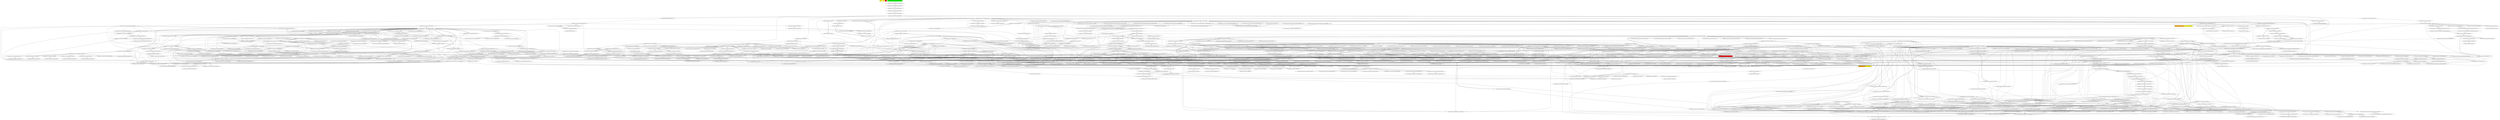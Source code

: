 digraph enhanced {
	"ochiai" [style=striped shape=box fillcolor="yellow"];
	"d4" [style=striped shape=box fillcolor="yellow"];
	"real" [style=striped shape=box fillcolor="red"];
	"com.google.javascript.jscomp.FunctionRewriterTest#166" [style=striped shape=box fillcolor="green"];
	"com.google.javascript.jscomp.FunctionRewriter$GetterReducer#416" [style=striped shape=box fillcolor="orange:yellow"];
	"com.google.javascript.jscomp.AstValidator$1#51" [style=striped shape=box fillcolor="orange:yellow"];
	"com.google.javascript.jscomp.FunctionRewriter#117" [style=striped shape=box fillcolor="red"];
	"com.google.javascript.rhino.jstype.ObjectType#490" -> "com.google.javascript.rhino.jstype.FunctionPrototypeType#96";
	"com.google.common.collect.RegularImmutableMap$NonTerminalEntry#116" -> "com.google.common.collect.ImmutableEntry#34";
	"com.google.common.collect.Maps#540" -> "com.google.common.collect.ImmutableEntry#34";
	"com.google.common.collect.RegularImmutableMap$TerminalEntry#134" -> "com.google.common.collect.ImmutableEntry#34";
	"com.google.common.collect.RegularImmutableMap#98" -> "com.google.common.collect.RegularImmutableMap$NonTerminalEntry#116";
	"com.google.common.collect.AbstractIndexedListIterator#81" -> "com.google.common.collect.Iterators$12#1016";
	"com.google.javascript.jscomp.parsing.IRFactory$TransformDispatcher#379" -> "com.google.javascript.jscomp.parsing.IRFactory$TransformDispatcher#382";
	"com.google.javascript.rhino.jstype.FunctionPrototypeType#49" -> "com.google.javascript.rhino.jstype.PrototypeObjectType#580";
	"com.google.javascript.rhino.jstype.FunctionType#65" -> "com.google.javascript.rhino.jstype.PrototypeObjectType#580";
	"com.google.javascript.rhino.jstype.InstanceObjectType#49" -> "com.google.javascript.rhino.jstype.PrototypeObjectType#580";
	"com.google.javascript.jscomp.mozilla.rhino.ObjToIntMap#361" -> "com.google.javascript.jscomp.mozilla.rhino.ObjToIntMap#325" [style=bold];
	"com.google.common.collect.Iterators#1003" -> "com.google.common.collect.Iterators$12#1014" [style=bold];
	"com.google.javascript.rhino.JSDocInfoBuilder#137" -> "com.google.javascript.rhino.JSDocInfo#511";
	"com.google.javascript.rhino.jstype.JSTypeRegistry#247" -> "com.google.javascript.rhino.jstype.BooleanType#53" [style=bold];
	"com.google.javascript.rhino.JSDocInfoBuilder#100" -> "com.google.javascript.rhino.JSDocInfoBuilder#91" [style=bold];
	"com.google.javascript.rhino.JSDocInfo#480" -> "com.google.javascript.rhino.JSDocInfo#506";
	"com.google.javascript.rhino.JSDocInfo#416" -> "com.google.javascript.rhino.JSDocInfo#506";
	"com.google.javascript.rhino.JSDocInfo#351" -> "com.google.javascript.rhino.JSDocInfo#506";
	"com.google.javascript.rhino.JSDocInfo#472" -> "com.google.javascript.rhino.JSDocInfo#506";
	"com.google.javascript.rhino.JSDocInfo#464" -> "com.google.javascript.rhino.JSDocInfo#506";
	"com.google.javascript.rhino.JSDocInfo#1283" -> "com.google.javascript.rhino.JSDocInfo#506";
	"com.google.javascript.jscomp.parsing.JsDocInfoParser#2271" -> "com.google.javascript.rhino.JSDocInfoBuilder#100" [style=bold];
	"com.google.javascript.jscomp.FunctionRewriter#58" -> "com.google.javascript.jscomp.FunctionRewriter$ReturnConstantReducer#351";
	"com.google.javascript.jscomp.FunctionRewriter$ReturnConstantReducer#351" -> "com.google.javascript.jscomp.FunctionRewriter$ReturnConstantReducer#351";
	"com.google.javascript.jscomp.parsing.IRFactory$TransformDispatcher#382" -> "com.google.javascript.jscomp.mozilla.rhino.Node$NodeIterator#391";
	"com.google.javascript.jscomp.parsing.IRFactory$TransformDispatcher#379" -> "com.google.javascript.jscomp.mozilla.rhino.Node$NodeIterator#391";
	"com.google.javascript.rhino.jstype.JSTypeRegistry#247" -> "com.google.javascript.rhino.jstype.AllType#53" [style=bold];
	"com.google.javascript.jscomp.parsing.IRFactory#376" -> "com.google.javascript.jscomp.parsing.TypeSafeDispatcher#119" [style=bold];
	"com.google.javascript.jscomp.parsing.IRFactory#124" -> "com.google.javascript.jscomp.parsing.IRFactory$TransformDispatcher#379";
	"com.google.javascript.jscomp.parsing.IRFactory$TransformDispatcher#379" -> "com.google.javascript.jscomp.parsing.IRFactory$TransformDispatcher#379";
	"com.google.javascript.jscomp.parsing.TypeSafeDispatcher#119" -> "com.google.javascript.jscomp.parsing.IRFactory$TransformDispatcher#379";
	"com.google.javascript.jscomp.CompilerInput#121" -> "com.google.javascript.rhino.Node#1266";
	"com.google.javascript.jscomp.NodeUtil#2971" -> "com.google.javascript.rhino.Node#1266";
	"com.google.javascript.jscomp.NodeTraversal#454" -> "com.google.javascript.rhino.Node#1266";
	"com.google.javascript.jscomp.AstValidator#306" -> "com.google.javascript.rhino.Node#1266";
	"com.google.javascript.jscomp.SourceFile$Preloaded#370" -> "com.google.javascript.jscomp.SourceFile#86";
	"com.google.javascript.jscomp.JSSourceFile#73" -> "com.google.javascript.jscomp.SourceFile#86";
	"com.google.javascript.rhino.Node#2101" -> "com.google.javascript.rhino.Node#929";
	"com.google.javascript.rhino.Node#2241" -> "com.google.javascript.rhino.Node#929";
	"com.google.javascript.rhino.Node#1237" -> "com.google.javascript.rhino.Node#929";
	"com.google.javascript.rhino.Node#1259" -> "com.google.javascript.rhino.Node#929";
	"com.google.common.collect.RegularImmutableMap#48" -> "com.google.common.collect.RegularImmutableMap$NonTerminalEntry#121";
	"com.google.common.collect.RegularImmutableMap#143" -> "com.google.common.collect.RegularImmutableMap$NonTerminalEntry#121";
	"com.google.javascript.rhino.jstype.FunctionParamBuilder#95" -> "com.google.javascript.rhino.jstype.JSTypeRegistry#924";
	"com.google.javascript.rhino.jstype.FunctionParamBuilder#80" -> "com.google.javascript.rhino.jstype.JSTypeRegistry#924";
	"com.google.javascript.jscomp.mozilla.rhino.Parser#3276" -> "com.google.javascript.jscomp.mozilla.rhino.Parser#3287";
	"com.google.javascript.jscomp.mozilla.rhino.Parser#783" -> "com.google.javascript.jscomp.mozilla.rhino.Parser#3287";
	"com.google.javascript.jscomp.mozilla.rhino.Parser#2924" -> "com.google.javascript.jscomp.mozilla.rhino.Parser#3287";
	"com.google.javascript.jscomp.mozilla.rhino.Parser#2620" -> "com.google.javascript.jscomp.mozilla.rhino.Parser#3287";
	"com.google.javascript.rhino.jstype.FunctionPrototypeType#49" -> "com.google.javascript.rhino.jstype.PrototypeObjectType#574";
	"com.google.javascript.rhino.jstype.InstanceObjectType#49" -> "com.google.javascript.rhino.jstype.PrototypeObjectType#574";
	"com.google.javascript.rhino.jstype.FunctionType#972" -> "com.google.javascript.rhino.jstype.PrototypeObjectType#574";
	"com.google.javascript.jscomp.mozilla.rhino.Node#428" -> "com.google.javascript.jscomp.mozilla.rhino.Node$NodeIterator#386" [style=bold];
	"com.google.javascript.jscomp.parsing.IRFactory$TransformDispatcher#382" -> "com.google.javascript.jscomp.mozilla.rhino.Node$NodeIterator#380";
	"com.google.javascript.jscomp.mozilla.rhino.Node$NodeIterator#380" -> "com.google.javascript.jscomp.mozilla.rhino.Node$NodeIterator#380";
	"com.google.javascript.jscomp.parsing.IRFactory$TransformDispatcher#379" -> "com.google.javascript.jscomp.mozilla.rhino.Node$NodeIterator#380";
	"com.google.javascript.jscomp.FunctionRewriterTest#203" -> "com.google.javascript.jscomp.FunctionRewriterTest#186" [style=bold];
	"com.google.javascript.jscomp.mozilla.rhino.Parser#2177" -> "com.google.javascript.jscomp.mozilla.rhino.Parser#2190" [style=bold];
	"com.google.javascript.jscomp.mozilla.rhino.Parser#783" -> "com.google.javascript.jscomp.mozilla.rhino.Parser$PerFunctionVariables#3481" [style=bold];
	"com.google.javascript.rhino.Node#1019" -> "com.google.javascript.rhino.Node#1026";
	"com.google.javascript.jscomp.AstValidator#156" -> "com.google.javascript.jscomp.AstValidator#597";
	"com.google.javascript.rhino.jstype.UnionTypeBuilder#102" -> "com.google.javascript.rhino.jstype.StringType#49";
	"com.google.javascript.jscomp.AstValidator#94" -> "com.google.javascript.jscomp.AstValidator#351";
	"com.google.javascript.rhino.jstype.JSTypeRegistry#924" -> "com.google.javascript.rhino.jstype.AllType#68";
	"com.google.javascript.jscomp.parsing.JsDocInfoParser#126" -> "com.google.javascript.rhino.JSDocInfoBuilder#77";
	"com.google.javascript.jscomp.FunctionRewriter$ReductionGatherer#175" -> "com.google.javascript.jscomp.FunctionRewriter$ReturnConstantReducer#367" [style=bold];
	"com.google.javascript.rhino.Node#929" -> "com.google.javascript.rhino.Node#953";
	"com.google.javascript.jscomp.FunctionRewriter#58" -> "com.google.javascript.rhino.Node#717";
	"com.google.javascript.jscomp.mozilla.rhino.ast.FunctionNode#237" -> "com.google.javascript.jscomp.mozilla.rhino.Node#511";
	"com.google.javascript.jscomp.mozilla.rhino.Node#225" -> "com.google.javascript.jscomp.mozilla.rhino.Node#511";
	"com.google.javascript.jscomp.NodeTraversal#436" -> "com.google.javascript.jscomp.NodeTraversal#204";
	"com.google.javascript.rhino.Node#946" -> "com.google.javascript.rhino.Node#957";
	"com.google.javascript.rhino.jstype.JSTypeRegistry#247" -> "com.google.javascript.rhino.jstype.StringType#53" [style=bold];
	"com.google.javascript.jscomp.parsing.Config#90" -> "com.google.common.collect.ImmutableMap#318" [style=bold];
	"com.google.javascript.jscomp.parsing.IRFactory#306" -> "com.google.javascript.rhino.Node#1287";
	"com.google.javascript.jscomp.FunctionRewriter$EmptyFunctionReducer#250" -> "com.google.javascript.rhino.Node#1287";
	"com.google.javascript.jscomp.FunctionRewriter$GetterReducer#421" -> "com.google.javascript.rhino.Node#1287";
	"com.google.javascript.rhino.Node#1302" -> "com.google.javascript.rhino.Node#1287";
	"com.google.common.collect.RegularImmutableMap#48" -> "com.google.common.collect.ImmutableEntry#44";
	"com.google.common.collect.RegularImmutableMap#143" -> "com.google.common.collect.ImmutableEntry#44";
	"com.google.javascript.jscomp.SuppressDocWarningsGuard#40" -> "com.google.common.collect.ImmutableEntry#44";
	"com.google.common.collect.ImmutableMap$Builder#189" -> "com.google.common.collect.ImmutableEntry#44";
	"com.google.javascript.jscomp.AstValidator#351" -> "com.google.javascript.jscomp.AstValidator#367";
	"com.google.javascript.jscomp.AstValidator#359" -> "com.google.javascript.jscomp.AstValidator#367";
	"com.google.javascript.jscomp.parsing.IRFactory#306" -> "com.google.javascript.rhino.Node#1283";
	"com.google.javascript.rhino.Node#1310" -> "com.google.javascript.rhino.Node#1283";
	"com.google.javascript.jscomp.FunctionRewriter$EmptyFunctionReducer#250" -> "com.google.javascript.rhino.Node#1283";
	"com.google.javascript.rhino.Node#1040" -> "com.google.javascript.rhino.Node#1283";
	"com.google.javascript.jscomp.FunctionRewriter$GetterReducer#421" -> "com.google.javascript.rhino.Node#1283";
	"com.google.common.collect.RegularImmutableMap#48" -> "com.google.common.collect.ImmutableEntry#40";
	"com.google.common.collect.RegularImmutableMap#143" -> "com.google.common.collect.ImmutableEntry#40";
	"com.google.javascript.jscomp.SuppressDocWarningsGuard#40" -> "com.google.common.collect.ImmutableEntry#40";
	"com.google.common.collect.ImmutableMap$Builder#189" -> "com.google.common.collect.ImmutableEntry#40";
	"com.google.javascript.rhino.jstype.UnionTypeBuilder#102" -> "com.google.javascript.rhino.jstype.BooleanType#49";
	"com.google.javascript.rhino.Node#540" -> "com.google.javascript.rhino.Node#1040" [style=dotted];
	"com.google.javascript.rhino.Node#1026" -> "com.google.javascript.rhino.Node#1040";
	"com.google.javascript.jscomp.NodeTraversal#454" -> "com.google.javascript.jscomp.NodeTraversal#454";
	"com.google.javascript.jscomp.NodeTraversal#487" -> "com.google.javascript.jscomp.NodeTraversal#454";
	"com.google.javascript.jscomp.NodeTraversal#255" -> "com.google.javascript.jscomp.NodeTraversal#454";
	"com.google.javascript.jscomp.NodeTraversal#204" -> "com.google.javascript.jscomp.NodeTraversal#212" [style=bold];
	"com.google.javascript.rhino.JSDocInfo#541" -> "com.google.javascript.rhino.JSDocInfo#525";
	"com.google.javascript.rhino.testing.BaseJSTypeTestCase#229" -> "com.google.javascript.rhino.jstype.JSTypeRegistry#946";
	"com.google.javascript.jscomp.FunctionRewriter$Reducer#217" -> "com.google.javascript.rhino.Node#942";
	"com.google.javascript.rhino.Node#2285" -> "com.google.javascript.rhino.Node#942";
	"com.google.javascript.rhino.Node#2250" -> "com.google.javascript.rhino.Node#942";
	"com.google.javascript.rhino.Node#2268" -> "com.google.javascript.rhino.Node#942";
	"com.google.javascript.rhino.Node#942" -> "com.google.javascript.rhino.Node#946";
	"com.google.javascript.jscomp.Compiler#1152" -> "com.google.javascript.rhino.Node#704";
	"com.google.javascript.jscomp.FunctionRewriter$Reducer#217" -> "com.google.javascript.rhino.Node#704";
	"com.google.javascript.jscomp.parsing.IRFactory$TransformDispatcher#382" -> "com.google.javascript.rhino.Node#704";
	"com.google.javascript.rhino.jstype.FunctionParamBuilder#123" -> "com.google.javascript.rhino.Node#704";
	"com.google.javascript.jscomp.parsing.IRFactory$TransformDispatcher#379" -> "com.google.javascript.rhino.Node#704";
	"com.google.javascript.jscomp.parsing.JsDocInfoParser#180" -> "com.google.javascript.rhino.JSDocInfoBuilder#83" [style=bold];
	"com.google.javascript.rhino.jstype.InstanceObjectType#60" -> "com.google.javascript.rhino.jstype.PrototypeObjectType#110";
	"com.google.javascript.rhino.jstype.FunctionPrototypeType#56" -> "com.google.javascript.rhino.jstype.PrototypeObjectType#110";
	"com.google.javascript.rhino.jstype.FunctionType#133" -> "com.google.javascript.rhino.jstype.PrototypeObjectType#110";
	"com.google.javascript.jscomp.mozilla.rhino.Context#416" -> "com.google.javascript.jscomp.mozilla.rhino.ContextFactory#501" [style=bold];
	"com.google.javascript.jscomp.AstValidator#156" -> "com.google.javascript.jscomp.AstValidator#359";
	"com.google.javascript.jscomp.AstValidator#692" -> "com.google.javascript.jscomp.AstValidator#359";
	"com.google.javascript.jscomp.AstValidator#345" -> "com.google.javascript.jscomp.AstValidator#333";
	"com.google.javascript.jscomp.AstValidator#326" -> "com.google.javascript.jscomp.AstValidator#333";
	"com.google.common.collect.RegularImmutableMap#48" -> "com.google.common.collect.RegularImmutableMap$TerminalEntry#138";
	"com.google.common.collect.RegularImmutableMap#143" -> "com.google.common.collect.RegularImmutableMap$TerminalEntry#138";
	"com.google.javascript.jscomp.parsing.Config#90" -> "com.google.common.collect.ImmutableMap$Builder#207" [style=bold];
	"com.google.common.collect.RegularImmutableMap#98" -> "com.google.common.collect.RegularImmutableMap$TerminalEntry#134" [style=bold];
	"com.google.javascript.rhino.jstype.UnionTypeBuilder#102" -> "com.google.javascript.rhino.jstype.FunctionType#837";
	"com.google.javascript.jscomp.parsing.ParserRunner#109" -> "com.google.javascript.jscomp.mozilla.rhino.Parser#150";
	"com.google.javascript.jscomp.mozilla.rhino.Parser#2177" -> "com.google.javascript.jscomp.mozilla.rhino.Parser#390";
	"com.google.javascript.jscomp.mozilla.rhino.Parser#632" -> "com.google.javascript.jscomp.mozilla.rhino.Parser#390";
	"com.google.javascript.jscomp.mozilla.rhino.Parser#423" -> "com.google.javascript.jscomp.mozilla.rhino.Parser#390";
	"com.google.javascript.jscomp.mozilla.rhino.Parser#2164" -> "com.google.javascript.jscomp.mozilla.rhino.Parser#390";
	"com.google.javascript.jscomp.mozilla.rhino.Parser#2151" -> "com.google.javascript.jscomp.mozilla.rhino.Parser#390";
	"com.google.javascript.jscomp.mozilla.rhino.Parser#783" -> "com.google.javascript.jscomp.mozilla.rhino.Parser#390";
	"com.google.javascript.jscomp.mozilla.rhino.Parser#2073" -> "com.google.javascript.jscomp.mozilla.rhino.Parser#390";
	"com.google.javascript.jscomp.mozilla.rhino.Parser#2190" -> "com.google.javascript.jscomp.mozilla.rhino.Parser#390";
	"com.google.javascript.jscomp.mozilla.rhino.Parser#2203" -> "com.google.javascript.jscomp.mozilla.rhino.Parser#390";
	"com.google.javascript.jscomp.mozilla.rhino.Parser#703" -> "com.google.javascript.jscomp.mozilla.rhino.Parser#390";
	"com.google.javascript.jscomp.mozilla.rhino.Parser#2127" -> "com.google.javascript.jscomp.mozilla.rhino.Parser#390";
	"com.google.javascript.jscomp.mozilla.rhino.Parser#3106" -> "com.google.javascript.jscomp.mozilla.rhino.Parser#390";
	"com.google.javascript.rhino.JSDocInfoBuilder#123" -> "com.google.javascript.rhino.JSDocInfoBuilder#137";
	"com.google.javascript.jscomp.FunctionRewriter#58" -> "com.google.javascript.jscomp.FunctionRewriter$EmptyFunctionReducer#236";
	"com.google.javascript.jscomp.FunctionRewriter$EmptyFunctionReducer#236" -> "com.google.javascript.jscomp.FunctionRewriter$EmptyFunctionReducer#236";
	"com.google.javascript.jscomp.mozilla.rhino.Node#232" -> "com.google.javascript.jscomp.mozilla.rhino.Node#532" [style=bold];
	"com.google.javascript.jscomp.Tracer#235" -> "com.google.javascript.jscomp.Tracer#959";
	"com.google.javascript.jscomp.Tracer#408" -> "com.google.javascript.jscomp.Tracer#959";
	"com.google.javascript.rhino.jstype.JSTypeRegistry#587" -> "com.google.javascript.rhino.jstype.BooleanType#103";
	"com.google.javascript.rhino.jstype.ObjectType#490" -> "com.google.common.collect.Iterators$1#63";
	"com.google.javascript.jscomp.mozilla.rhino.Parser#3287" -> "com.google.javascript.jscomp.mozilla.rhino.TokenStream#299";
	"com.google.javascript.jscomp.mozilla.rhino.Parser#2924" -> "com.google.javascript.jscomp.mozilla.rhino.TokenStream#299";
	"com.google.javascript.jscomp.mozilla.rhino.Parser#703" -> "com.google.javascript.jscomp.mozilla.rhino.TokenStream#299";
	"com.google.javascript.jscomp.mozilla.rhino.Parser#3106" -> "com.google.javascript.jscomp.mozilla.rhino.TokenStream#299";
	"com.google.javascript.jscomp.mozilla.rhino.ast.ElementGet#73" -> "com.google.javascript.jscomp.mozilla.rhino.ast.AstNode#182";
	"com.google.javascript.jscomp.mozilla.rhino.ast.Comment#91" -> "com.google.javascript.jscomp.mozilla.rhino.ast.AstNode#182";
	"com.google.javascript.jscomp.mozilla.rhino.ast.ObjectLiteral#85" -> "com.google.javascript.jscomp.mozilla.rhino.ast.AstNode#182";
	"com.google.javascript.jscomp.mozilla.rhino.ast.KeywordLiteral#71" -> "com.google.javascript.jscomp.mozilla.rhino.ast.AstNode#182";
	"com.google.javascript.jscomp.mozilla.rhino.ast.ReturnStatement#69" -> "com.google.javascript.jscomp.mozilla.rhino.ast.AstNode#182";
	"com.google.javascript.jscomp.mozilla.rhino.ast.ExpressionStatement#106" -> "com.google.javascript.jscomp.mozilla.rhino.ast.AstNode#182";
	"com.google.javascript.jscomp.AstValidator#620" -> "com.google.javascript.jscomp.AstValidator#326";
	"com.google.javascript.jscomp.AstValidator#731" -> "com.google.javascript.jscomp.AstValidator#326";
	"com.google.javascript.jscomp.AstValidator#339" -> "com.google.javascript.jscomp.AstValidator#326";
	"com.google.javascript.jscomp.mozilla.rhino.ast.FunctionNode#136" -> "com.google.javascript.jscomp.mozilla.rhino.ast.ScriptNode#85";
	"com.google.javascript.jscomp.mozilla.rhino.ast.AstRoot#70" -> "com.google.javascript.jscomp.mozilla.rhino.ast.ScriptNode#85";
	"com.google.javascript.jscomp.mozilla.rhino.Parser#2092" -> "com.google.javascript.jscomp.mozilla.rhino.TokenStream#297";
	"com.google.javascript.jscomp.mozilla.rhino.Parser#329" -> "com.google.javascript.jscomp.mozilla.rhino.TokenStream#297";
	"com.google.javascript.jscomp.Compiler#184" -> "com.google.javascript.jscomp.Compiler#191";
	"com.google.javascript.jscomp.AstValidator#359" -> "com.google.javascript.jscomp.AstValidator#345" [style=bold];
	"com.google.javascript.rhino.jstype.BooleanType#103" -> "com.google.javascript.rhino.jstype.BooleanType#108" [style=bold];
	"com.google.common.collect.RegularImmutableMap$EntrySet#202" -> "com.google.common.collect.RegularImmutableMap#36";
	"com.google.javascript.jscomp.parsing.JsDocInfoParser#126" -> "com.google.javascript.rhino.JSDocInfoBuilder#67";
	"com.google.javascript.jscomp.SuppressDocWarningsGuard#40" -> "com.google.common.collect.RegularImmutableMap#35";
	"com.google.common.collect.RegularImmutableMap#35" -> "com.google.common.collect.RegularImmutableMap#35";
	"com.google.common.collect.ImmutableMap$Builder#189" -> "com.google.common.collect.RegularImmutableMap#35";
	"com.google.javascript.jscomp.mozilla.rhino.Parser#2824" -> "com.google.javascript.jscomp.mozilla.rhino.Parser#381" [style=bold];
	"com.google.javascript.rhino.jstype.JSTypeRegistry#946" -> "com.google.javascript.rhino.jstype.JSTypeRegistry#962";
	"com.google.javascript.rhino.jstype.JSTypeRegistry#247" -> "com.google.javascript.rhino.jstype.JSTypeRegistry#962";
	"com.google.javascript.rhino.JSDocInfoBuilder#147" -> "com.google.javascript.rhino.JSDocInfo#541" [style=bold];
	"com.google.javascript.jscomp.ComposeWarningsGuard$GuardComparator#51" -> "com.google.javascript.jscomp.ComposeWarningsGuard$GuardComparator#62";
	"com.google.javascript.jscomp.FunctionRewriter#111" -> "com.google.javascript.jscomp.FunctionRewriter$EmptyFunctionReducer#245";
	"com.google.javascript.jscomp.parsing.JsDocInfoParser#2279" -> "com.google.javascript.rhino.JSDocInfoBuilder#123";
	"com.google.javascript.jscomp.FunctionRewriter#58" -> "com.google.javascript.jscomp.NodeTraversal#436";
	"com.google.javascript.jscomp.PrepareAst#57" -> "com.google.javascript.jscomp.NodeTraversal#436";
	"com.google.javascript.jscomp.FunctionRewriter$ReductionGatherer#175" -> "com.google.javascript.jscomp.FunctionRewriter$EmptyFunctionReducer#250" [style=bold];
	"com.google.javascript.jscomp.mozilla.rhino.Parser#2620" -> "com.google.javascript.jscomp.mozilla.rhino.Parser#373";
	"com.google.javascript.rhino.jstype.UnionType#82" -> "com.google.common.collect.RegularImmutableList#170" [style=bold];
	"com.google.javascript.rhino.Node#1040" -> "com.google.javascript.rhino.Node#962";
	"com.google.javascript.jscomp.mozilla.rhino.ast.InfixExpression#57" -> "com.google.javascript.jscomp.mozilla.rhino.ast.AstNode#171";
	"com.google.javascript.jscomp.mozilla.rhino.ast.Name#84" -> "com.google.javascript.jscomp.mozilla.rhino.ast.AstNode#171";
	"com.google.javascript.jscomp.mozilla.rhino.ast.Block#63" -> "com.google.javascript.jscomp.mozilla.rhino.ast.AstNode#171";
	"com.google.javascript.jscomp.Compiler#1317" -> "com.google.javascript.jscomp.JSSourceFile#56";
	"com.google.javascript.jscomp.CompilerTestCase#407" -> "com.google.javascript.jscomp.JSSourceFile#56";
	"com.google.javascript.jscomp.AstValidator#156" -> "com.google.javascript.jscomp.AstValidator#339";
	"com.google.javascript.jscomp.AstValidator#367" -> "com.google.javascript.jscomp.AstValidator#339";
	"com.google.javascript.jscomp.AstValidator#351" -> "com.google.javascript.jscomp.AstValidator#339";
	"com.google.javascript.jscomp.CompilerTestCase#1028" -> "com.google.javascript.jscomp.Compiler#184";
	"com.google.javascript.jscomp.RhinoErrorReporter#73" -> "com.google.common.collect.ImmutableMap#117" [style=bold];
	"com.google.javascript.jscomp.mozilla.rhino.ObjToIntMap#361" -> "com.google.javascript.jscomp.mozilla.rhino.ObjToIntMap#303" [style=bold];
	"com.google.javascript.jscomp.ComposeWarningsGuard#78" -> "com.google.javascript.jscomp.ComposeWarningsGuard$GuardComparator#51";
	"com.google.javascript.jscomp.ComposeWarningsGuard#87" -> "com.google.javascript.jscomp.ComposeWarningsGuard$GuardComparator#51";
	"com.google.common.collect.AbstractIndexedListIterator#81" -> "com.google.common.collect.Iterators$11#982";
	"com.google.common.collect.Iterators#979" -> "com.google.common.collect.Iterators$11#980" [style=bold];
	"com.google.javascript.jscomp.ComposeWarningsGuard$GuardComparator#51" -> "com.google.javascript.jscomp.ComposeWarningsGuard$GuardComparator#56" [style=bold];
	"com.google.javascript.jscomp.mozilla.rhino.Parser#2475" -> "com.google.javascript.jscomp.mozilla.rhino.Node#555";
	"com.google.javascript.jscomp.mozilla.rhino.Parser#2530" -> "com.google.javascript.jscomp.mozilla.rhino.Node#555";
	"com.google.javascript.jscomp.mozilla.rhino.Parser#632" -> "com.google.javascript.jscomp.mozilla.rhino.Node#555";
	"com.google.javascript.jscomp.mozilla.rhino.ast.ExpressionStatement#122" -> "com.google.javascript.jscomp.mozilla.rhino.Node#555";
	"com.google.javascript.jscomp.mozilla.rhino.Parser#278" -> "com.google.javascript.jscomp.mozilla.rhino.Node#555";
	"com.google.javascript.jscomp.mozilla.rhino.Parser#3287" -> "com.google.javascript.jscomp.mozilla.rhino.Node#555";
	"com.google.javascript.jscomp.mozilla.rhino.Parser#2092" -> "com.google.javascript.jscomp.mozilla.rhino.Node#555";
	"com.google.javascript.jscomp.mozilla.rhino.Parser#1688" -> "com.google.javascript.jscomp.mozilla.rhino.Node#555";
	"com.google.javascript.jscomp.mozilla.rhino.Parser#3106" -> "com.google.javascript.jscomp.mozilla.rhino.Node#555";
	"com.google.javascript.jscomp.mozilla.rhino.Parser#2620" -> "com.google.javascript.jscomp.mozilla.rhino.Node#555";
	"com.google.javascript.rhino.jstype.FunctionType#332" -> "com.google.javascript.rhino.jstype.SimpleSlot#54";
	"com.google.javascript.jscomp.AstValidator#84" -> "com.google.javascript.jscomp.AstValidator#306" [style=bold];
	"com.google.javascript.jscomp.mozilla.rhino.ast.AstNode#235" -> "com.google.javascript.jscomp.mozilla.rhino.ast.AstNode#198";
	"com.google.javascript.rhino.JSDocInfo#254" -> "com.google.javascript.rhino.JSDocInfo#323";
	"com.google.javascript.rhino.jstype.JSTypeRegistry#247" -> "com.google.javascript.rhino.jstype.ErrorFunctionType#51" [style=bold];
	"com.google.javascript.jscomp.JsAst#86" -> "com.google.javascript.jscomp.JSSourceFile#79";
	"com.google.javascript.jscomp.JSSourceFile#56" -> "com.google.javascript.jscomp.JSSourceFile#73" [style=bold];
	"com.google.javascript.jscomp.mozilla.rhino.ast.FunctionNode#237" -> "com.google.javascript.jscomp.mozilla.rhino.ast.AstNode#191";
	"com.google.javascript.jscomp.mozilla.rhino.Parser#1109" -> "com.google.javascript.jscomp.mozilla.rhino.ast.AstNode#191";
	"com.google.javascript.jscomp.mozilla.rhino.ast.AstNode#287" -> "com.google.javascript.jscomp.mozilla.rhino.ast.AstNode#191";
	"com.google.javascript.jscomp.mozilla.rhino.ast.AstNode#207" -> "com.google.javascript.jscomp.mozilla.rhino.ast.AstNode#191";
	"com.google.javascript.jscomp.mozilla.rhino.Parser#2530" -> "com.google.javascript.jscomp.mozilla.rhino.ast.AstNode#191";
	"com.google.javascript.jscomp.mozilla.rhino.Parser#3386" -> "com.google.javascript.jscomp.mozilla.rhino.ast.AstNode#191";
	"com.google.javascript.jscomp.mozilla.rhino.ast.InfixExpression#85" -> "com.google.javascript.jscomp.mozilla.rhino.ast.AstNode#191";
	"com.google.javascript.jscomp.mozilla.rhino.Parser#2073" -> "com.google.javascript.jscomp.mozilla.rhino.ast.AstNode#191";
	"com.google.javascript.jscomp.mozilla.rhino.Parser#274" -> "com.google.javascript.jscomp.mozilla.rhino.ast.AstNode#191";
	"com.google.javascript.jscomp.mozilla.rhino.ast.InfixExpression#92" -> "com.google.javascript.jscomp.mozilla.rhino.ast.AstNode#191";
	"com.google.javascript.jscomp.mozilla.rhino.ast.AstNode#263" -> "com.google.javascript.jscomp.mozilla.rhino.ast.AstNode#191";
	"com.google.javascript.jscomp.mozilla.rhino.Parser#703" -> "com.google.javascript.jscomp.mozilla.rhino.ast.AstNode#191";
	"com.google.javascript.jscomp.mozilla.rhino.ast.ExpressionStatement#91" -> "com.google.javascript.jscomp.mozilla.rhino.ast.AstNode#191";
	"com.google.javascript.jscomp.AstValidator#68" -> "com.google.javascript.jscomp.AstValidator#775";
	"com.google.javascript.jscomp.AstValidator#597" -> "com.google.javascript.jscomp.AstValidator#775";
	"com.google.javascript.jscomp.AstValidator#620" -> "com.google.javascript.jscomp.AstValidator#775";
	"com.google.javascript.jscomp.AstValidator#345" -> "com.google.javascript.jscomp.AstValidator#775";
	"com.google.javascript.jscomp.AstValidator#692" -> "com.google.javascript.jscomp.AstValidator#775";
	"com.google.javascript.jscomp.AstValidator#351" -> "com.google.javascript.jscomp.AstValidator#775";
	"com.google.javascript.jscomp.AstValidator#474" -> "com.google.javascript.jscomp.AstValidator#775";
	"com.google.javascript.jscomp.AstValidator#749" -> "com.google.javascript.jscomp.AstValidator#775";
	"com.google.javascript.jscomp.AstValidator#601" -> "com.google.javascript.jscomp.AstValidator#775";
	"com.google.javascript.jscomp.AstValidator#359" -> "com.google.javascript.jscomp.AstValidator#775";
	"com.google.javascript.jscomp.AstValidator#339" -> "com.google.javascript.jscomp.AstValidator#775";
	"com.google.javascript.jscomp.Compiler#459" -> "com.google.javascript.rhino.InputId#61";
	"com.google.common.collect.ImmutableMap#117" -> "com.google.common.collect.ImmutableMap#139";
	"com.google.common.collect.ImmutableMap$Builder#178" -> "com.google.common.collect.ImmutableMap#139";
	"com.google.common.collect.ImmutableMap#240" -> "com.google.common.collect.ImmutableMap#139";
	"com.google.javascript.rhino.jstype.NoObjectType#67" -> "com.google.javascript.rhino.jstype.JSTypeRegistry#997";
	"com.google.javascript.rhino.jstype.ErrorFunctionType#51" -> "com.google.javascript.rhino.jstype.JSTypeRegistry#997";
	"com.google.javascript.rhino.jstype.JSTypeRegistry#247" -> "com.google.javascript.rhino.jstype.JSTypeRegistry#997";
	"com.google.javascript.jscomp.SourceFile#325" -> "com.google.javascript.jscomp.SourceFile$Preloaded#366" [style=bold];
	"com.google.javascript.jscomp.SuppressDocWarningsGuard#40" -> "com.google.javascript.jscomp.DiagnosticGroupWarningsGuard#33";
	"com.google.javascript.jscomp.CompilerOptions#1017" -> "com.google.javascript.jscomp.DiagnosticGroupWarningsGuard#33";
	"com.google.common.collect.AbstractMultimap$WrappedCollection#421" -> "com.google.common.collect.AbstractMultimap#87";
	"com.google.common.collect.AbstractMultimap$WrappedCollection$WrappedIterator#502" -> "com.google.common.collect.AbstractMultimap#87";
	"com.google.javascript.rhino.Node#878" -> "com.google.javascript.rhino.Node$AbstractPropListItem#379";
	"com.google.javascript.rhino.Node$IntPropListItem#452" -> "com.google.javascript.rhino.Node$AbstractPropListItem#379";
	"com.google.javascript.rhino.Node#843" -> "com.google.javascript.rhino.Node$AbstractPropListItem#379";
	"com.google.javascript.rhino.Node#962" -> "com.google.javascript.rhino.Node$AbstractPropListItem#379";
	"com.google.javascript.rhino.Node$IntPropListItem#431" -> "com.google.javascript.rhino.Node$AbstractPropListItem#372";
	"com.google.javascript.rhino.Node$ObjectPropListItem#399" -> "com.google.javascript.rhino.Node$AbstractPropListItem#372";
	"com.google.javascript.rhino.jstype.UnionTypeBuilder#196" -> "com.google.javascript.rhino.jstype.UnionType#82" [style=bold];
	"com.google.javascript.jscomp.AstValidator#76" -> "com.google.javascript.jscomp.AstValidator#84";
	"com.google.common.collect.ImmutableSet#144" -> "com.google.common.collect.ImmutableSet#160";
	"com.google.javascript.jscomp.AstValidator#278" -> "com.google.javascript.jscomp.AstValidator#767";
	"com.google.javascript.jscomp.AstValidator#620" -> "com.google.javascript.jscomp.AstValidator#767";
	"com.google.javascript.jscomp.AstValidator#345" -> "com.google.javascript.jscomp.AstValidator#767";
	"com.google.javascript.jscomp.AstValidator#367" -> "com.google.javascript.jscomp.AstValidator#767";
	"com.google.javascript.jscomp.AstValidator#692" -> "com.google.javascript.jscomp.AstValidator#767";
	"com.google.javascript.jscomp.AstValidator#351" -> "com.google.javascript.jscomp.AstValidator#767";
	"com.google.javascript.jscomp.AstValidator#474" -> "com.google.javascript.jscomp.AstValidator#767";
	"com.google.javascript.jscomp.AstValidator#480" -> "com.google.javascript.jscomp.AstValidator#767";
	"com.google.javascript.jscomp.AstValidator#68" -> "com.google.javascript.jscomp.AstValidator#767";
	"com.google.javascript.jscomp.AstValidator#84" -> "com.google.javascript.jscomp.AstValidator#767";
	"com.google.javascript.jscomp.AstValidator#76" -> "com.google.javascript.jscomp.AstValidator#767";
	"com.google.javascript.jscomp.AstValidator#359" -> "com.google.javascript.jscomp.AstValidator#767";
	"com.google.javascript.jscomp.AstValidator#668" -> "com.google.javascript.jscomp.AstValidator#767";
	"com.google.javascript.jscomp.AstValidator#339" -> "com.google.javascript.jscomp.AstValidator#767";
	"com.google.javascript.jscomp.CompilerTestCase#713" -> "com.google.common.base.Joiner#166";
	"com.google.javascript.jscomp.mozilla.rhino.Parser#783" -> "com.google.javascript.jscomp.mozilla.rhino.ast.FunctionNode#322";
	"com.google.javascript.rhino.jstype.FunctionParamBuilder#123" -> "com.google.javascript.rhino.Node#2196";
	"com.google.javascript.jscomp.parsing.Config#90" -> "com.google.common.collect.ImmutableMap#128" [style=bold];
	"com.google.javascript.jscomp.FunctionRewriter$ReturnConstantReducer#388" -> "com.google.javascript.jscomp.FunctionRewriter$SingleReturnStatementReducer#270";
	"com.google.javascript.jscomp.FunctionRewriter$GetterReducer#447" -> "com.google.javascript.jscomp.FunctionRewriter$SingleReturnStatementReducer#270";
	"com.google.javascript.jscomp.mozilla.rhino.ContextFactory#440" -> "com.google.javascript.jscomp.mozilla.rhino.Kit#316";
	"com.google.javascript.jscomp.mozilla.rhino.ContextFactory#451" -> "com.google.javascript.jscomp.mozilla.rhino.Kit#316";
	"com.google.javascript.jscomp.DiagnosticGroupWarningsGuard#50" -> "com.google.javascript.jscomp.DiagnosticGroup#111";
	"com.google.javascript.jscomp.NodeTraversal#454" -> "com.google.javascript.jscomp.NodeTraversal#630";
	"com.google.javascript.jscomp.Compiler#332" -> "com.google.javascript.jscomp.Compiler#395" [style=bold];
	"com.google.javascript.jscomp.Compiler#229" -> "com.google.javascript.jscomp.Compiler#1804";
	"com.google.javascript.jscomp.AstValidator#68" -> "com.google.javascript.jscomp.AstValidator#76";
	"com.google.javascript.jscomp.mozilla.rhino.Parser#3432" -> "com.google.javascript.jscomp.mozilla.rhino.CompilerEnvirons#200";
	"com.google.javascript.jscomp.mozilla.rhino.Parser#783" -> "com.google.javascript.jscomp.mozilla.rhino.CompilerEnvirons#200";
	"com.google.javascript.jscomp.mozilla.rhino.Parser#959" -> "com.google.javascript.jscomp.mozilla.rhino.CompilerEnvirons#200";
	"com.google.javascript.jscomp.mozilla.rhino.Parser#2475" -> "com.google.javascript.jscomp.mozilla.rhino.Parser#2824";
	"com.google.javascript.rhino.jstype.NoType#65" -> "com.google.javascript.rhino.jstype.NoObjectType#67";
	"com.google.javascript.rhino.jstype.JSTypeRegistry#247" -> "com.google.javascript.rhino.jstype.NoObjectType#67";
	"com.google.javascript.jscomp.FunctionRewriter$IdentityReducer#292" -> "com.google.javascript.jscomp.FunctionRewriter$SingleReturnStatementReducer#263";
	"com.google.javascript.jscomp.FunctionRewriter$ReturnConstantReducer#351" -> "com.google.javascript.jscomp.FunctionRewriter$SingleReturnStatementReducer#263";
	"com.google.javascript.jscomp.FunctionRewriter$GetterReducer#406" -> "com.google.javascript.jscomp.FunctionRewriter$SingleReturnStatementReducer#263";
	"com.google.javascript.jscomp.mozilla.rhino.CompilerEnvirons#69" -> "com.google.javascript.jscomp.mozilla.rhino.Context#2186" [style=bold];
	"com.google.javascript.jscomp.CodeGenerator#900" -> "com.google.javascript.jscomp.CodeGenerator#871";
	"com.google.javascript.jscomp.CodeGenerator#87" -> "com.google.javascript.jscomp.CodeGenerator#871";
	"com.google.common.collect.ImmutableMap$Builder#212" -> "com.google.common.collect.RegularImmutableMap#48";
	"com.google.common.collect.ImmutableMap#117" -> "com.google.common.collect.RegularImmutableMap#48";
	"com.google.common.collect.ImmutableMap#240" -> "com.google.common.collect.RegularImmutableMap#48";
	"com.google.common.collect.EmptyImmutableList#36" -> "com.google.common.collect.Iterators#80";
	"com.google.common.collect.EmptyImmutableSet#31" -> "com.google.common.collect.Iterators#80";
	"com.google.javascript.jscomp.mozilla.rhino.ast.InfixExpression#85" -> "com.google.javascript.jscomp.mozilla.rhino.ast.AstNode#163";
	"com.google.javascript.jscomp.mozilla.rhino.ast.Name#61" -> "com.google.javascript.jscomp.mozilla.rhino.ast.AstNode#163";
	"com.google.javascript.jscomp.mozilla.rhino.ast.Jump#61" -> "com.google.javascript.jscomp.mozilla.rhino.ast.AstNode#163";
	"com.google.javascript.jscomp.mozilla.rhino.ast.AstNode#182" -> "com.google.javascript.jscomp.mozilla.rhino.ast.AstNode#163";
	"com.google.javascript.jscomp.mozilla.rhino.ast.AstNode#171" -> "com.google.javascript.jscomp.mozilla.rhino.ast.AstNode#163";
	"com.google.javascript.jscomp.AstValidator#156" -> "com.google.javascript.jscomp.AstValidator#749";
	"com.google.javascript.jscomp.AstValidator#47" -> "com.google.javascript.jscomp.AstValidator#763" [style=dotted];
	"com.google.javascript.jscomp.AstValidator#767" -> "com.google.javascript.jscomp.AstValidator#763";
	"com.google.common.collect.ImmutableMap$Builder#207" -> "com.google.common.collect.ImmutableMap$Builder#212" [style=bold];
	"com.google.javascript.jscomp.CodeGenerator#957" -> "com.google.javascript.jscomp.CodeGenerator#1010";
	"com.google.javascript.rhino.jstype.UnionTypeBuilder#102" -> "com.google.javascript.rhino.jstype.FunctionPrototypeType#49";
	"com.google.javascript.rhino.jstype.FunctionType#680" -> "com.google.javascript.rhino.jstype.FunctionPrototypeType#49";
	"com.google.javascript.rhino.jstype.ObjectType#467" -> "com.google.javascript.rhino.jstype.FunctionPrototypeType#49";
	"com.google.javascript.rhino.jstype.ObjectType#423" -> "com.google.javascript.rhino.jstype.FunctionPrototypeType#49";
	"com.google.javascript.rhino.jstype.PrototypeObjectType#486" -> "com.google.javascript.rhino.jstype.FunctionPrototypeType#49";
	"com.google.javascript.rhino.jstype.ObjectType#490" -> "com.google.javascript.rhino.jstype.FunctionPrototypeType#49";
	"com.google.javascript.rhino.jstype.PrototypeObjectType#417" -> "com.google.javascript.rhino.jstype.FunctionPrototypeType#49";
	"com.google.javascript.rhino.jstype.PrototypeObjectType#437" -> "com.google.javascript.rhino.jstype.FunctionPrototypeType#49";
	"com.google.javascript.jscomp.Compiler#332" -> "com.google.javascript.jscomp.Compiler#375" [style=bold];
	"com.google.javascript.jscomp.parsing.JsDocInfoParser#180" -> "com.google.javascript.rhino.JSDocInfoBuilder#147";
	"com.google.javascript.jscomp.parsing.IRFactory#264" -> "com.google.javascript.jscomp.parsing.IRFactory#306";
	"com.google.javascript.jscomp.parsing.IRFactory#274" -> "com.google.javascript.jscomp.parsing.IRFactory#306";
	"com.google.javascript.jscomp.CompilerTestCase#174" -> "com.google.javascript.jscomp.GoogleCodingConvention#31";
	"com.google.javascript.jscomp.mozilla.rhino.TokenStream#1286" -> "com.google.javascript.jscomp.mozilla.rhino.TokenStream#1412";
	"com.google.javascript.jscomp.FunctionRewriter$ReductionGatherer#175" -> "com.google.javascript.jscomp.FunctionRewriter$IdentityReducer#307" [style=bold];
	"com.google.common.collect.AbstractIndexedListIterator#68" -> "com.google.common.collect.UnmodifiableListIterator#36";
	"com.google.javascript.jscomp.AstValidator#278" -> "com.google.javascript.jscomp.AstValidator#94";
	"com.google.javascript.jscomp.AstValidator#84" -> "com.google.javascript.jscomp.AstValidator#94";
	"com.google.javascript.jscomp.Compiler#1292" -> "com.google.javascript.jscomp.JsAst#44";
	"com.google.javascript.jscomp.CompilerInput#93" -> "com.google.javascript.jscomp.JsAst#44";
	"com.google.javascript.jscomp.Compiler#1152" -> "com.google.javascript.jscomp.CompilerInput#121";
	"com.google.javascript.jscomp.Compiler#1927" -> "com.google.javascript.jscomp.CompilerInput#121";
	"com.google.javascript.jscomp.AstValidator#692" -> "com.google.javascript.jscomp.AstValidator#731";
	"com.google.javascript.jscomp.LightweightMessageFormatter#49" -> "com.google.javascript.jscomp.AbstractMessageFormatter#32";
	"com.google.javascript.jscomp.ErrorFormat$2#38" -> "com.google.javascript.jscomp.AbstractMessageFormatter#37";
	"com.google.javascript.rhino.jstype.FunctionPrototypeType#63" -> "com.google.javascript.rhino.jstype.FunctionPrototypeType#56";
	"com.google.javascript.rhino.jstype.FunctionType#317" -> "com.google.javascript.rhino.jstype.FunctionPrototypeType#56";
	"com.google.javascript.rhino.jstype.JSTypeRegistry#247" -> "com.google.javascript.rhino.jstype.FunctionPrototypeType#56";
	"com.google.javascript.rhino.jstype.FunctionType#521" -> "com.google.javascript.rhino.jstype.FunctionPrototypeType#56";
	"com.google.javascript.rhino.JSDocInfoBuilder#930" -> "com.google.javascript.rhino.JSDocInfo#951";
	"com.google.javascript.jscomp.Compiler#332" -> "com.google.javascript.jscomp.Compiler#367" [style=bold];
	"com.google.common.collect.ImmutableSet$ArrayImmutableSet#396" -> "com.google.common.collect.ImmutableSet#364";
	"com.google.common.collect.AbstractIndexedListIterator#68" -> "com.google.common.base.Preconditions#330";
	"com.google.javascript.jscomp.mozilla.rhino.ast.ObjectLiteral#102" -> "com.google.javascript.jscomp.mozilla.rhino.ast.ObjectLiteral#118";
	"com.google.javascript.jscomp.CodeGenerator#87" -> "com.google.javascript.jscomp.CodeGenerator#891";
	"com.google.javascript.jscomp.mozilla.rhino.ast.AstNode#163" -> "com.google.javascript.jscomp.mozilla.rhino.Node#130" [style=bold];
	"com.google.javascript.jscomp.CompilerInput#121" -> "com.google.javascript.jscomp.JsAst#52";
	"com.google.javascript.jscomp.Compiler#1292" -> "com.google.javascript.jscomp.JsAst#52";
	"com.google.javascript.rhino.jstype.FunctionType#305" -> "com.google.javascript.rhino.jstype.FunctionPrototypeType#63";
	"com.google.javascript.jscomp.parsing.IRFactory$TransformDispatcher#379" -> "com.google.javascript.jscomp.mozilla.rhino.ast.FunctionNode#366";
	"com.google.javascript.rhino.jstype.JSTypeRegistry#237" -> "com.google.javascript.rhino.jstype.JSTypeRegistry#561" [style=bold];
	"com.google.javascript.rhino.testing.BaseJSTypeTestCase#229" -> "com.google.javascript.rhino.testing.BaseJSTypeTestCase#386" [style=bold];
	"com.google.common.base.Joiner#158" -> "com.google.common.base.Joiner#127" [style=bold];
	"com.google.javascript.rhino.JSDocInfoBuilder#930" -> "com.google.javascript.rhino.JSDocInfo#943";
	"com.google.javascript.rhino.jstype.JSTypeRegistry#632" -> "com.google.javascript.rhino.jstype.FunctionPrototypeType#68";
	"com.google.javascript.jscomp.CodeGenerator#871" -> "com.google.javascript.jscomp.CodeGenerator#879";
	"com.google.javascript.rhino.JSDocInfoBuilder#930" -> "com.google.javascript.rhino.JSDocInfo#935";
	"com.google.javascript.rhino.jstype.JSTypeRegistry#587" -> "com.google.javascript.rhino.jstype.VoidType#96" [style=bold];
	"com.google.javascript.jscomp.Compiler#1861" -> "com.google.javascript.jscomp.Compiler#1849";
	"com.google.javascript.jscomp.CompilerTestCase#713" -> "com.google.javascript.jscomp.Compiler#1849";
	"com.google.javascript.jscomp.ClosureCodingConvention#38" -> "com.google.javascript.jscomp.DefaultCodingConvention#34";
	"com.google.javascript.jscomp.mozilla.rhino.Parser#2092" -> "com.google.javascript.jscomp.mozilla.rhino.ast.Assignment#68";
	"com.google.javascript.jscomp.CodeGenerator#87" -> "com.google.javascript.jscomp.NodeUtil#1162";
	"com.google.javascript.jscomp.CodeGenerator#879" -> "com.google.javascript.jscomp.NodeUtil#1162";
	"com.google.javascript.rhino.Node#2200" -> "com.google.javascript.rhino.Node$FileLevelJsDocBuilder#2211" [style=bold];
	"com.google.common.collect.RegularImmutableMap#48" -> "com.google.common.collect.RegularImmutableMap#81" [style=bold];
	"com.google.javascript.rhino.jstype.JSTypeRegistry#632" -> "com.google.javascript.rhino.jstype.FunctionPrototypeType#77";
	"com.google.javascript.jscomp.parsing.IRFactory#337" -> "com.google.javascript.jscomp.parsing.JsDocTokenStream#46";
	"com.google.javascript.jscomp.ComposeWarningsGuard#141" -> "com.google.javascript.jscomp.DiagnosticGroupWarningsGuard#50";
	"com.google.common.base.Joiner#166" -> "com.google.common.base.Joiner#158";
	"com.google.javascript.jscomp.mozilla.rhino.Parser#3106" -> "com.google.javascript.jscomp.mozilla.rhino.ast.ObjectLiteral#102";
	"com.google.javascript.jscomp.mozilla.rhino.Parser#2530" -> "com.google.javascript.jscomp.mozilla.rhino.Parser#2620";
	"com.google.javascript.jscomp.ClosureCodingConvention#38" -> "com.google.common.collect.ImmutableSet#144" [style=bold];
	"com.google.javascript.jscomp.FunctionRewriter$IdentityReducer#307" -> "com.google.javascript.jscomp.FunctionRewriter#46";
	"com.google.javascript.jscomp.FunctionRewriter$SetterReducer#483" -> "com.google.javascript.jscomp.FunctionRewriter#46";
	"com.google.javascript.jscomp.FunctionRewriter$GetterReducer#421" -> "com.google.javascript.jscomp.FunctionRewriter#46";
	"com.google.javascript.jscomp.FunctionRewriter$ReturnConstantReducer#367" -> "com.google.javascript.jscomp.FunctionRewriter#46";
	"com.google.javascript.jscomp.FunctionRewriter$Reduction#138" -> "com.google.javascript.jscomp.FunctionRewriter#46";
	"com.google.javascript.rhino.jstype.FunctionPrototypeType#49" -> "com.google.javascript.rhino.jstype.PrototypeObjectType#169";
	"com.google.javascript.rhino.jstype.InstanceObjectType#49" -> "com.google.javascript.rhino.jstype.PrototypeObjectType#169";
	"com.google.javascript.rhino.Node#905" -> "com.google.javascript.rhino.Node#913";
	"com.google.javascript.jscomp.parsing.IRFactory#252" -> "com.google.javascript.jscomp.parsing.IRFactory#337";
	"com.google.common.base.Preconditions#330" -> "com.google.common.base.Preconditions#350" [style=bold];
	"com.google.javascript.rhino.jstype.StringType#92" -> "com.google.javascript.rhino.jstype.StringType#97" [style=bold];
	"com.google.common.collect.RegularImmutableMap#81" -> "com.google.common.base.Preconditions#114";
	"com.google.common.collect.RegularImmutableMap#48" -> "com.google.common.base.Preconditions#114";
	"com.google.javascript.jscomp.CompilerInput#70" -> "com.google.javascript.jscomp.JsAst#70" [style=bold];
	"com.google.javascript.jscomp.CompilerInput#77" -> "com.google.javascript.jscomp.JsAst#75";
	"com.google.javascript.rhino.jstype.JSTypeRegistry#587" -> "com.google.javascript.rhino.jstype.StringType#92";
	"com.google.javascript.rhino.jstype.FunctionPrototypeType#96" -> "com.google.javascript.rhino.jstype.FunctionPrototypeType#86" [style=bold];
	"com.google.common.collect.RegularImmutableMap#48" -> "com.google.common.collect.RegularImmutableMap#93" [style=bold];
	"com.google.javascript.jscomp.SourceFile$Preloaded#366" -> "com.google.javascript.jscomp.SourceFile$Preloaded#370" [style=bold];
	"com.google.javascript.jscomp.JsAst#44" -> "com.google.javascript.rhino.InputId#51";
	"com.google.javascript.jscomp.DiagnosticGroupWarningsGuard#50" -> "com.google.javascript.jscomp.DiagnosticGroup#130";
	"com.google.javascript.rhino.jstype.JSTypeRegistry#561" -> "com.google.javascript.rhino.jstype.JSTypeRegistry#587" [style=bold];
	"com.google.javascript.jscomp.Compiler#307" -> "com.google.javascript.jscomp.Compiler#332";
	"com.google.javascript.jscomp.CodeGenerator#87" -> "com.google.javascript.rhino.Node#905";
	"com.google.javascript.rhino.Node$StringNode#342" -> "com.google.javascript.rhino.Node#905";
	"com.google.javascript.jscomp.AstValidator#293" -> "com.google.javascript.rhino.Node#905";
	"com.google.common.collect.RegularImmutableMap#48" -> "com.google.common.collect.RegularImmutableMap#98" [style=bold];
	"com.google.javascript.rhino.JSDocInfo#935" -> "com.google.javascript.rhino.JSDocInfo#963";
	"com.google.javascript.rhino.JSDocInfo#943" -> "com.google.javascript.rhino.JSDocInfo#963";
	"com.google.javascript.rhino.JSDocInfo#951" -> "com.google.javascript.rhino.JSDocInfo#963";
	"com.google.javascript.jscomp.parsing.JsDocInfoParser#2237" -> "com.google.javascript.jscomp.parsing.JsDocTokenStream#62";
	"com.google.javascript.jscomp.CompilerTestCase#713" -> "com.google.javascript.jscomp.FunctionRewriter#58";
	"com.google.javascript.rhino.Node#878" -> "com.google.javascript.rhino.Node$AbstractPropListItem#384";
	"com.google.javascript.rhino.Node#843" -> "com.google.javascript.rhino.Node$AbstractPropListItem#384";
	"com.google.javascript.rhino.Node#962" -> "com.google.javascript.rhino.Node$AbstractPropListItem#384";
	"com.google.javascript.jscomp.CompilerInput#105" -> "com.google.javascript.rhino.InputId#56";
	"com.google.javascript.jscomp.FunctionRewriterTest#23" -> "com.google.javascript.jscomp.FunctionRewriter#52" [style=bold];
	"com.google.javascript.jscomp.JsAst#52" -> "com.google.javascript.jscomp.JsAst#86" [style=bold];
	"com.google.javascript.rhino.jstype.NumberType#53" -> "com.google.javascript.rhino.jstype.ValueType#49";
	"com.google.javascript.rhino.jstype.VoidType#54" -> "com.google.javascript.rhino.jstype.ValueType#49";
	"com.google.javascript.rhino.jstype.StringType#53" -> "com.google.javascript.rhino.jstype.ValueType#49";
	"com.google.javascript.rhino.jstype.NullType#54" -> "com.google.javascript.rhino.jstype.ValueType#49";
	"com.google.javascript.rhino.jstype.BooleanType#53" -> "com.google.javascript.rhino.jstype.ValueType#49";
	"com.google.javascript.jscomp.mozilla.rhino.ast.FunctionNode#136" -> "com.google.javascript.jscomp.mozilla.rhino.ast.FunctionNode#153" [style=bold];
	"com.google.javascript.rhino.jstype.JSTypeRegistry#205" -> "com.google.javascript.rhino.jstype.JSTypeRegistry#237" [style=bold];
	"com.google.javascript.rhino.jstype.ArrowType#69" -> "com.google.javascript.rhino.jstype.JSType#111";
	"com.google.javascript.jscomp.parsing.JsDocInfoParser#180" -> "com.google.javascript.jscomp.parsing.JsDocTokenStream#230";
	"com.google.javascript.jscomp.parsing.JsDocInfoParser#180" -> "com.google.javascript.jscomp.parsing.JsDocTokenStream#233";
	"com.google.javascript.jscomp.parsing.IRFactory#252" -> "com.google.javascript.jscomp.parsing.IRFactory#238";
	"com.google.javascript.jscomp.parsing.ParserRunner#109" -> "com.google.javascript.jscomp.mozilla.rhino.Parser#509";
	"com.google.javascript.rhino.jstype.InstanceObjectType#151" -> "com.google.javascript.rhino.jstype.ObjectType#539";
	"com.google.javascript.jscomp.RhinoErrorReporter#105" -> "com.google.javascript.jscomp.RhinoErrorReporter$NewRhinoErrorReporter#155" [style=bold];
	"com.google.javascript.jscomp.JSModule#104" -> "com.google.javascript.jscomp.CompilerInput#313" [style=bold];
	"com.google.javascript.jscomp.parsing.JsDocTokenStream#62" -> "com.google.javascript.jscomp.parsing.JsDocTokenStream#238";
	"com.google.javascript.jscomp.RhinoErrorReporter$NewRhinoErrorReporter#155" -> "com.google.javascript.jscomp.RhinoErrorReporter$NewRhinoErrorReporter#159" [style=bold];
	"com.google.javascript.rhino.jstype.JSTypeRegistry#1248" -> "com.google.javascript.rhino.jstype.FunctionBuilder#90";
	"com.google.javascript.jscomp.CodeGenerator#79" -> "com.google.javascript.jscomp.CodeGenerator#1079" [style=bold];
	"com.google.javascript.jscomp.mozilla.rhino.Parser#3323" -> "com.google.javascript.jscomp.mozilla.rhino.CompilerEnvirons#292";
	"com.google.common.collect.RegularImmutableMap#48" -> "com.google.common.collect.Hashing#40";
	"com.google.common.collect.RegularImmutableMap#143" -> "com.google.common.collect.Hashing#40";
	"com.google.common.collect.RegularImmutableSet#46" -> "com.google.common.collect.Hashing#40";
	"com.google.common.collect.ImmutableSet#160" -> "com.google.common.collect.Hashing#40";
	"com.google.javascript.rhino.jstype.ObjectType#86" -> "com.google.javascript.rhino.jstype.JSType#103";
	"com.google.javascript.rhino.jstype.ValueType#49" -> "com.google.javascript.rhino.jstype.JSType#103";
	"com.google.javascript.rhino.jstype.UnionType#82" -> "com.google.javascript.rhino.jstype.JSType#103";
	"com.google.javascript.rhino.jstype.AllType#53" -> "com.google.javascript.rhino.jstype.JSType#103";
	"com.google.javascript.rhino.jstype.ArrowType#69" -> "com.google.javascript.rhino.jstype.JSType#103";
	"com.google.javascript.rhino.jstype.JSTypeRegistry#237" -> "com.google.javascript.rhino.jstype.JSTypeRegistry#247" [style=bold];
	"com.google.javascript.jscomp.Compiler#332" -> "com.google.javascript.jscomp.Compiler#432" [style=bold];
	"com.google.javascript.jscomp.JsAst#86" -> "com.google.javascript.jscomp.Compiler#1764" [style=bold];
	"com.google.javascript.jscomp.parsing.JsDocTokenStream#62" -> "com.google.javascript.jscomp.parsing.JsDocTokenStream#243";
	"com.google.javascript.jscomp.parsing.JsDocInfoParser#2219" -> "com.google.javascript.jscomp.parsing.JsDocInfoParser#2237";
	"com.google.javascript.jscomp.parsing.JsDocInfoParser#2181" -> "com.google.javascript.jscomp.parsing.JsDocInfoParser#2237";
	"com.google.javascript.jscomp.parsing.JsDocInfoParser#180" -> "com.google.javascript.jscomp.parsing.JsDocInfoParser#2237";
	"com.google.javascript.jscomp.CompilerTestCase#407" -> "com.google.javascript.jscomp.CompilerTestCase#1028";
	"com.google.javascript.rhino.jstype.StringType#49" -> "com.google.javascript.rhino.jstype.ValueType#54";
	"com.google.javascript.rhino.jstype.BooleanType#49" -> "com.google.javascript.rhino.jstype.ValueType#54";
	"com.google.javascript.rhino.jstype.NullType#50" -> "com.google.javascript.rhino.jstype.ValueType#54";
	"com.google.javascript.rhino.jstype.NumberType#49" -> "com.google.javascript.rhino.jstype.ValueType#54";
	"com.google.javascript.jscomp.CodeGenerator#87" -> "com.google.javascript.jscomp.CodeConsumer#168";
	"com.google.javascript.jscomp.mozilla.rhino.Parser#783" -> "com.google.javascript.jscomp.mozilla.rhino.CompilerEnvirons#288";
	"com.google.javascript.jscomp.mozilla.rhino.Parser#509" -> "com.google.javascript.jscomp.mozilla.rhino.CompilerEnvirons#288";
	"com.google.javascript.rhino.testing.BaseJSTypeTestCase#386" -> "com.google.javascript.rhino.jstype.FunctionBuilder#96";
	"com.google.javascript.rhino.jstype.JSTypeRegistry#1248" -> "com.google.javascript.rhino.jstype.FunctionBuilder#96";
	"com.google.javascript.jscomp.mozilla.rhino.Context#416" -> "com.google.javascript.jscomp.mozilla.rhino.jdk13.VMBridge_jdk13#66";
	"com.google.javascript.jscomp.mozilla.rhino.Context#377" -> "com.google.javascript.jscomp.mozilla.rhino.jdk13.VMBridge_jdk13#66";
	"com.google.javascript.jscomp.mozilla.rhino.Context#454" -> "com.google.javascript.jscomp.mozilla.rhino.jdk13.VMBridge_jdk13#66";
	"com.google.javascript.jscomp.CodeConsumer#182" -> "com.google.javascript.jscomp.CodeConsumer#154" [style=bold];
	"com.google.javascript.jscomp.FunctionRewriter#58" -> "com.google.common.collect.AbstractSetMultimap#34";
	"com.google.common.collect.HashMultimap#49" -> "com.google.common.collect.AbstractSetMultimap#34";
	"com.google.javascript.rhino.jstype.JSTypeRegistry#1168" -> "com.google.javascript.rhino.jstype.FunctionParamBuilder#54";
	"com.google.javascript.rhino.jstype.JSTypeRegistry#1184" -> "com.google.javascript.rhino.jstype.FunctionParamBuilder#54";
	"com.google.javascript.jscomp.mozilla.rhino.Parser#783" -> "com.google.javascript.jscomp.mozilla.rhino.ast.FunctionNode#136" [style=bold];
	"com.google.javascript.jscomp.parsing.IRFactory$TransformDispatcher#379" -> "com.google.javascript.jscomp.mozilla.rhino.ast.ObjectLiteral#141";
	"com.google.javascript.jscomp.mozilla.rhino.Parser#783" -> "com.google.javascript.jscomp.mozilla.rhino.ast.ScriptNode#192";
	"com.google.javascript.jscomp.mozilla.rhino.Parser#548" -> "com.google.javascript.jscomp.mozilla.rhino.ast.ScriptNode#192";
	"com.google.javascript.jscomp.mozilla.rhino.Parser#783" -> "com.google.javascript.jscomp.mozilla.rhino.ast.FunctionNode#370" [style=bold];
	"com.google.javascript.jscomp.NodeTraversal#454" -> "com.google.javascript.jscomp.PrepareAst$PrepareAnnotations#142";
	"com.google.javascript.jscomp.FunctionRewriter#58" -> "com.google.javascript.jscomp.FunctionRewriter$GetterReducer#406";
	"com.google.javascript.jscomp.FunctionRewriter$GetterReducer#406" -> "com.google.javascript.jscomp.FunctionRewriter$GetterReducer#406";
	"com.google.javascript.jscomp.mozilla.rhino.Parser#691" -> "com.google.javascript.jscomp.mozilla.rhino.ast.ExpressionStatement#114";
	"com.google.javascript.jscomp.parsing.IRFactory$TransformDispatcher#379" -> "com.google.javascript.jscomp.mozilla.rhino.ast.ExpressionStatement#114";
	"com.google.javascript.jscomp.Compiler#220" -> "com.google.javascript.jscomp.CompilerOptions#1193" [style=bold];
	"com.google.javascript.jscomp.parsing.Config#75" -> "com.google.javascript.jscomp.parsing.Config#90" [style=bold];
	"com.google.javascript.rhino.jstype.ObjectType#490" -> "com.google.javascript.rhino.jstype.ObjectType#555";
	"com.google.javascript.jscomp.mozilla.rhino.Parser#329" -> "com.google.javascript.jscomp.mozilla.rhino.TokenStream#318" [style=bold];
	"com.google.javascript.jscomp.Compiler#1764" -> "com.google.javascript.jscomp.Compiler#1759" [style=bold];
	"com.google.javascript.jscomp.mozilla.rhino.Context#411" -> "com.google.javascript.jscomp.mozilla.rhino.ContextFactory#179" [style=bold];
	"com.google.javascript.jscomp.parsing.IRFactory#264" -> "com.google.javascript.jscomp.parsing.IRFactory#252";
	"com.google.javascript.jscomp.parsing.IRFactory#274" -> "com.google.javascript.jscomp.parsing.IRFactory#252";
	"com.google.common.collect.LinkedHashMultimap#121" -> "com.google.common.collect.AbstractSetMultimap#44";
	"com.google.common.collect.HashMultimap#91" -> "com.google.common.collect.AbstractSetMultimap#44";
	"com.google.javascript.jscomp.PrepareAst#57" -> "com.google.javascript.jscomp.PrepareAst$PrepareAnnotations#136" [style=bold];
	"com.google.javascript.jscomp.mozilla.rhino.Parser#3256" -> "com.google.javascript.jscomp.mozilla.rhino.ast.FunctionNode#145";
	"com.google.javascript.jscomp.parsing.IRFactory$TransformDispatcher#379" -> "com.google.javascript.jscomp.mozilla.rhino.ast.FunctionNode#145";
	"com.google.javascript.jscomp.mozilla.rhino.Parser#783" -> "com.google.javascript.jscomp.mozilla.rhino.ast.ScriptNode#182";
	"com.google.javascript.jscomp.mozilla.rhino.Parser#548" -> "com.google.javascript.jscomp.mozilla.rhino.ast.ScriptNode#182";
	"com.google.javascript.jscomp.mozilla.rhino.TokenStream#318" -> "com.google.javascript.jscomp.mozilla.rhino.TokenStream#1261";
	"com.google.javascript.jscomp.parsing.ParserRunner#64" -> "com.google.javascript.jscomp.parsing.Config#75";
	"com.google.javascript.jscomp.Compiler#1861" -> "com.google.javascript.jscomp.Compiler#1740";
	"com.google.javascript.jscomp.Compiler#1764" -> "com.google.javascript.jscomp.Compiler#1740";
	"com.google.javascript.rhino.jstype.ObjectType#467" -> "com.google.javascript.rhino.jstype.JSType#365";
	"com.google.javascript.rhino.jstype.JSType#946" -> "com.google.javascript.rhino.jstype.JSType#365";
	"com.google.javascript.rhino.jstype.FunctionType#521" -> "com.google.javascript.rhino.jstype.JSType#365";
	"com.google.javascript.jscomp.CodeGenerator#891" -> "com.google.javascript.jscomp.CodeGenerator#900";
	"com.google.javascript.jscomp.mozilla.rhino.TokenStream#318" -> "com.google.javascript.jscomp.mozilla.rhino.TokenStream#1255";
	"com.google.javascript.jscomp.parsing.JsDocInfoParser#2258" -> "com.google.javascript.jscomp.parsing.JsDocInfoParser#2219";
	"com.google.javascript.jscomp.mozilla.rhino.Parser#783" -> "com.google.javascript.jscomp.mozilla.rhino.ast.Name#167";
	"com.google.javascript.jscomp.parsing.JsDocInfoParser#180" -> "com.google.javascript.jscomp.parsing.JsDocTokenStream#227";
	"com.google.javascript.jscomp.Compiler#432" -> "com.google.javascript.jscomp.CompilerInput#105";
	"com.google.javascript.jscomp.mozilla.rhino.Parser#959" -> "com.google.javascript.jscomp.mozilla.rhino.Parser#999" [style=bold];
	"com.google.javascript.jscomp.parsing.IRFactory#79" -> "com.google.javascript.jscomp.parsing.IRFactory#264";
	"com.google.javascript.jscomp.parsing.IRFactory#168" -> "com.google.javascript.jscomp.parsing.IRFactory#264";
	"com.google.javascript.rhino.jstype.FunctionType#133" -> "com.google.common.collect.ImmutableList#68";
	"com.google.javascript.jscomp.CompilerOptions#740" -> "com.google.common.collect.ImmutableList#68";
	"com.google.javascript.jscomp.mozilla.rhino.ast.ExpressionStatement#91" -> "com.google.javascript.jscomp.mozilla.rhino.ast.ExpressionStatement#106" [style=bold];
	"com.google.javascript.jscomp.parsing.JsDocInfoParser#180" -> "com.google.javascript.jscomp.parsing.JsDocInfoParser#2271";
	"com.google.javascript.rhino.jstype.JSType#157" -> "com.google.javascript.rhino.jstype.JSType#153";
	"com.google.javascript.jscomp.mozilla.rhino.Parser#703" -> "com.google.javascript.jscomp.mozilla.rhino.ast.FunctionNode#198";
	"com.google.javascript.jscomp.FunctionRewriter$ReductionGatherer#175" -> "com.google.javascript.jscomp.FunctionRewriter$GetterReducer#421" [style=bold];
	"com.google.javascript.jscomp.mozilla.rhino.Parser#2190" -> "com.google.javascript.jscomp.mozilla.rhino.Parser#2203" [style=bold];
	"com.google.javascript.jscomp.PrepareAst$PrepareAnnotations#142" -> "com.google.javascript.jscomp.PrepareAst$PrepareAnnotations#163";
	"com.google.javascript.jscomp.PrepareAst#41" -> "com.google.javascript.jscomp.PrepareAst#44" [style=bold];
	"com.google.javascript.jscomp.mozilla.rhino.TokenStream#318" -> "com.google.javascript.jscomp.mozilla.rhino.TokenStream#1298";
	"com.google.javascript.jscomp.Compiler#1687" -> "com.google.javascript.jscomp.PrepareAst#41" [style=bold];
	"com.google.javascript.jscomp.JsAst#86" -> "com.google.javascript.jscomp.Compiler#1335" [style=bold];
	"com.google.javascript.rhino.jstype.FunctionParamBuilder#95" -> "com.google.javascript.rhino.jstype.JSType#157" [style=bold];
	"com.google.common.collect.HashMultimap#49" -> "com.google.common.collect.AbstractSetMultimap#117";
	"com.google.javascript.jscomp.Compiler#332" -> "com.google.javascript.jscomp.Compiler#409" [style=bold];
	"com.google.javascript.jscomp.CodeConsumer#135" -> "com.google.javascript.jscomp.CodeConsumer#139";
	"com.google.javascript.jscomp.parsing.Config#90" -> "com.google.common.collect.ImmutableSet$ArrayImmutableSet#392";
	"com.google.javascript.jscomp.SuppressDocWarningsGuard#40" -> "com.google.common.collect.ImmutableSet$ArrayImmutableSet#392";
	"com.google.common.collect.ImmutableSet$ArrayImmutableSet#392" -> "com.google.common.collect.ImmutableSet$ArrayImmutableSet#392";
	"com.google.javascript.jscomp.DiagnosticGroupWarningsGuard#50" -> "com.google.common.collect.ImmutableSet$ArrayImmutableSet#392";
	"com.google.common.collect.ImmutableMap$Builder#189" -> "com.google.common.collect.ImmutableSet$ArrayImmutableSet#392";
	"com.google.javascript.jscomp.parsing.IRFactory$TransformDispatcher#379" -> "com.google.javascript.jscomp.parsing.IRFactory$TransformDispatcher#731";
	"com.google.javascript.jscomp.parsing.IRFactory#274" -> "com.google.javascript.jscomp.parsing.IRFactory$TransformDispatcher#731";
	"com.google.javascript.rhino.jstype.JSTypeRegistry#1168" -> "com.google.javascript.rhino.jstype.FunctionParamBuilder#80";
	"com.google.javascript.jscomp.mozilla.rhino.Parser#783" -> "com.google.javascript.jscomp.mozilla.rhino.Parser#703" [style=bold];
	"com.google.javascript.jscomp.CodeGenerator#87" -> "com.google.javascript.jscomp.CodeConsumer#135";
	"com.google.javascript.rhino.testing.BaseJSTypeTestCase#386" -> "com.google.javascript.rhino.jstype.FunctionBuilder#64";
	"com.google.javascript.rhino.jstype.JSTypeRegistry#1248" -> "com.google.javascript.rhino.jstype.FunctionBuilder#64";
	"com.google.common.collect.AbstractMultimap$WrappedCollection#493" -> "com.google.common.collect.AbstractMultimap$WrappedCollection$WrappedIterator#502" [style=bold];
	"com.google.javascript.jscomp.parsing.IRFactory#79" -> "com.google.javascript.jscomp.parsing.IRFactory#274";
	"com.google.javascript.jscomp.mozilla.rhino.TokenStream#1547" -> "com.google.javascript.jscomp.mozilla.rhino.CompilerEnvirons#251";
	"com.google.javascript.jscomp.mozilla.rhino.Parser#329" -> "com.google.javascript.jscomp.mozilla.rhino.CompilerEnvirons#251";
	"com.google.javascript.rhino.jstype.JSTypeRegistry#1184" -> "com.google.javascript.rhino.jstype.FunctionParamBuilder#63";
	"com.google.javascript.jscomp.FunctionRewriter#58" -> "com.google.javascript.jscomp.FunctionRewriter$ReductionGatherer#166" [style=bold];
	"com.google.javascript.jscomp.mozilla.rhino.Parser#999" -> "com.google.javascript.jscomp.mozilla.rhino.Parser#1109";
	"com.google.common.collect.RegularImmutableSet#39" -> "com.google.common.collect.ImmutableSet$ArrayImmutableSet#396";
	"com.google.common.collect.RegularImmutableMap$EntrySet#202" -> "com.google.common.collect.ImmutableSet$ArrayImmutableSet#396";
	"com.google.javascript.rhino.jstype.UnionTypeBuilder#102" -> "com.google.javascript.rhino.jstype.JSType#149";
	"com.google.javascript.rhino.jstype.JSType#157" -> "com.google.javascript.rhino.jstype.JSType#149";
	"com.google.javascript.jscomp.NodeTraversal#454" -> "com.google.javascript.jscomp.PrepareAst$PrepareAnnotations#150";
	"com.google.javascript.jscomp.Compiler#1687" -> "com.google.javascript.jscomp.PrepareAst#57" [style=bold];
	"com.google.javascript.jscomp.FunctionRewriter#111" -> "com.google.javascript.jscomp.FunctionRewriter$GetterReducer#416";
	"com.google.javascript.jscomp.Compiler#459" -> "com.google.javascript.jscomp.CompilerInput#99";
	"com.google.javascript.rhino.jstype.UnionTypeBuilder#102" -> "com.google.javascript.rhino.jstype.JSType#145";
	"com.google.javascript.rhino.jstype.JSType#157" -> "com.google.javascript.rhino.jstype.JSType#145";
	"com.google.javascript.jscomp.mozilla.rhino.TokenStream#318" -> "com.google.javascript.jscomp.mozilla.rhino.TokenStream#1286";
	"com.google.common.collect.RegularImmutableList#170" -> "com.google.javascript.rhino.jstype.JSType#388" [style=bold];
	"com.google.javascript.jscomp.mozilla.rhino.TokenStream#318" -> "com.google.javascript.jscomp.mozilla.rhino.TokenStream#1278";
	"com.google.javascript.jscomp.mozilla.rhino.TokenStream#1298" -> "com.google.javascript.jscomp.mozilla.rhino.TokenStream#1278";
	"com.google.javascript.jscomp.parsing.IRFactory$TransformDispatcher#731" -> "com.google.javascript.jscomp.parsing.IRFactory$TransformDispatcher#748";
	"com.google.javascript.jscomp.mozilla.rhino.ast.ExpressionStatement#106" -> "com.google.javascript.jscomp.mozilla.rhino.ast.ExpressionStatement#122" [style=bold];
	"com.google.javascript.jscomp.Compiler#1152" -> "com.google.javascript.jscomp.Compiler#877";
	"com.google.javascript.jscomp.Compiler#1687" -> "com.google.javascript.jscomp.Compiler#877";
	"com.google.javascript.rhino.jstype.NoObjectType#67" -> "com.google.javascript.rhino.jstype.FunctionType#271";
	"com.google.javascript.rhino.jstype.ErrorFunctionType#51" -> "com.google.javascript.rhino.jstype.FunctionType#271";
	"com.google.javascript.rhino.jstype.JSTypeRegistry#247" -> "com.google.javascript.rhino.jstype.FunctionType#271";
	"com.google.javascript.jscomp.Compiler#375" -> "com.google.javascript.jscomp.CompilerInput#93";
	"com.google.javascript.jscomp.CompilerInput#89" -> "com.google.javascript.jscomp.CompilerInput#93";
	"com.google.javascript.jscomp.parsing.JsDocTokenStream#338" -> "com.google.javascript.jscomp.parsing.JsDocTokenStream#448" [style=bold];
	"com.google.javascript.jscomp.parsing.IRFactory$TransformDispatcher#379" -> "com.google.javascript.jscomp.parsing.IRFactory$TransformDispatcher#981";
	"com.google.javascript.jscomp.parsing.IRFactory#252" -> "com.google.javascript.jscomp.parsing.JsDocInfoParser#2279";
	"com.google.javascript.jscomp.NodeTraversal#454" -> "com.google.javascript.jscomp.FunctionRewriter$ReductionGatherer#175";
	"com.google.javascript.jscomp.parsing.ParserRunner#109" -> "com.google.javascript.jscomp.mozilla.rhino.CompilerEnvirons#263";
	"com.google.common.collect.RegularImmutableList#45" -> "com.google.common.collect.RegularImmutableList#38" [style=bold];
	"com.google.javascript.rhino.jstype.JSTypeRegistry#1184" -> "com.google.javascript.rhino.jstype.FunctionParamBuilder#95";
	"com.google.javascript.jscomp.CodeGenerator#1079" -> "com.google.javascript.jscomp.NodeUtil#2514";
	"com.google.javascript.jscomp.FunctionRewriter#111" -> "com.google.javascript.jscomp.Compiler#1317";
	"com.google.javascript.jscomp.parsing.IRFactory$TransformDispatcher#379" -> "com.google.javascript.jscomp.mozilla.rhino.ast.FunctionNode#172";
	"com.google.javascript.jscomp.CodeGenerator#87" -> "com.google.javascript.jscomp.CodeGenerator#948";
	"com.google.javascript.jscomp.FunctionRewriter$GetterReducer#421" -> "com.google.javascript.jscomp.FunctionRewriter$GetterReducer#447";
	"com.google.javascript.jscomp.JSModule#94" -> "com.google.javascript.jscomp.CompilerInput#89";
	"com.google.javascript.jscomp.Compiler#1152" -> "com.google.javascript.jscomp.Compiler#868";
	"com.google.javascript.jscomp.Compiler#1687" -> "com.google.javascript.jscomp.Compiler#868";
	"com.google.javascript.jscomp.FunctionRewriter#58" -> "com.google.common.collect.AbstractMultimap$WrappedCollection$WrappedIterator#529";
	"com.google.javascript.rhino.jstype.JSTypeRegistry#247" -> "com.google.javascript.rhino.jstype.NoType#65";
	"com.google.javascript.rhino.jstype.NoResolvedType#59" -> "com.google.javascript.rhino.jstype.NoType#65";
	"com.google.javascript.jscomp.AstValidator#808" -> "com.google.javascript.rhino.Node#1539";
	"com.google.javascript.jscomp.parsing.JsDocInfoParser#2237" -> "com.google.javascript.jscomp.parsing.JsDocInfoParser#2248";
	"com.google.javascript.jscomp.mozilla.rhino.Parser#278" -> "com.google.javascript.jscomp.mozilla.rhino.ast.Comment#91";
	"com.google.javascript.jscomp.Compiler#229" -> "com.google.javascript.jscomp.LoggerErrorManager#37";
	"com.google.javascript.jscomp.mozilla.rhino.Parser#278" -> "com.google.javascript.jscomp.mozilla.rhino.CompilerEnvirons#259";
	"com.google.javascript.rhino.jstype.PrototypeObjectType#574" -> "com.google.javascript.rhino.jstype.ObjectType#519" [style=bold];
	"com.google.javascript.jscomp.FunctionRewriter#58" -> "com.google.common.collect.AbstractMultimap$WrappedCollection$WrappedIterator#523";
	"com.google.javascript.jscomp.CodeGenerator#87" -> "com.google.javascript.jscomp.CodeConsumer#116";
	"com.google.javascript.jscomp.parsing.ParserRunner#109" -> "com.google.javascript.jscomp.mozilla.rhino.CompilerEnvirons#255";
	"com.google.javascript.jscomp.mozilla.rhino.Context#416" -> "com.google.javascript.jscomp.mozilla.rhino.jdk13.VMBridge_jdk13#77";
	"com.google.javascript.jscomp.mozilla.rhino.Context#377" -> "com.google.javascript.jscomp.mozilla.rhino.jdk13.VMBridge_jdk13#77";
	"com.google.javascript.jscomp.mozilla.rhino.Context#454" -> "com.google.javascript.jscomp.mozilla.rhino.jdk13.VMBridge_jdk13#77";
	"com.google.javascript.jscomp.CodeGenerator#87" -> "com.google.javascript.jscomp.CodeConsumer#101";
	"com.google.common.collect.ImmutableList#308" -> "com.google.common.collect.RegularImmutableList#45" [style=bold];
	"com.google.javascript.jscomp.NodeTraversal#454" -> "com.google.javascript.jscomp.FunctionRewriter$ReductionGatherer#188";
	"com.google.javascript.jscomp.mozilla.rhino.ast.FunctionNode#237" -> "com.google.javascript.jscomp.mozilla.rhino.ast.ScriptNode#141";
	"com.google.javascript.jscomp.mozilla.rhino.Parser#783" -> "com.google.javascript.jscomp.mozilla.rhino.ast.ScriptNode#141";
	"com.google.javascript.jscomp.mozilla.rhino.Parser#2203" -> "com.google.javascript.jscomp.mozilla.rhino.Parser#2216" [style=bold];
	"com.google.javascript.jscomp.mozilla.rhino.Parser#783" -> "com.google.javascript.jscomp.mozilla.rhino.Parser$PerFunctionVariables#3508" [style=bold];
	"com.google.javascript.jscomp.CompilerInput#70" -> "com.google.javascript.jscomp.CompilerInput#77";
	"com.google.javascript.jscomp.Compiler$3#777" -> "com.google.javascript.jscomp.PassFactory#42";
	"com.google.common.collect.AbstractMultimap$WrappedCollection$WrappedIterator#529" -> "com.google.common.collect.AbstractMultimap$WrappedCollection$WrappedIterator#515";
	"com.google.common.collect.AbstractMultimap$WrappedCollection$WrappedIterator#523" -> "com.google.common.collect.AbstractMultimap$WrappedCollection$WrappedIterator#515";
	"com.google.javascript.jscomp.mozilla.rhino.ContextFactory#258" -> "com.google.javascript.jscomp.mozilla.rhino.Context#637";
	"com.google.javascript.jscomp.mozilla.rhino.CompilerEnvirons#69" -> "com.google.javascript.jscomp.mozilla.rhino.Context#637";
	"com.google.javascript.rhino.jstype.JSType#157" -> "com.google.javascript.rhino.jstype.NoType#75";
	"com.google.javascript.jscomp.Compiler#1292" -> "com.google.javascript.jscomp.Compiler#1308";
	"com.google.javascript.jscomp.Compiler#1317" -> "com.google.javascript.jscomp.Compiler#1308";
	"com.google.javascript.jscomp.CompilerInput#93" -> "com.google.javascript.jscomp.CompilerInput#70" [style=bold];
	"com.google.javascript.jscomp.AstValidator#775" -> "com.google.javascript.rhino.Node#1529";
	"com.google.javascript.jscomp.FunctionRewriter$SetterReducer#509" -> "com.google.javascript.rhino.Node#1529";
	"com.google.javascript.jscomp.FunctionRewriter$SingleReturnStatementReducer#270" -> "com.google.javascript.rhino.Node#1529";
	"com.google.javascript.rhino.jstype.FunctionType#942" -> "com.google.javascript.rhino.jstype.ObjectType#527" [style=bold];
	"com.google.javascript.jscomp.mozilla.rhino.Parser#632" -> "com.google.javascript.jscomp.mozilla.rhino.Parser#959";
	"com.google.javascript.jscomp.mozilla.rhino.Parser#548" -> "com.google.javascript.jscomp.mozilla.rhino.Parser#959";
	"com.google.javascript.jscomp.parsing.JsDocInfoParser#180" -> "com.google.javascript.jscomp.parsing.JsDocInfoParser#2258";
	"com.google.javascript.jscomp.mozilla.rhino.Context#416" -> "com.google.javascript.jscomp.mozilla.rhino.jdk13.VMBridge_jdk13#84";
	"com.google.javascript.jscomp.mozilla.rhino.Context#454" -> "com.google.javascript.jscomp.mozilla.rhino.jdk13.VMBridge_jdk13#84";
	"com.google.javascript.jscomp.CompilerTestCase#348" -> "com.google.javascript.jscomp.CompilerTestCase#407";
	"com.google.javascript.jscomp.parsing.IRFactory#306" -> "com.google.javascript.rhino.Node#1310";
	"com.google.javascript.jscomp.parsing.IRFactory$TransformDispatcher#674" -> "com.google.javascript.rhino.Node#1310";
	"com.google.javascript.jscomp.parsing.IRFactory$TransformDispatcher#379" -> "com.google.javascript.rhino.Node#1310";
	"com.google.javascript.jscomp.NodeTraversal#255" -> "com.google.javascript.jscomp.NodeUtil#2971" [style=bold];
	"com.google.javascript.jscomp.PrepareAst$PrepareAnnotations#197" -> "com.google.javascript.rhino.JSDocInfo#472";
	"com.google.javascript.jscomp.Compiler#1849" -> "com.google.javascript.jscomp.BasicErrorManager#76";
	"com.google.javascript.jscomp.mozilla.rhino.Parser#2003" -> "com.google.javascript.jscomp.mozilla.rhino.Parser#2007";
	"com.google.javascript.rhino.jstype.ObjectType#539" -> "com.google.javascript.rhino.jstype.JSType#511";
	"com.google.javascript.rhino.jstype.FunctionType#521" -> "com.google.javascript.rhino.jstype.JSType#511";
	"com.google.javascript.rhino.jstype.PrototypeObjectType#437" -> "com.google.javascript.rhino.jstype.JSType#511";
	"com.google.javascript.rhino.JSDocInfoBuilder#67" -> "com.google.javascript.rhino.JSDocInfo#238";
	"com.google.javascript.rhino.JSDocInfoBuilder#123" -> "com.google.javascript.rhino.JSDocInfo#238";
	"com.google.javascript.jscomp.mozilla.rhino.Context#683" -> "com.google.javascript.jscomp.mozilla.rhino.Context#665" [style=bold];
	"com.google.javascript.jscomp.mozilla.rhino.Parser#783" -> "com.google.javascript.jscomp.mozilla.rhino.Parser#2003";
	"com.google.javascript.jscomp.mozilla.rhino.Parser#703" -> "com.google.javascript.jscomp.mozilla.rhino.Parser#2003";
	"com.google.javascript.jscomp.mozilla.rhino.Parser#2216" -> "com.google.javascript.jscomp.mozilla.rhino.Parser#2246" [style=bold];
	"com.google.javascript.rhino.Node#878" -> "com.google.javascript.rhino.Node$IntPropListItem#452";
	"com.google.javascript.jscomp.mozilla.rhino.Parser#1826" -> "com.google.javascript.jscomp.mozilla.rhino.ast.ExpressionStatement#78";
	"com.google.javascript.jscomp.InlineCostEstimator#39" -> "com.google.javascript.jscomp.InlineCostEstimator#46";
	"com.google.javascript.rhino.Node#2234" -> "com.google.javascript.rhino.Node#893";
	"com.google.javascript.rhino.Node#1266" -> "com.google.javascript.rhino.Node#893";
	"com.google.javascript.rhino.Node#2101" -> "com.google.javascript.rhino.Node#893";
	"com.google.javascript.rhino.Node#1252" -> "com.google.javascript.rhino.Node#893";
	"com.google.javascript.jscomp.Compiler#191" -> "com.google.javascript.jscomp.ClosureCodingConvention#38";
	"com.google.javascript.jscomp.GoogleCodingConvention#31" -> "com.google.javascript.jscomp.ClosureCodingConvention#38";
	"com.google.javascript.rhino.jstype.JSTypeRegistry#962" -> "com.google.javascript.rhino.jstype.UnionTypeBuilder#79" [style=bold];
	"com.google.javascript.jscomp.mozilla.rhino.Parser#3106" -> "com.google.javascript.jscomp.mozilla.rhino.ast.ObjectLiteral#85";
	"com.google.javascript.jscomp.mozilla.rhino.Context#353" -> "com.google.javascript.jscomp.mozilla.rhino.Context#652";
	"com.google.javascript.jscomp.parsing.ParserRunner#109" -> "com.google.javascript.jscomp.mozilla.rhino.Context#652";
	"com.google.javascript.rhino.JSDocInfoBuilder#100" -> "com.google.javascript.rhino.JSDocInfo#464";
	"com.google.javascript.jscomp.mozilla.rhino.Context#391" -> "com.google.javascript.jscomp.mozilla.rhino.Context#411" [style=bold];
	"com.google.javascript.jscomp.mozilla.rhino.Parser#3287" -> "com.google.javascript.jscomp.mozilla.rhino.Parser#3323";
	"com.google.javascript.jscomp.parsing.IRFactory$TransformDispatcher#379" -> "com.google.javascript.jscomp.parsing.TypeSafeDispatcher#73" [style=bold];
	"com.google.javascript.jscomp.mozilla.rhino.Context#411" -> "com.google.javascript.jscomp.mozilla.rhino.Context#416" [style=bold];
	"com.google.javascript.jscomp.mozilla.rhino.Parser#2334" -> "com.google.javascript.jscomp.mozilla.rhino.Parser#2475" [style=bold];
	"com.google.javascript.jscomp.AstValidator#278" -> "com.google.javascript.rhino.Node#644";
	"com.google.javascript.rhino.Node#2078" -> "com.google.javascript.rhino.Node#644";
	"com.google.javascript.jscomp.AstValidator#367" -> "com.google.javascript.rhino.Node#644";
	"com.google.javascript.jscomp.PrepareAst$PrepareAnnotations#235" -> "com.google.javascript.rhino.Node#644";
	"com.google.javascript.jscomp.NodeTraversal#454" -> "com.google.javascript.rhino.Node#644";
	"com.google.javascript.jscomp.NodeTraversal#487" -> "com.google.javascript.rhino.Node#644";
	"com.google.javascript.jscomp.parsing.IRFactory$TransformDispatcher#806" -> "com.google.javascript.rhino.Node#644";
	"com.google.javascript.jscomp.PrepareAst$PrepareAnnotations#163" -> "com.google.javascript.rhino.Node#644";
	"com.google.javascript.jscomp.CodeGenerator#900" -> "com.google.javascript.rhino.Node#644";
	"com.google.javascript.jscomp.CodeGenerator#87" -> "com.google.javascript.rhino.Node#644";
	"com.google.javascript.jscomp.AstValidator#84" -> "com.google.javascript.rhino.Node#644";
	"com.google.javascript.jscomp.AstValidator#76" -> "com.google.javascript.rhino.Node#644";
	"com.google.javascript.jscomp.AstValidator#668" -> "com.google.javascript.rhino.Node#644";
	"com.google.javascript.jscomp.mozilla.rhino.ast.ExpressionStatement#78" -> "com.google.javascript.jscomp.mozilla.rhino.ast.ExpressionStatement#61";
	"com.google.javascript.rhino.Node#783" -> "com.google.javascript.rhino.Node#648";
	"com.google.javascript.jscomp.FunctionRewriter#58" -> "com.google.javascript.jscomp.InlineCostEstimator#39";
	"com.google.javascript.jscomp.FunctionRewriter$Reduction#146" -> "com.google.javascript.jscomp.InlineCostEstimator#39";
	"com.google.javascript.jscomp.FunctionRewriter#58" -> "com.google.common.collect.RegularImmutableList#31";
	"com.google.javascript.jscomp.FunctionRewriter$ReductionGatherer#175" -> "com.google.common.collect.RegularImmutableList#31";
	"com.google.common.collect.RegularImmutableList#31" -> "com.google.common.collect.RegularImmutableList#31";
	"com.google.javascript.jscomp.SyntacticScopeCreator#56" -> "com.google.javascript.jscomp.SyntacticScopeCreator$DefaultRedeclarationHandler#191";
	"com.google.javascript.jscomp.SyntacticScopeCreator$DefaultRedeclarationHandler#191" -> "com.google.javascript.jscomp.SyntacticScopeCreator$DefaultRedeclarationHandler#191";
	"com.google.javascript.jscomp.parsing.IRFactory#306" -> "com.google.javascript.rhino.Node#1302";
	"com.google.javascript.jscomp.parsing.IRFactory$TransformDispatcher#674" -> "com.google.javascript.rhino.Node#1302";
	"com.google.javascript.jscomp.parsing.IRFactory$TransformDispatcher#379" -> "com.google.javascript.rhino.Node#1302";
	"com.google.javascript.rhino.jstype.JSTypeRegistry#247" -> "com.google.javascript.rhino.jstype.NoResolvedType#59" [style=bold];
	"com.google.javascript.jscomp.AstValidator#775" -> "com.google.javascript.rhino.Node#1543";
	"com.google.javascript.jscomp.CodeGenerator#87" -> "com.google.javascript.rhino.Node#1543";
	"com.google.javascript.jscomp.NodeTraversal#487" -> "com.google.javascript.rhino.Node#1543";
	"com.google.javascript.jscomp.AstValidator#620" -> "com.google.javascript.rhino.Node#640";
	"com.google.javascript.jscomp.AstValidator#351" -> "com.google.javascript.rhino.Node#640";
	"com.google.javascript.jscomp.FunctionRewriter$SetterReducer#509" -> "com.google.javascript.rhino.Node#640";
	"com.google.javascript.jscomp.FunctionRewriter$SingleReturnStatementReducer#270" -> "com.google.javascript.rhino.Node#640";
	"com.google.javascript.jscomp.NodeUtil#1999" -> "com.google.javascript.rhino.Node#640";
	"com.google.javascript.jscomp.FunctionRewriter$GetterReducer#447" -> "com.google.javascript.rhino.Node#640";
	"com.google.javascript.rhino.jstype.FunctionParamBuilder#140" -> "com.google.javascript.rhino.Node#640";
	"com.google.javascript.jscomp.AstValidator#68" -> "com.google.javascript.rhino.Node#640";
	"com.google.javascript.jscomp.CodeGenerator#87" -> "com.google.javascript.rhino.Node#640";
	"com.google.javascript.rhino.jstype.FunctionParamBuilder#134" -> "com.google.javascript.rhino.Node#640";
	"com.google.javascript.jscomp.AstValidator#749" -> "com.google.javascript.rhino.Node#640";
	"com.google.javascript.jscomp.AstValidator#601" -> "com.google.javascript.rhino.Node#640";
	"com.google.javascript.jscomp.AstValidator#359" -> "com.google.javascript.rhino.Node#640";
	"com.google.javascript.jscomp.CompilerTestCase#713" -> "com.google.javascript.rhino.Node#640";
	"com.google.javascript.jscomp.mozilla.rhino.Context#652" -> "com.google.javascript.jscomp.mozilla.rhino.Context#683" [style=bold];
	"com.google.javascript.rhino.jstype.JSTypeRegistry#617" -> "com.google.javascript.rhino.jstype.UnionTypeBuilder#82";
	"com.google.javascript.rhino.jstype.UnionTypeBuilder#79" -> "com.google.javascript.rhino.jstype.UnionTypeBuilder#82";
	"com.google.javascript.rhino.JSDocInfoBuilder#666" -> "com.google.javascript.rhino.JSDocInfo#254";
	"com.google.javascript.jscomp.Compiler#229" -> "com.google.javascript.jscomp.ComposeWarningsGuard#78";
	"com.google.javascript.jscomp.ComposeWarningsGuard#83" -> "com.google.javascript.jscomp.ComposeWarningsGuard#78";
	"com.google.javascript.rhino.Node$IntPropListItem#452" -> "com.google.javascript.rhino.Node$IntPropListItem#431";
	"com.google.javascript.rhino.Node#957" -> "com.google.javascript.rhino.Node$IntPropListItem#431";
	"com.google.javascript.jscomp.mozilla.rhino.Parser#2530" -> "com.google.javascript.jscomp.mozilla.rhino.Parser#367";
	"com.google.javascript.jscomp.mozilla.rhino.Parser#3196" -> "com.google.javascript.jscomp.mozilla.rhino.Parser#367";
	"com.google.javascript.jscomp.mozilla.rhino.Parser#1109" -> "com.google.javascript.jscomp.mozilla.rhino.Parser#367";
	"com.google.javascript.jscomp.mozilla.rhino.Parser#373" -> "com.google.javascript.jscomp.mozilla.rhino.Parser#367";
	"com.google.javascript.jscomp.mozilla.rhino.Parser#2092" -> "com.google.javascript.jscomp.mozilla.rhino.Parser#367";
	"com.google.javascript.jscomp.mozilla.rhino.Parser#1688" -> "com.google.javascript.jscomp.mozilla.rhino.Parser#367";
	"com.google.javascript.jscomp.mozilla.rhino.Parser#381" -> "com.google.javascript.jscomp.mozilla.rhino.Parser#367";
	"com.google.javascript.jscomp.mozilla.rhino.Parser#390" -> "com.google.javascript.jscomp.mozilla.rhino.Parser#367";
	"com.google.javascript.jscomp.mozilla.rhino.Parser#3106" -> "com.google.javascript.jscomp.mozilla.rhino.Parser#367";
	"com.google.javascript.jscomp.mozilla.rhino.Parser#548" -> "com.google.javascript.jscomp.mozilla.rhino.Parser#367";
	"com.google.javascript.jscomp.mozilla.rhino.Parser#2620" -> "com.google.javascript.jscomp.mozilla.rhino.Parser#367";
	"com.google.javascript.jscomp.parsing.IRFactory$TransformDispatcher#379" -> "com.google.javascript.jscomp.mozilla.rhino.ast.ObjectLiteral#93";
	"com.google.javascript.jscomp.mozilla.rhino.Parser#1109" -> "com.google.javascript.jscomp.mozilla.rhino.Parser#362" [style=bold];
	"com.google.javascript.rhino.Node#913" -> "com.google.javascript.rhino.Node$IntPropListItem#437";
	"com.google.javascript.jscomp.parsing.IRFactory#238" -> "com.google.javascript.jscomp.parsing.JsDocInfoParser#2286";
	"com.google.javascript.jscomp.mozilla.rhino.ast.ExpressionStatement#78" -> "com.google.javascript.jscomp.mozilla.rhino.ast.ExpressionStatement#91" [style=bold];
	"com.google.javascript.rhino.Node#1310" -> "com.google.javascript.rhino.Node#1333";
	"com.google.javascript.rhino.Node#540" -> "com.google.javascript.rhino.Node#1333";
	"com.google.javascript.rhino.Node#1302" -> "com.google.javascript.rhino.Node#1333";
	"com.google.javascript.rhino.JSDocInfoBuilder#100" -> "com.google.javascript.rhino.JSDocInfo#480";
	"com.google.javascript.jscomp.mozilla.rhino.TokenStream#318" -> "com.google.javascript.jscomp.mozilla.rhino.ObjToIntMap#191";
	"com.google.common.collect.AbstractMultimap#349" -> "com.google.common.collect.AbstractMultimap#155";
	"com.google.common.collect.AbstractMultimap#211" -> "com.google.common.collect.AbstractMultimap#155";
	"com.google.javascript.jscomp.mozilla.rhino.ScriptRuntime#3689" -> "com.google.javascript.jscomp.mozilla.rhino.ScriptRuntime$DefaultMessageProvider#3698" [style=bold];
	"com.google.javascript.jscomp.mozilla.rhino.Parser#2824" -> "com.google.javascript.jscomp.mozilla.rhino.Parser#3106";
	"com.google.javascript.jscomp.mozilla.rhino.Parser#150" -> "com.google.javascript.jscomp.mozilla.rhino.Parser#3106" [style=dotted];
	"com.google.javascript.jscomp.Compiler#905" -> "com.google.javascript.jscomp.BasicErrorManager#86" [style=bold];
	"com.google.javascript.rhino.Node#1040" -> "com.google.javascript.rhino.Node$IntPropListItem#447";
	"com.google.javascript.jscomp.AstValidator#692" -> "com.google.javascript.rhino.Node#662";
	"com.google.javascript.jscomp.AstValidator#351" -> "com.google.javascript.rhino.Node#662";
	"com.google.javascript.jscomp.AstValidator#359" -> "com.google.javascript.rhino.Node#662";
	"com.google.javascript.jscomp.AstValidator#84" -> "com.google.javascript.jscomp.AstValidator#299" [style=bold];
	"com.google.javascript.jscomp.parsing.IRFactory#124" -> "com.google.javascript.rhino.Node#2200";
	"com.google.javascript.jscomp.mozilla.rhino.ObjToIntMap#191" -> "com.google.javascript.jscomp.mozilla.rhino.ObjToIntMap#361" [style=bold];
	"com.google.common.collect.AbstractMultimap#349" -> "com.google.common.collect.AbstractMultimap#363" [style=bold];
	"com.google.javascript.jscomp.AstValidator#68" -> "com.google.javascript.jscomp.AstValidator#293";
	"com.google.javascript.jscomp.AstValidator#84" -> "com.google.javascript.jscomp.AstValidator#293";
	"com.google.javascript.jscomp.AstValidator#76" -> "com.google.javascript.jscomp.AstValidator#293";
	"com.google.javascript.jscomp.mozilla.rhino.TokenStream#74" -> "com.google.javascript.jscomp.mozilla.rhino.ObjToIntMap#127" [style=bold];
	"com.google.javascript.jscomp.ComposeWarningsGuard#78" -> "com.google.javascript.jscomp.ComposeWarningsGuard#99";
	"com.google.javascript.jscomp.ComposeWarningsGuard#87" -> "com.google.javascript.jscomp.ComposeWarningsGuard#99";
	"com.google.javascript.rhino.jstype.FunctionType#332" -> "com.google.javascript.rhino.jstype.FunctionType#680" [style=bold];
	"com.google.javascript.jscomp.parsing.JsDocTokenStream#62" -> "com.google.javascript.jscomp.parsing.JsDocTokenStream#273";
	"com.google.javascript.jscomp.mozilla.rhino.Parser#329" -> "com.google.javascript.jscomp.mozilla.rhino.Parser#300";
	"com.google.javascript.jscomp.mozilla.rhino.Parser#3256" -> "com.google.javascript.jscomp.mozilla.rhino.Parser#783";
	"com.google.javascript.jscomp.mozilla.rhino.Parser#2824" -> "com.google.javascript.jscomp.mozilla.rhino.Parser#783";
	"com.google.javascript.jscomp.mozilla.rhino.Parser#548" -> "com.google.javascript.jscomp.mozilla.rhino.Parser#783";
	"com.google.javascript.jscomp.CompilerTestCase$BlackHoleErrorManager#1016" -> "com.google.javascript.jscomp.BasicErrorManager#37";
	"com.google.javascript.jscomp.LoggerErrorManager#37" -> "com.google.javascript.jscomp.BasicErrorManager#37";
	"com.google.javascript.rhino.jstype.UnionTypeBuilder#102" -> "com.google.javascript.rhino.jstype.NullType#50";
	"com.google.javascript.rhino.jstype.ErrorFunctionType#51" -> "com.google.javascript.rhino.jstype.JSTypeRegistry#1168";
	"com.google.javascript.rhino.jstype.JSTypeRegistry#247" -> "com.google.javascript.rhino.jstype.JSTypeRegistry#1168";
	"com.google.javascript.jscomp.parsing.IRFactory$TransformDispatcher#379" -> "com.google.javascript.rhino.Node#693";
	"com.google.javascript.rhino.Node#1287" -> "com.google.javascript.rhino.Node#1359";
	"com.google.javascript.rhino.jstype.FunctionPrototypeType#96" -> "com.google.javascript.rhino.jstype.FunctionType#447";
	"com.google.javascript.rhino.jstype.InstanceObjectType#182" -> "com.google.javascript.rhino.jstype.FunctionType#447";
	"com.google.javascript.rhino.jstype.JSTypeRegistry#247" -> "com.google.javascript.rhino.jstype.NullType#54" [style=bold];
	"com.google.javascript.jscomp.Compiler#1152" -> "com.google.javascript.rhino.Node#456";
	"com.google.javascript.rhino.jstype.FunctionParamBuilder#54" -> "com.google.javascript.rhino.Node#456";
	"com.google.javascript.jscomp.parsing.IRFactory#1272" -> "com.google.javascript.rhino.Node#456";
	"com.google.javascript.jscomp.parsing.IRFactory#158" -> "com.google.javascript.rhino.Node#456";
	"com.google.javascript.jscomp.parsing.IRFactory#124" -> "com.google.javascript.rhino.Node#456";
	"com.google.javascript.jscomp.parsing.JsDocInfoParser#2159" -> "com.google.javascript.rhino.Node#456";
	"com.google.javascript.rhino.Node$StringNode#292" -> "com.google.javascript.rhino.Node#456";
	"com.google.javascript.jscomp.mozilla.rhino.Parser#509" -> "com.google.javascript.jscomp.mozilla.rhino.Parser#548" [style=bold];
	"com.google.javascript.rhino.jstype.JSTypeRegistry#1054" -> "com.google.javascript.rhino.jstype.JSTypeRegistry#1160";
	"com.google.javascript.rhino.jstype.JSTypeRegistry#247" -> "com.google.javascript.rhino.jstype.JSTypeRegistry#1160";
	"com.google.javascript.rhino.jstype.ArrowType#69" -> "com.google.javascript.rhino.jstype.JSTypeRegistry#1160";
	"com.google.javascript.jscomp.CompilerOptions#740" -> "com.google.javascript.jscomp.ComposeWarningsGuard#83" [style=bold];
	"com.google.javascript.jscomp.SourceFile$Preloaded#370" -> "com.google.javascript.jscomp.SourceFile#42" [style=bold];
	"com.google.common.collect.ArrayListMultimap#103" -> "com.google.common.collect.AbstractListMultimap#46" [style=bold];
	"com.google.javascript.jscomp.parsing.ParserRunner#109" -> "com.google.javascript.jscomp.mozilla.rhino.Context#454" [style=bold];
	"com.google.javascript.jscomp.PrepareAst$PrepareAnnotations#235" -> "com.google.javascript.jscomp.NodeUtil#2924" [style=bold];
	"com.google.javascript.jscomp.mozilla.rhino.Node$NodeIterator#386" -> "com.google.javascript.jscomp.mozilla.rhino.Node#59" [style=bold];
	"com.google.common.collect.ImmutableSet$ArrayImmutableSet#392" -> "com.google.common.collect.Iterators#979" [style=bold];
	"com.google.javascript.jscomp.CompilerOptions#1043" -> "com.google.javascript.jscomp.ComposeWarningsGuard#87";
	"com.google.javascript.jscomp.ComposeWarningsGuard#99" -> "com.google.javascript.jscomp.ComposeWarningsGuard#87";
	"com.google.javascript.jscomp.FunctionRewriter$ReturnConstantReducer#367" -> "com.google.javascript.jscomp.FunctionRewriter$ReturnConstantReducer#388";
	"com.google.javascript.jscomp.mozilla.rhino.Parser#2246" -> "com.google.javascript.jscomp.mozilla.rhino.Parser#2273" [style=bold];
	"com.google.javascript.jscomp.mozilla.rhino.ast.Name#84" -> "com.google.javascript.jscomp.mozilla.rhino.ast.Name#101";
	"com.google.javascript.jscomp.parsing.IRFactory$TransformDispatcher#379" -> "com.google.javascript.jscomp.mozilla.rhino.ast.Name#101";
	"com.google.javascript.rhino.Node#1283" -> "com.google.javascript.rhino.Node#1347";
	"com.google.javascript.rhino.Node#717" -> "com.google.javascript.rhino.Node#685";
	"com.google.javascript.jscomp.CompilerTestCase#713" -> "com.google.javascript.jscomp.Compiler#1152";
	"com.google.javascript.jscomp.AstValidator#351" -> "com.google.javascript.jscomp.AstValidator#278";
	"com.google.javascript.jscomp.AstValidator#359" -> "com.google.javascript.jscomp.AstValidator#278";
	"com.google.javascript.jscomp.mozilla.rhino.Parser#548" -> "com.google.javascript.jscomp.mozilla.rhino.ast.AstRoot#103";
	"com.google.common.collect.AbstractSetMultimap#34" -> "com.google.common.collect.AbstractMultimap#349";
	"com.google.javascript.rhino.jstype.InstanceObjectType#151" -> "com.google.javascript.rhino.jstype.JSType#334";
	"com.google.javascript.jscomp.mozilla.rhino.Parser#3256" -> "com.google.javascript.jscomp.mozilla.rhino.ast.ObjectProperty#89";
	"com.google.javascript.jscomp.parsing.JsDocTokenStream#62" -> "com.google.javascript.jscomp.parsing.JsDocTokenStream#255";
	"com.google.javascript.jscomp.mozilla.rhino.Parser#2924" -> "com.google.javascript.jscomp.mozilla.rhino.Parser#3390";
	"com.google.javascript.jscomp.mozilla.rhino.Parser#2924" -> "com.google.javascript.jscomp.mozilla.rhino.Parser#329";
	"com.google.javascript.jscomp.mozilla.rhino.Parser#381" -> "com.google.javascript.jscomp.mozilla.rhino.Parser#329";
	"com.google.javascript.jscomp.mozilla.rhino.Parser#2216" -> "com.google.javascript.jscomp.mozilla.rhino.Parser#329";
	"com.google.javascript.jscomp.mozilla.rhino.Parser#390" -> "com.google.javascript.jscomp.mozilla.rhino.Parser#329";
	"com.google.javascript.jscomp.mozilla.rhino.Parser#3106" -> "com.google.javascript.jscomp.mozilla.rhino.Parser#329";
	"com.google.javascript.jscomp.mozilla.rhino.Parser#2334" -> "com.google.javascript.jscomp.mozilla.rhino.Parser#329";
	"com.google.javascript.jscomp.mozilla.rhino.Parser#2312" -> "com.google.javascript.jscomp.mozilla.rhino.Parser#329";
	"com.google.javascript.jscomp.mozilla.rhino.Parser#2246" -> "com.google.javascript.jscomp.mozilla.rhino.Parser#329";
	"com.google.javascript.jscomp.mozilla.rhino.Parser#2475" -> "com.google.javascript.jscomp.mozilla.rhino.Parser#329";
	"com.google.javascript.jscomp.mozilla.rhino.Parser#2530" -> "com.google.javascript.jscomp.mozilla.rhino.Parser#329";
	"com.google.javascript.jscomp.mozilla.rhino.Parser#632" -> "com.google.javascript.jscomp.mozilla.rhino.Parser#329";
	"com.google.javascript.jscomp.mozilla.rhino.Parser#2294" -> "com.google.javascript.jscomp.mozilla.rhino.Parser#329";
	"com.google.javascript.jscomp.mozilla.rhino.Parser#3196" -> "com.google.javascript.jscomp.mozilla.rhino.Parser#329";
	"com.google.javascript.jscomp.mozilla.rhino.Parser#2273" -> "com.google.javascript.jscomp.mozilla.rhino.Parser#329";
	"com.google.javascript.jscomp.mozilla.rhino.Parser#373" -> "com.google.javascript.jscomp.mozilla.rhino.Parser#329";
	"com.google.javascript.jscomp.mozilla.rhino.Parser#362" -> "com.google.javascript.jscomp.mozilla.rhino.Parser#329";
	"com.google.javascript.jscomp.mozilla.rhino.Parser#2092" -> "com.google.javascript.jscomp.mozilla.rhino.Parser#329";
	"com.google.javascript.jscomp.mozilla.rhino.Parser#703" -> "com.google.javascript.jscomp.mozilla.rhino.Parser#329";
	"com.google.javascript.jscomp.mozilla.rhino.Parser#548" -> "com.google.javascript.jscomp.mozilla.rhino.Parser#329";
	"com.google.javascript.jscomp.mozilla.rhino.Parser#999" -> "com.google.javascript.jscomp.mozilla.rhino.Parser#329";
	"com.google.javascript.jscomp.mozilla.rhino.Parser#405" -> "com.google.javascript.jscomp.mozilla.rhino.Parser#329";
	"com.google.javascript.rhino.jstype.JSTypeRegistry#247" -> "com.google.javascript.rhino.jstype.JSTypeRegistry#1184";
	"com.google.javascript.rhino.jstype.JSTypeRegistry#1160" -> "com.google.javascript.rhino.jstype.JSTypeRegistry#1184";
	"com.google.javascript.jscomp.Compiler#1152" -> "com.google.javascript.rhino.Node#476";
	"com.google.javascript.jscomp.parsing.IRFactory#1280" -> "com.google.javascript.rhino.Node#476";
	"com.google.javascript.rhino.Node#953" -> "com.google.javascript.rhino.Node$ObjectPropListItem#399" [style=bold];
	"com.google.common.collect.AbstractListMultimap#46" -> "com.google.common.collect.AbstractMultimap#117";
	"com.google.common.collect.AbstractSetMultimap#44" -> "com.google.common.collect.AbstractMultimap#117";
	"com.google.javascript.jscomp.CodeGenerator#75" -> "com.google.javascript.jscomp.CodeConsumer#182";
	"com.google.javascript.jscomp.InlineCostEstimator$CompiledSizeEstimator#95" -> "com.google.javascript.jscomp.CodeConsumer#182";
	"com.google.common.collect.LinkedHashMultimap#121" -> "com.google.common.collect.Sets#247";
	"com.google.javascript.jscomp.parsing.JsDocTokenStream#62" -> "com.google.javascript.jscomp.parsing.JsDocTokenStream#261";
	"com.google.javascript.rhino.jstype.ErrorFunctionType#51" -> "com.google.javascript.rhino.jstype.FunctionType#890";
	"com.google.javascript.rhino.jstype.JSTypeRegistry#247" -> "com.google.javascript.rhino.jstype.FunctionType#890";
	"com.google.javascript.rhino.jstype.FunctionType#332" -> "com.google.javascript.rhino.jstype.FunctionType#890";
	"com.google.javascript.jscomp.mozilla.rhino.Parser#1109" -> "com.google.javascript.jscomp.mozilla.rhino.Parser#3386";
	"com.google.javascript.jscomp.mozilla.rhino.Parser#2273" -> "com.google.javascript.jscomp.mozilla.rhino.Parser#2294" [style=bold];
	"com.google.javascript.rhino.jstype.JSTypeRegistry#247" -> "com.google.javascript.rhino.jstype.UnknownType#59" [style=bold];
	"com.google.javascript.rhino.jstype.NumberType#97" -> "com.google.javascript.rhino.jstype.NumberType#102" [style=bold];
	"com.google.javascript.rhino.jstype.NoObjectType#67" -> "com.google.javascript.rhino.jstype.FunctionType#899";
	"com.google.javascript.rhino.jstype.JSTypeRegistry#247" -> "com.google.javascript.rhino.jstype.FunctionType#899";
	"com.google.javascript.jscomp.parsing.IRFactory#79" -> "com.google.javascript.jscomp.parsing.IRFactory#1079";
	"com.google.javascript.jscomp.parsing.IRFactory#192" -> "com.google.javascript.rhino.Node#2241";
	"com.google.javascript.jscomp.parsing.IRFactory#264" -> "com.google.javascript.rhino.Node#2241";
	"com.google.javascript.jscomp.parsing.ParserRunner#64" -> "com.google.javascript.jscomp.parsing.ParserRunner#77" [style=bold];
	"com.google.javascript.jscomp.FunctionRewriter$GetterReducer#447" -> "com.google.javascript.jscomp.NodeUtil#1927";
	"com.google.javascript.rhino.jstype.UnionTypeBuilder#206" -> "com.google.common.collect.ImmutableList#255";
	"com.google.javascript.jscomp.parsing.IRFactory$TransformDispatcher#674" -> "com.google.javascript.jscomp.mozilla.rhino.ast.InfixExpression#148";
	"com.google.javascript.jscomp.parsing.IRFactory$TransformDispatcher#379" -> "com.google.javascript.jscomp.mozilla.rhino.ast.InfixExpression#148";
	"com.google.javascript.jscomp.mozilla.rhino.ast.PropertyGet#101" -> "com.google.javascript.jscomp.mozilla.rhino.ast.InfixExpression#148";
	"com.google.javascript.jscomp.mozilla.rhino.ast.Symbol#68" -> "com.google.javascript.jscomp.mozilla.rhino.ast.Symbol#104" [style=bold];
	"com.google.javascript.jscomp.FunctionRewriter#111" -> "com.google.javascript.rhino.Node#2006";
	"com.google.javascript.rhino.jstype.ObjectType#270" -> "com.google.javascript.rhino.jstype.FunctionType#521";
	"com.google.javascript.jscomp.parsing.IRFactory#192" -> "com.google.javascript.rhino.Node#2234";
	"com.google.javascript.jscomp.Compiler#1152" -> "com.google.javascript.rhino.Node#2234";
	"com.google.javascript.jscomp.PrepareAst$PrepareAnnotations#224" -> "com.google.javascript.rhino.Node#2234";
	"com.google.javascript.jscomp.NodeUtil#2924" -> "com.google.javascript.rhino.Node#2234";
	"com.google.javascript.jscomp.PrepareAst$PrepareAnnotations#197" -> "com.google.javascript.rhino.Node#2234";
	"com.google.javascript.jscomp.ComposeWarningsGuard$GuardComparator#62" -> "com.google.javascript.jscomp.WarningsGuard#84";
	"com.google.javascript.jscomp.Compiler#1764" -> "com.google.javascript.jscomp.parsing.ParserRunner#64";
	"com.google.javascript.jscomp.mozilla.rhino.ScriptRuntime$DefaultMessageProvider#3698" -> "com.google.javascript.jscomp.mozilla.rhino.Context#377" [style=bold];
	"com.google.javascript.jscomp.parsing.IRFactory#337" -> "com.google.javascript.jscomp.parsing.JsDocInfoParser#180";
	"com.google.javascript.jscomp.FunctionRewriter#58" -> "com.google.common.collect.HashMultimap#61";
	"com.google.javascript.jscomp.parsing.IRFactory#337" -> "com.google.javascript.jscomp.mozilla.rhino.ast.Comment#116";
	"com.google.javascript.jscomp.parsing.JsDocInfoParser#126" -> "com.google.javascript.jscomp.mozilla.rhino.ast.Comment#116";
	"com.google.javascript.jscomp.mozilla.rhino.Parser#2530" -> "com.google.javascript.jscomp.mozilla.rhino.Parser#2073";
	"com.google.javascript.jscomp.mozilla.rhino.Parser#1826" -> "com.google.javascript.jscomp.mozilla.rhino.Parser#2073";
	"com.google.javascript.jscomp.mozilla.rhino.Parser#1688" -> "com.google.javascript.jscomp.mozilla.rhino.Parser#2073";
	"com.google.javascript.jscomp.mozilla.rhino.Parser#3256" -> "com.google.javascript.jscomp.mozilla.rhino.ast.InfixExpression#157";
	"com.google.javascript.jscomp.mozilla.rhino.ast.InfixExpression#92" -> "com.google.javascript.jscomp.mozilla.rhino.ast.InfixExpression#157";
	"com.google.javascript.jscomp.Compiler#220" -> "com.google.javascript.jscomp.ErrorFormat$2#38" [style=bold];
	"com.google.javascript.jscomp.Tracer#441" -> "com.google.javascript.jscomp.Tracer#408" [style=bold];
	"com.google.javascript.jscomp.RhinoErrorReporter#33" -> "com.google.javascript.jscomp.RhinoErrorReporter#73" [style=bold];
	"com.google.javascript.rhino.jstype.JSType#946" -> "com.google.javascript.rhino.jstype.FunctionType#737";
	"com.google.javascript.jscomp.AstValidator#94" -> "com.google.javascript.jscomp.AstValidator#474";
	"com.google.javascript.jscomp.mozilla.rhino.ast.ScriptNode#85" -> "com.google.javascript.jscomp.mozilla.rhino.ast.Scope#73" [style=bold];
	"com.google.javascript.jscomp.parsing.IRFactory#252" -> "com.google.javascript.jscomp.mozilla.rhino.ast.Comment#141";
	"com.google.javascript.rhino.ScriptRuntime#458" -> "com.google.javascript.rhino.Context#400" [style=bold];
	"com.google.common.collect.ImmutableSet#160" -> "com.google.common.collect.ImmutableSet#222" [style=bold];
	"com.google.javascript.jscomp.mozilla.rhino.Parser#3106" -> "com.google.javascript.jscomp.mozilla.rhino.Parser#3196";
	"com.google.javascript.rhino.jstype.PrototypeObjectType#437" -> "com.google.javascript.rhino.jstype.PrototypeObjectType#486";
	"com.google.common.collect.HashMultimap#61" -> "com.google.common.collect.HashMultimap#91" [style=bold];
	"com.google.javascript.jscomp.parsing.IRFactory$TransformDispatcher#674" -> "com.google.javascript.jscomp.mozilla.rhino.ast.InfixExpression#166";
	"com.google.javascript.jscomp.parsing.IRFactory$TransformDispatcher#461" -> "com.google.javascript.jscomp.parsing.IRFactory$TransformDispatcher#477" [style=bold];
	"com.google.javascript.jscomp.mozilla.rhino.CompilerEnvirons#69" -> "com.google.javascript.jscomp.mozilla.rhino.Context#1814" [style=bold];
	"com.google.javascript.rhino.jstype.FunctionParamBuilder#80" -> "com.google.javascript.rhino.Node#2268" [style=bold];
	"com.google.javascript.jscomp.parsing.ParserRunner#109" -> "com.google.javascript.jscomp.mozilla.rhino.Context#391" [style=bold];
	"com.google.javascript.rhino.jstype.FunctionParamBuilder#95" -> "com.google.javascript.rhino.Node#2250";
	"com.google.javascript.jscomp.CompilerTestCase#407" -> "com.google.javascript.jscomp.Compiler#1062";
	"com.google.javascript.jscomp.AstValidator#94" -> "com.google.javascript.jscomp.AstValidator#480";
	"com.google.javascript.jscomp.parsing.JsDocInfoParser#180" -> "com.google.javascript.rhino.JSDocInfoBuilder#666";
	"com.google.javascript.jscomp.FunctionRewriter#58" -> "com.google.common.collect.AbstractMultimap$WrappedCollection#466";
	"com.google.javascript.jscomp.BasicErrorManager#37" -> "com.google.common.collect.Sets#326";
	"com.google.javascript.jscomp.parsing.IRFactory#168" -> "com.google.javascript.jscomp.mozilla.rhino.ast.Comment#137";
	"com.google.javascript.rhino.jstype.InstanceObjectType#88" -> "com.google.javascript.rhino.jstype.PrototypeObjectType#231";
	"com.google.javascript.rhino.jstype.ObjectType#270" -> "com.google.javascript.rhino.jstype.PrototypeObjectType#231";
	"com.google.javascript.jscomp.mozilla.rhino.Parser#2073" -> "com.google.javascript.jscomp.mozilla.rhino.Parser#2092";
	"com.google.javascript.jscomp.mozilla.rhino.Parser#2092" -> "com.google.javascript.jscomp.mozilla.rhino.Parser#2092";
	"com.google.javascript.jscomp.Compiler#229" -> "com.google.javascript.jscomp.SuppressDocWarningsGuard#40" [style=bold];
	"com.google.javascript.jscomp.RhinoErrorReporter#73" -> "com.google.javascript.jscomp.RhinoErrorReporter#69" [style=bold];
	"com.google.javascript.jscomp.mozilla.rhino.ast.InfixExpression#85" -> "com.google.javascript.jscomp.mozilla.rhino.ast.InfixExpression#174";
	"com.google.javascript.rhino.jstype.PrototypeObjectType#417" -> "com.google.javascript.rhino.jstype.FunctionType#972" [style=bold];
	"com.google.javascript.jscomp.FunctionRewriter$IdentityReducer#292" -> "com.google.javascript.jscomp.FunctionRewriter$IdentityReducer#292";
	"com.google.javascript.jscomp.FunctionRewriter#58" -> "com.google.javascript.jscomp.FunctionRewriter$IdentityReducer#292";
	"com.google.javascript.jscomp.CompilerTestCase#157" -> "com.google.javascript.jscomp.CompilerTestCase#174";
	"com.google.javascript.jscomp.AstValidator#47" -> "com.google.javascript.jscomp.AstValidator$1#48" [style=bold];
	"com.google.javascript.jscomp.parsing.IRFactory#79" -> "com.google.javascript.jscomp.parsing.IRFactory#1272" [style=bold];
	"com.google.javascript.jscomp.Compiler#1152" -> "com.google.javascript.rhino.Node#2285";
	"com.google.javascript.jscomp.parsing.ParserRunner#109" -> "com.google.javascript.rhino.Node#2285";
	"com.google.javascript.jscomp.AstValidator#675" -> "com.google.javascript.jscomp.AstValidator#692";
	"com.google.javascript.jscomp.mozilla.rhino.ast.AstRoot#103" -> "com.google.javascript.jscomp.mozilla.rhino.ast.AstNode$PositionComparator#151" [style=bold];
	"com.google.javascript.rhino.jstype.JSTypeRegistry#205" -> "com.google.common.collect.LinkedHashMultimap#89";
	"com.google.javascript.rhino.JSDocInfoBuilder#100" -> "com.google.javascript.rhino.JSDocInfo#1283";
	"com.google.common.collect.Iterators$12#1014" -> "com.google.common.collect.AbstractIndexedListIterator#54";
	"com.google.common.collect.Iterators$11#980" -> "com.google.common.collect.AbstractIndexedListIterator#54";
	"com.google.javascript.jscomp.mozilla.rhino.ast.AstNode$PositionComparator#151" -> "com.google.javascript.jscomp.mozilla.rhino.ast.AstNode$PositionComparator#158" [style=bold];
	"com.google.javascript.rhino.jstype.FunctionType#65" -> "com.google.javascript.rhino.jstype.PrototypeObjectType#423";
	"com.google.javascript.jscomp.FunctionRewriter$Reducer#217" -> "com.google.javascript.rhino.Node#612";
	"com.google.javascript.rhino.jstype.FunctionParamBuilder#123" -> "com.google.javascript.rhino.Node#612";
	"com.google.javascript.jscomp.parsing.IRFactory#1292" -> "com.google.javascript.rhino.Node#612";
	"com.google.javascript.jscomp.parsing.IRFactory#1272" -> "com.google.javascript.rhino.Node#858";
	"com.google.javascript.jscomp.parsing.IRFactory#1292" -> "com.google.javascript.rhino.Node#858";
	"com.google.javascript.jscomp.parsing.IRFactory#1280" -> "com.google.javascript.rhino.Node#858";
	"com.google.common.collect.ImmutableList#255" -> "com.google.common.collect.ImmutableList#291" [style=bold];
	"com.google.javascript.jscomp.ComposeWarningsGuard$GuardComparator#62" -> "com.google.javascript.jscomp.SuppressDocWarningsGuard#94";
	"com.google.javascript.jscomp.mozilla.rhino.ast.Scope#222" -> "com.google.javascript.jscomp.mozilla.rhino.ast.Symbol#146" [style=bold];
	"com.google.common.collect.AbstractMultimap$WrappedSet#646" -> "com.google.common.collect.AbstractMultimap$WrappedCollection#405";
	"com.google.javascript.jscomp.RhinoErrorReporter#109" -> "com.google.javascript.jscomp.RhinoErrorReporter$OldRhinoErrorReporter#140" [style=bold];
	"com.google.javascript.rhino.JSDocInfoBuilder#123" -> "com.google.javascript.rhino.JSDocInfo#1298";
	"com.google.javascript.jscomp.mozilla.rhino.Parser#2007" -> "com.google.javascript.jscomp.mozilla.rhino.ast.Symbol#68" [style=bold];
	"com.google.javascript.jscomp.parsing.IRFactory$TransformDispatcher#748" -> "com.google.javascript.jscomp.parsing.IRFactory#79";
	"com.google.javascript.jscomp.parsing.IRFactory$TransformDispatcher#382" -> "com.google.javascript.jscomp.parsing.IRFactory#79";
	"com.google.javascript.jscomp.parsing.IRFactory$TransformDispatcher#674" -> "com.google.javascript.jscomp.parsing.IRFactory#79";
	"com.google.javascript.jscomp.parsing.IRFactory$TransformDispatcher#400" -> "com.google.javascript.jscomp.parsing.IRFactory#79";
	"com.google.javascript.jscomp.parsing.IRFactory$TransformDispatcher#379" -> "com.google.javascript.jscomp.parsing.IRFactory#79";
	"com.google.javascript.jscomp.parsing.IRFactory$TransformDispatcher#731" -> "com.google.javascript.jscomp.parsing.IRFactory#79";
	"com.google.common.collect.ImmutableSet#364" -> "com.google.common.collect.ImmutableCollection#47";
	"com.google.common.collect.ImmutableList#323" -> "com.google.common.collect.ImmutableCollection#47";
	"com.google.javascript.jscomp.parsing.IRFactory#79" -> "com.google.javascript.jscomp.parsing.IRFactory#1280";
	"com.google.javascript.jscomp.AstValidator#763" -> "com.google.javascript.jscomp.AstValidator$1#51";
	"com.google.javascript.rhino.jstype.JSTypeRegistry#847" -> "com.google.javascript.rhino.jstype.JSTypeRegistry#843";
	"com.google.javascript.rhino.testing.BaseJSTypeTestCase#229" -> "com.google.javascript.rhino.jstype.JSTypeRegistry#843";
	"com.google.javascript.rhino.jstype.JSTypeRegistry#946" -> "com.google.javascript.rhino.jstype.JSTypeRegistry#843";
	"com.google.javascript.rhino.jstype.JSTypeRegistry#561" -> "com.google.javascript.rhino.jstype.JSTypeRegistry#843";
	"com.google.javascript.rhino.jstype.JSTypeRegistry#851" -> "com.google.javascript.rhino.jstype.JSTypeRegistry#843";
	"com.google.javascript.rhino.jstype.ErrorFunctionType#51" -> "com.google.javascript.rhino.jstype.JSTypeRegistry#843";
	"com.google.javascript.rhino.jstype.JSType#111" -> "com.google.javascript.rhino.jstype.JSTypeRegistry#843";
	"com.google.javascript.rhino.jstype.JSTypeRegistry#247" -> "com.google.javascript.rhino.jstype.JSTypeRegistry#601" [style=bold];
	"com.google.javascript.jscomp.RhinoErrorReporter$OldRhinoErrorReporter#140" -> "com.google.javascript.jscomp.RhinoErrorReporter$OldRhinoErrorReporter#144" [style=bold];
	"com.google.javascript.rhino.testing.BaseJSTypeTestCase#229" -> "com.google.javascript.rhino.jstype.JSTypeRegistry#847";
	"com.google.javascript.rhino.jstype.PrototypeObjectType#110" -> "com.google.javascript.rhino.jstype.JSTypeRegistry#847";
	"com.google.javascript.rhino.jstype.FunctionType#133" -> "com.google.javascript.rhino.jstype.JSTypeRegistry#847";
	"com.google.javascript.jscomp.JSModule#94" -> "com.google.javascript.jscomp.JSModule#104";
	"com.google.javascript.rhino.JSDocInfoBuilder#666" -> "com.google.javascript.rhino.JSDocInfo#416";
	"com.google.javascript.jscomp.NodeTraversal#487" -> "com.google.javascript.jscomp.NodeTraversal#559";
	"com.google.javascript.jscomp.NodeTraversal#255" -> "com.google.javascript.jscomp.NodeTraversal#559";
	"com.google.javascript.rhino.Node#913" -> "com.google.javascript.rhino.Node#843";
	"com.google.javascript.rhino.Node#1040" -> "com.google.javascript.rhino.Node#843";
	"com.google.javascript.rhino.Node#893" -> "com.google.javascript.rhino.Node#843";
	"com.google.javascript.rhino.jstype.FunctionType#837" -> "com.google.javascript.rhino.jstype.JSType#946";
	"com.google.javascript.rhino.jstype.ValueType#54" -> "com.google.javascript.rhino.jstype.JSType#946";
	"com.google.javascript.rhino.jstype.PrototypeObjectType#437" -> "com.google.javascript.rhino.jstype.JSType#946";
	"com.google.javascript.rhino.jstype.PrototypeObjectType#110" -> "com.google.javascript.rhino.jstype.PrototypeObjectType#417";
	"com.google.javascript.rhino.jstype.JSTypeRegistry#247" -> "com.google.javascript.rhino.jstype.PrototypeObjectType#417";
	"com.google.common.collect.AbstractIndexedListIterator#54" -> "com.google.common.collect.AbstractIndexedListIterator#68";
	"com.google.javascript.jscomp.DiagnosticGroupWarningsGuard#33" -> "com.google.javascript.jscomp.WarningsGuard#45";
	"com.google.javascript.jscomp.SuppressDocWarningsGuard#40" -> "com.google.javascript.jscomp.WarningsGuard#45";
	"com.google.javascript.jscomp.ComposeWarningsGuard#78" -> "com.google.javascript.jscomp.WarningsGuard#45";
	"com.google.javascript.rhino.Node#1026" -> "com.google.javascript.rhino.Token#60" [style=bold];
	"com.google.javascript.jscomp.CompilerTestCase#157" -> "com.google.javascript.jscomp.CompilerOptions#1305";
	"com.google.javascript.jscomp.CompilerTestCase#407" -> "com.google.javascript.jscomp.CompilerOptions#1305";
	"com.google.javascript.jscomp.AstValidator#668" -> "com.google.javascript.jscomp.AstValidator#675";
	"com.google.javascript.rhino.jstype.FunctionType#332" -> "com.google.javascript.rhino.jstype.FunctionType#934" [style=bold];
	"com.google.javascript.jscomp.FunctionRewriter#58" -> "com.google.javascript.jscomp.FunctionRewriter#111";
	"com.google.javascript.rhino.Node#2078" -> "com.google.javascript.rhino.Node#2061";
	"com.google.javascript.jscomp.mozilla.rhino.Parser#632" -> "com.google.javascript.jscomp.mozilla.rhino.Parser#294";
	"com.google.javascript.jscomp.mozilla.rhino.Parser#783" -> "com.google.javascript.jscomp.mozilla.rhino.Parser#294";
	"com.google.javascript.jscomp.mozilla.rhino.Parser#2092" -> "com.google.javascript.jscomp.mozilla.rhino.Parser#294";
	"com.google.javascript.jscomp.mozilla.rhino.Parser#3106" -> "com.google.javascript.jscomp.mozilla.rhino.Parser#294";
	"com.google.javascript.rhino.testing.BaseJSTypeTestCase#229" -> "com.google.javascript.rhino.jstype.JSTypeRegistry#851";
	"com.google.javascript.rhino.jstype.JSType#157" -> "com.google.javascript.rhino.jstype.JSTypeRegistry#851";
	"com.google.javascript.jscomp.parsing.IRFactory#168" -> "com.google.javascript.jscomp.mozilla.rhino.ast.Comment#100";
	"com.google.javascript.jscomp.parsing.IRFactory#79" -> "com.google.javascript.jscomp.parsing.IRFactory#1292";
	"com.google.javascript.jscomp.FunctionRewriter#46" -> "com.google.javascript.jscomp.FunctionRewriter#117" [style=bold];
	"com.google.javascript.jscomp.AstValidator#278" -> "com.google.javascript.rhino.Node#636";
	"com.google.javascript.jscomp.AstValidator#692" -> "com.google.javascript.rhino.Node#636";
	"com.google.javascript.jscomp.AstValidator#351" -> "com.google.javascript.rhino.Node#636";
	"com.google.javascript.jscomp.AstValidator#474" -> "com.google.javascript.rhino.Node#636";
	"com.google.javascript.jscomp.NodeTraversal#487" -> "com.google.javascript.rhino.Node#636";
	"com.google.javascript.jscomp.PrepareAst$PrepareAnnotations#163" -> "com.google.javascript.rhino.Node#636";
	"com.google.javascript.jscomp.FunctionRewriter$GetterReducer#447" -> "com.google.javascript.rhino.Node#636";
	"com.google.javascript.jscomp.AstValidator#68" -> "com.google.javascript.rhino.Node#636";
	"com.google.javascript.jscomp.parsing.IRFactory$TransformDispatcher#477" -> "com.google.javascript.rhino.Node#636";
	"com.google.javascript.jscomp.AstValidator#84" -> "com.google.javascript.rhino.Node#636";
	"com.google.javascript.jscomp.AstValidator#749" -> "com.google.javascript.rhino.Node#636";
	"com.google.javascript.jscomp.parsing.IRFactory$TransformDispatcher#379" -> "com.google.javascript.rhino.Node#636";
	"com.google.javascript.jscomp.AstValidator#601" -> "com.google.javascript.rhino.Node#636";
	"com.google.javascript.jscomp.AstValidator#668" -> "com.google.javascript.rhino.Node#636";
	"com.google.javascript.jscomp.CompilerTestCase#713" -> "com.google.javascript.rhino.Node#636";
	"com.google.javascript.jscomp.AstValidator#620" -> "com.google.javascript.rhino.Node#636";
	"com.google.javascript.jscomp.AstValidator#367" -> "com.google.javascript.rhino.Node#636";
	"com.google.javascript.rhino.Node#2078" -> "com.google.javascript.rhino.Node#636";
	"com.google.javascript.jscomp.PrepareAst$PrepareAnnotations#235" -> "com.google.javascript.rhino.Node#636";
	"com.google.javascript.jscomp.FunctionRewriter$SingleReturnStatementReducer#270" -> "com.google.javascript.rhino.Node#636";
	"com.google.javascript.jscomp.NodeTraversal#454" -> "com.google.javascript.rhino.Node#636";
	"com.google.javascript.jscomp.AstValidator#480" -> "com.google.javascript.rhino.Node#636";
	"com.google.javascript.jscomp.parsing.IRFactory$TransformDispatcher#806" -> "com.google.javascript.rhino.Node#636";
	"com.google.javascript.jscomp.parsing.IRFactory#306" -> "com.google.javascript.rhino.Node#636";
	"com.google.javascript.jscomp.CodeGenerator#87" -> "com.google.javascript.rhino.Node#636";
	"com.google.javascript.jscomp.NodeUtil#681" -> "com.google.javascript.rhino.Node#636";
	"com.google.javascript.jscomp.parsing.IRFactory$TransformDispatcher#461" -> "com.google.javascript.rhino.Node#636";
	"com.google.javascript.jscomp.AstValidator#76" -> "com.google.javascript.rhino.Node#636";
	"com.google.javascript.jscomp.AstValidator#359" -> "com.google.javascript.rhino.Node#636";
	"com.google.javascript.rhino.Node#878" -> "com.google.javascript.rhino.Node#878";
	"com.google.javascript.rhino.Node#865" -> "com.google.javascript.rhino.Node#878";
	"com.google.javascript.jscomp.parsing.Config#90" -> "com.google.common.collect.AbstractIndexedListIterator#76";
	"com.google.javascript.jscomp.FunctionRewriter#58" -> "com.google.common.collect.AbstractIndexedListIterator#76";
	"com.google.common.collect.AbstractIndexedListIterator#81" -> "com.google.common.collect.AbstractIndexedListIterator#76";
	"com.google.javascript.jscomp.SuppressDocWarningsGuard#40" -> "com.google.common.collect.AbstractIndexedListIterator#76";
	"com.google.javascript.jscomp.DiagnosticGroupWarningsGuard#50" -> "com.google.common.collect.AbstractIndexedListIterator#76";
	"com.google.common.collect.ImmutableMap$Builder#189" -> "com.google.common.collect.AbstractIndexedListIterator#76";
	"com.google.javascript.jscomp.FunctionRewriter$ReductionGatherer#175" -> "com.google.common.collect.AbstractIndexedListIterator#76";
	"com.google.javascript.rhino.jstype.ObjectType#270" -> "com.google.javascript.rhino.jstype.JSTypeRegistry#617";
	"com.google.javascript.rhino.jstype.JSTypeRegistry#247" -> "com.google.javascript.rhino.jstype.JSTypeRegistry#617";
	"com.google.javascript.jscomp.parsing.IRFactory$TransformDispatcher#674" -> "com.google.javascript.jscomp.mozilla.rhino.ast.InfixExpression#126";
	"com.google.javascript.jscomp.parsing.IRFactory$TransformDispatcher#379" -> "com.google.javascript.jscomp.mozilla.rhino.ast.InfixExpression#126";
	"com.google.javascript.jscomp.mozilla.rhino.ast.PropertyGet#84" -> "com.google.javascript.jscomp.mozilla.rhino.ast.InfixExpression#126";
	"com.google.javascript.jscomp.parsing.IRFactory#337" -> "com.google.javascript.jscomp.parsing.JsDocInfoParser#113" [style=bold];
	"com.google.javascript.rhino.jstype.FunctionType#332" -> "com.google.javascript.rhino.jstype.FunctionType#942" [style=bold];
	"com.google.javascript.jscomp.AstValidator#775" -> "com.google.javascript.rhino.Node#632";
	"com.google.javascript.jscomp.AstValidator#692" -> "com.google.javascript.rhino.Node#632";
	"com.google.javascript.jscomp.AstValidator#480" -> "com.google.javascript.rhino.Node#632";
	"com.google.javascript.jscomp.parsing.IRFactory$TransformDispatcher#379" -> "com.google.javascript.rhino.Node#632";
	"com.google.javascript.jscomp.AstValidator#156" -> "com.google.javascript.jscomp.AstValidator#668";
	"com.google.common.collect.AbstractSetMultimap#34" -> "com.google.common.collect.HashMultimap#49";
	"com.google.common.collect.HashMultimap#49" -> "com.google.common.collect.HashMultimap#49";
	"com.google.common.collect.AbstractMultimap#155" -> "com.google.common.collect.HashMultimap#49";
	"com.google.javascript.jscomp.FunctionRewriter$ReductionGatherer#175" -> "com.google.common.collect.HashMultimap#49";
	"com.google.javascript.jscomp.CompilerTestCase#407" -> "com.google.javascript.jscomp.Compiler#298";
	"com.google.common.collect.AbstractMultimap$WrappedCollection$WrappedIterator#515" -> "com.google.common.collect.AbstractMultimap$WrappedCollection#421";
	"com.google.common.collect.AbstractMultimap$WrappedCollection#493" -> "com.google.common.collect.AbstractMultimap$WrappedCollection#421";
	"com.google.common.collect.AbstractMultimap$WrappedCollection#466" -> "com.google.common.collect.AbstractMultimap$WrappedCollection#421";
	"com.google.javascript.jscomp.Compiler#229" -> "com.google.javascript.jscomp.CompilerOptions#1310";
	"com.google.javascript.jscomp.Compiler#1764" -> "com.google.javascript.jscomp.CompilerOptions#1310";
	"com.google.javascript.jscomp.NodeTraversal#487" -> "com.google.javascript.jscomp.NodeTraversal#539";
	"com.google.javascript.jscomp.NodeTraversal#255" -> "com.google.javascript.jscomp.NodeTraversal#539";
	"com.google.javascript.jscomp.AstValidator#156" -> "com.google.javascript.rhino.Node#624";
	"com.google.javascript.jscomp.CompilerInput#121" -> "com.google.javascript.rhino.Node#624";
	"com.google.javascript.jscomp.AstValidator#675" -> "com.google.javascript.rhino.Node#624";
	"com.google.javascript.jscomp.NodeUtil#2971" -> "com.google.javascript.rhino.Node#624";
	"com.google.javascript.jscomp.NodeUtil#1761" -> "com.google.javascript.rhino.Node#624";
	"com.google.javascript.jscomp.PrepareAst$PrepareAnnotations#224" -> "com.google.javascript.rhino.Node#624";
	"com.google.javascript.jscomp.NodeTraversal#487" -> "com.google.javascript.rhino.Node#624";
	"com.google.javascript.jscomp.FunctionRewriter$GetterReducer#421" -> "com.google.javascript.rhino.Node#624";
	"com.google.javascript.jscomp.NodeUtil#1989" -> "com.google.javascript.rhino.Node#624";
	"com.google.javascript.jscomp.PrepareAst$PrepareAnnotations#142" -> "com.google.javascript.rhino.Node#624";
	"com.google.javascript.jscomp.PrepareAst$PrepareAnnotations#163" -> "com.google.javascript.rhino.Node#624";
	"com.google.javascript.jscomp.NodeUtil#1927" -> "com.google.javascript.rhino.Node#624";
	"com.google.javascript.jscomp.parsing.IRFactory$TransformDispatcher#477" -> "com.google.javascript.rhino.Node#624";
	"com.google.javascript.jscomp.parsing.IRFactory$TransformDispatcher#379" -> "com.google.javascript.rhino.Node#624";
	"com.google.javascript.jscomp.AstValidator#607" -> "com.google.javascript.rhino.Node#624";
	"com.google.javascript.jscomp.AstValidator#767" -> "com.google.javascript.rhino.Node#624";
	"com.google.javascript.jscomp.NodeUtil#1511" -> "com.google.javascript.rhino.Node#624";
	"com.google.javascript.jscomp.FunctionRewriter$SingleReturnStatementReducer#270" -> "com.google.javascript.rhino.Node#624";
	"com.google.javascript.jscomp.NodeUtil#486" -> "com.google.javascript.rhino.Node#624";
	"com.google.javascript.jscomp.NodeTraversal#454" -> "com.google.javascript.rhino.Node#624";
	"com.google.javascript.jscomp.PrepareAst$PrepareAnnotations#150" -> "com.google.javascript.rhino.Node#624";
	"com.google.javascript.jscomp.NodeUtil#2924" -> "com.google.javascript.rhino.Node#624";
	"com.google.javascript.jscomp.parsing.IRFactory$TransformDispatcher#806" -> "com.google.javascript.rhino.Node#624";
	"com.google.javascript.jscomp.PrepareAst$PrepareAnnotations#197" -> "com.google.javascript.rhino.Node#624";
	"com.google.javascript.jscomp.NodeUtil#1519" -> "com.google.javascript.rhino.Node#624";
	"com.google.javascript.jscomp.CodeGenerator#879" -> "com.google.javascript.rhino.Node#624";
	"com.google.javascript.jscomp.parsing.IRFactory#306" -> "com.google.javascript.rhino.Node#624";
	"com.google.javascript.jscomp.CodeGenerator#766" -> "com.google.javascript.rhino.Node#624";
	"com.google.javascript.jscomp.CodeGenerator#87" -> "com.google.javascript.rhino.Node#624";
	"com.google.javascript.jscomp.parsing.IRFactory$TransformDispatcher#981" -> "com.google.javascript.rhino.Node#624";
	"com.google.javascript.jscomp.AstValidator#94" -> "com.google.javascript.rhino.Node#624";
	"com.google.javascript.jscomp.parsing.IRFactory$TransformDispatcher#400" -> "com.google.javascript.rhino.Node#624";
	"com.google.javascript.jscomp.NodeUtil#681" -> "com.google.javascript.rhino.Node#624";
	"com.google.javascript.jscomp.parsing.IRFactory$TransformDispatcher#382" -> "com.google.javascript.jscomp.mozilla.rhino.Node#428";
	"com.google.javascript.jscomp.parsing.IRFactory$TransformDispatcher#379" -> "com.google.javascript.jscomp.mozilla.rhino.Node#428";
	"com.google.javascript.rhino.Node#946" -> "com.google.javascript.rhino.Node#865";
	"com.google.javascript.rhino.Node#929" -> "com.google.javascript.rhino.Node#865";
	"com.google.javascript.jscomp.mozilla.rhino.Parser#329" -> "com.google.javascript.jscomp.mozilla.rhino.Parser#278";
	"com.google.javascript.jscomp.parsing.JsDocInfoParser$ErrorReporterParser#57" -> "com.google.javascript.jscomp.parsing.JsDocInfoParser$ErrorReporterParser#57";
	"com.google.javascript.jscomp.parsing.JsDocInfoParser#126" -> "com.google.javascript.jscomp.parsing.JsDocInfoParser$ErrorReporterParser#57";
	"com.google.javascript.rhino.jstype.FunctionType#65" -> "com.google.javascript.rhino.jstype.PrototypeObjectType#432";
	"com.google.javascript.jscomp.parsing.IRFactory$TransformDispatcher#379" -> "com.google.javascript.rhino.Node#628";
	"com.google.javascript.jscomp.mozilla.rhino.Parser#3256" -> "com.google.javascript.jscomp.mozilla.rhino.ast.InfixExpression#136";
	"com.google.javascript.jscomp.mozilla.rhino.ast.InfixExpression#92" -> "com.google.javascript.jscomp.mozilla.rhino.ast.InfixExpression#136";
	"com.google.javascript.jscomp.parsing.Config#90" -> "com.google.common.collect.AbstractIndexedListIterator#81";
	"com.google.javascript.jscomp.FunctionRewriter#58" -> "com.google.common.collect.AbstractIndexedListIterator#81";
	"com.google.javascript.jscomp.SuppressDocWarningsGuard#40" -> "com.google.common.collect.AbstractIndexedListIterator#81";
	"com.google.javascript.jscomp.DiagnosticGroupWarningsGuard#50" -> "com.google.common.collect.AbstractIndexedListIterator#81";
	"com.google.common.collect.ImmutableMap$Builder#189" -> "com.google.common.collect.AbstractIndexedListIterator#81";
	"com.google.javascript.jscomp.FunctionRewriter$ReductionGatherer#175" -> "com.google.common.collect.AbstractIndexedListIterator#81";
	"com.google.javascript.jscomp.mozilla.rhino.Parser#3256" -> "com.google.javascript.jscomp.mozilla.rhino.Parser#274";
	"com.google.javascript.jscomp.mozilla.rhino.Parser#2530" -> "com.google.javascript.jscomp.mozilla.rhino.Parser#274";
	"com.google.javascript.jscomp.mozilla.rhino.Parser#1688" -> "com.google.javascript.jscomp.mozilla.rhino.Parser#274";
	"com.google.javascript.jscomp.mozilla.rhino.Parser#548" -> "com.google.javascript.jscomp.mozilla.rhino.Parser#274";
	"com.google.javascript.jscomp.NodeUtil#1999" -> "com.google.javascript.jscomp.NodeUtil#681";
	"com.google.javascript.jscomp.parsing.IRFactory#337" -> "com.google.javascript.jscomp.parsing.JsDocInfoParser#126";
	"com.google.javascript.jscomp.Tracer#235" -> "com.google.javascript.jscomp.Tracer$1#224" [style=bold];
	"com.google.javascript.jscomp.Compiler#229" -> "com.google.javascript.jscomp.CheckLevel#30";
	"com.google.javascript.jscomp.DiagnosticGroupWarningsGuard#50" -> "com.google.javascript.jscomp.CheckLevel#30";
	"com.google.javascript.rhino.jstype.FunctionPrototypeType#49" -> "com.google.javascript.rhino.jstype.PrototypeObjectType#437";
	"com.google.javascript.rhino.jstype.InstanceObjectType#49" -> "com.google.javascript.rhino.jstype.PrototypeObjectType#437";
	"com.google.javascript.jscomp.mozilla.rhino.ast.Scope#222" -> "com.google.javascript.jscomp.mozilla.rhino.ast.Symbol#97" [style=bold];
	"com.google.javascript.jscomp.mozilla.rhino.Parser#2824" -> "com.google.javascript.jscomp.mozilla.rhino.Parser#2924";
	"com.google.javascript.rhino.jstype.JSTypeRegistry#617" -> "com.google.javascript.rhino.jstype.JSTypeRegistry#632" [style=bold];
	"com.google.javascript.rhino.jstype.ObjectType#270" -> "com.google.javascript.rhino.jstype.InstanceObjectType#88";
	"com.google.javascript.rhino.jstype.JSTypeRegistry#1007" -> "com.google.javascript.rhino.jstype.ArrowType#64";
	"com.google.javascript.rhino.jstype.JSTypeRegistry#997" -> "com.google.javascript.rhino.jstype.ArrowType#64";
	"com.google.common.collect.ImmutableMap$Builder#189" -> "com.google.common.collect.RegularImmutableMap#167" [style=bold];
	"com.google.javascript.jscomp.mozilla.rhino.ast.Scope#222" -> "com.google.javascript.jscomp.mozilla.rhino.ast.Scope#246" [style=bold];
	"com.google.javascript.jscomp.mozilla.rhino.ast.FunctionNode#237" -> "com.google.javascript.jscomp.mozilla.rhino.ast.AstNode#263";
	"com.google.javascript.jscomp.mozilla.rhino.ast.AstRoot#103" -> "com.google.javascript.jscomp.mozilla.rhino.ast.AstNode#263";
	"com.google.javascript.jscomp.mozilla.rhino.ast.AstNode#287" -> "com.google.javascript.jscomp.mozilla.rhino.ast.AstNode#263";
	"com.google.javascript.jscomp.mozilla.rhino.ast.FunctionNode#198" -> "com.google.javascript.jscomp.mozilla.rhino.ast.AstNode#263";
	"com.google.javascript.jscomp.mozilla.rhino.ast.FunctionNode#153" -> "com.google.javascript.jscomp.mozilla.rhino.ast.AstNode#263";
	"com.google.javascript.jscomp.mozilla.rhino.ast.ElementGet#112" -> "com.google.javascript.jscomp.mozilla.rhino.ast.AstNode#263";
	"com.google.javascript.jscomp.mozilla.rhino.ast.ElementGet#95" -> "com.google.javascript.jscomp.mozilla.rhino.ast.AstNode#263";
	"com.google.javascript.jscomp.mozilla.rhino.ast.ExpressionStatement#122" -> "com.google.javascript.jscomp.mozilla.rhino.ast.AstNode#263";
	"com.google.javascript.jscomp.mozilla.rhino.ast.InfixExpression#136" -> "com.google.javascript.jscomp.mozilla.rhino.ast.AstNode#263";
	"com.google.javascript.jscomp.mozilla.rhino.ast.ObjectLiteral#118" -> "com.google.javascript.jscomp.mozilla.rhino.ast.AstNode#263";
	"com.google.javascript.jscomp.mozilla.rhino.ast.ReturnStatement#85" -> "com.google.javascript.jscomp.mozilla.rhino.ast.AstNode#263";
	"com.google.javascript.jscomp.mozilla.rhino.ast.InfixExpression#157" -> "com.google.javascript.jscomp.mozilla.rhino.ast.AstNode#263";
	"com.google.javascript.jscomp.mozilla.rhino.Parser#548" -> "com.google.javascript.jscomp.mozilla.rhino.ast.AstNode#263";
	"com.google.javascript.rhino.jstype.FunctionType#680" -> "com.google.javascript.rhino.jstype.InstanceObjectType#82";
	"com.google.javascript.rhino.jstype.InstanceObjectType#67" -> "com.google.javascript.rhino.jstype.InstanceObjectType#82";
	"com.google.javascript.rhino.jstype.InstanceObjectType#77" -> "com.google.javascript.rhino.jstype.InstanceObjectType#82";
	"com.google.javascript.rhino.jstype.InstanceObjectType#72" -> "com.google.javascript.rhino.jstype.InstanceObjectType#82";
	"com.google.javascript.rhino.jstype.InstanceObjectType#182" -> "com.google.javascript.rhino.jstype.InstanceObjectType#82";
	"com.google.javascript.rhino.jstype.PrototypeObjectType#437" -> "com.google.javascript.rhino.jstype.InstanceObjectType#82";
	"com.google.javascript.rhino.jstype.FunctionBuilder#159" -> "com.google.javascript.rhino.jstype.ArrowType#69";
	"com.google.javascript.rhino.jstype.ArrowType#64" -> "com.google.javascript.rhino.jstype.ArrowType#69";
	"com.google.javascript.jscomp.CompilerTestCase#407" -> "com.google.javascript.rhino.testing.BaseJSTypeTestCase#229";
	"com.google.javascript.jscomp.Compiler#307" -> "com.google.javascript.jscomp.JSModule#62";
	"com.google.javascript.rhino.Node#2078" -> "com.google.javascript.rhino.Node#2078";
	"com.google.javascript.jscomp.FunctionRewriter$Reducer#217" -> "com.google.javascript.rhino.Node#2078";
	"com.google.javascript.jscomp.CompilerTestCase#713" -> "com.google.javascript.rhino.Node#2078";
	"com.google.javascript.rhino.jstype.FunctionType#890" -> "com.google.javascript.rhino.jstype.FunctionType#906" [style=bold];
	"com.google.javascript.jscomp.mozilla.rhino.ast.AstNode#207" -> "com.google.javascript.jscomp.mozilla.rhino.ast.AstNode#254";
	"com.google.javascript.jscomp.mozilla.rhino.Parser#999" -> "com.google.javascript.jscomp.mozilla.rhino.Parser#1826";
	"com.google.javascript.jscomp.FunctionRewriter#58" -> "com.google.javascript.jscomp.FunctionRewriter$SetterReducer#466";
	"com.google.javascript.jscomp.FunctionRewriter$SetterReducer#466" -> "com.google.javascript.jscomp.FunctionRewriter$SetterReducer#466";
	"com.google.javascript.jscomp.PrepareAst$PrepareAnnotations#150" -> "com.google.javascript.jscomp.PrepareAst$PrepareAnnotations#197";
	"com.google.javascript.rhino.Node#612" -> "com.google.javascript.rhino.Node$StringNode#292";
	"com.google.javascript.jscomp.CodeGenerator#948" -> "com.google.javascript.jscomp.CodeGenerator#957" [style=bold];
	"com.google.javascript.jscomp.BasicErrorManager#86" -> "com.google.javascript.jscomp.BasicErrorManager#105";
	"com.google.javascript.jscomp.DiagnosticGroups#58" -> "com.google.common.collect.ImmutableMap#240" [style=bold];
	"com.google.javascript.jscomp.FunctionRewriter#58" -> "com.google.javascript.jscomp.Compiler#1927";
	"com.google.javascript.rhino.jstype.InstanceObjectType#88" -> "com.google.javascript.rhino.jstype.InstanceObjectType#77";
	"com.google.javascript.rhino.jstype.ObjectType#467" -> "com.google.javascript.rhino.jstype.InstanceObjectType#77";
	"com.google.javascript.rhino.jstype.PrototypeObjectType#486" -> "com.google.javascript.rhino.jstype.InstanceObjectType#77";
	"com.google.javascript.rhino.jstype.ObjectType#490" -> "com.google.javascript.rhino.jstype.InstanceObjectType#77";
	"com.google.javascript.jscomp.mozilla.rhino.ast.InfixExpression#85" -> "com.google.javascript.jscomp.mozilla.rhino.Node#202";
	"com.google.javascript.jscomp.mozilla.rhino.ast.Scope#200" -> "com.google.javascript.jscomp.mozilla.rhino.ast.Scope#235" [style=bold];
	"com.google.javascript.rhino.jstype.InstanceObjectType#146" -> "com.google.javascript.rhino.jstype.InstanceObjectType#72";
	"com.google.javascript.rhino.jstype.InstanceObjectType#168" -> "com.google.javascript.rhino.jstype.InstanceObjectType#72";
	"com.google.javascript.rhino.jstype.JSTypeRegistry#632" -> "com.google.javascript.rhino.jstype.InstanceObjectType#72";
	"com.google.javascript.jscomp.mozilla.rhino.TokenStream#318" -> "com.google.javascript.jscomp.mozilla.rhino.TokenStream#124";
	"com.google.javascript.jscomp.mozilla.rhino.ast.ScriptNode#278" -> "com.google.javascript.jscomp.mozilla.rhino.ast.Symbol#77" [style=bold];
	"com.google.javascript.jscomp.CompilerTestCase#407" -> "com.google.javascript.jscomp.CompilerTestCase#157";
	"com.google.javascript.jscomp.mozilla.rhino.ast.Block#74" -> "com.google.javascript.jscomp.mozilla.rhino.ast.AstNode#287";
	"com.google.javascript.jscomp.mozilla.rhino.Parser#2007" -> "com.google.javascript.jscomp.mozilla.rhino.ast.Scope#222" [style=bold];
	"com.google.javascript.rhino.jstype.InstanceObjectType#151" -> "com.google.javascript.rhino.jstype.InstanceObjectType#67";
	"com.google.javascript.rhino.jstype.InstanceObjectType#168" -> "com.google.javascript.rhino.jstype.InstanceObjectType#67";
	"com.google.javascript.rhino.jstype.JSTypeRegistry#632" -> "com.google.javascript.rhino.jstype.InstanceObjectType#67";
	"com.google.javascript.jscomp.mozilla.rhino.TokenStream#318" -> "com.google.javascript.jscomp.mozilla.rhino.TokenStream#1543";
	"com.google.javascript.rhino.jstype.UnionTypeBuilder#196" -> "com.google.javascript.rhino.jstype.UnionTypeBuilder#206" [style=bold];
	"com.google.javascript.rhino.jstype.PrototypeObjectType#110" -> "com.google.common.collect.Maps#198";
	"com.google.javascript.jscomp.mozilla.rhino.TokenStream#1543" -> "com.google.javascript.jscomp.mozilla.rhino.TokenStream#1547" [style=bold];
	"com.google.javascript.jscomp.mozilla.rhino.TokenStream#318" -> "com.google.javascript.jscomp.mozilla.rhino.TokenStream#1305";
	"com.google.javascript.jscomp.mozilla.rhino.TokenStream#1298" -> "com.google.javascript.jscomp.mozilla.rhino.TokenStream#1305";
	"com.google.javascript.rhino.jstype.FunctionType#133" -> "com.google.javascript.rhino.jstype.InstanceObjectType#60";
	"com.google.javascript.jscomp.mozilla.rhino.Parser#783" -> "com.google.javascript.jscomp.mozilla.rhino.Node#232";
	"com.google.javascript.jscomp.mozilla.rhino.Parser#2092" -> "com.google.javascript.jscomp.mozilla.rhino.Node#232";
	"com.google.javascript.jscomp.mozilla.rhino.Parser#3106" -> "com.google.javascript.jscomp.mozilla.rhino.Node#232";
	"com.google.javascript.rhino.jstype.ObjectType#490" -> "com.google.common.collect.EmptyImmutableList#36";
	"com.google.common.collect.EmptyImmutableList#36" -> "com.google.common.collect.EmptyImmutableList#36";
	"com.google.javascript.jscomp.mozilla.rhino.Node#511" -> "com.google.javascript.jscomp.mozilla.rhino.Node#472";
	"com.google.javascript.jscomp.mozilla.rhino.Node#481" -> "com.google.javascript.jscomp.mozilla.rhino.Node#472";
	"com.google.javascript.rhino.jstype.UnknownType#59" -> "com.google.javascript.rhino.jstype.ObjectType#86";
	"com.google.javascript.rhino.jstype.PrototypeObjectType#110" -> "com.google.javascript.rhino.jstype.ObjectType#86";
	"com.google.common.collect.RegularImmutableMap#48" -> "com.google.common.collect.ImmutableMap#269";
	"com.google.javascript.jscomp.mozilla.rhino.Parser#783" -> "com.google.javascript.jscomp.mozilla.rhino.ast.ScriptNode#101";
	"com.google.javascript.jscomp.mozilla.rhino.Parser#548" -> "com.google.javascript.jscomp.mozilla.rhino.ast.ScriptNode#101";
	"com.google.javascript.jscomp.Compiler#868" -> "com.google.javascript.jscomp.Tracer#235";
	"com.google.javascript.jscomp.PrepareAst$PrepareAnnotations#235" -> "com.google.javascript.jscomp.GoogleCodingConvention#115";
	"com.google.javascript.jscomp.FunctionRewriter$ReductionGatherer#175" -> "com.google.javascript.jscomp.FunctionRewriter$SetterReducer#483" [style=bold];
	"com.google.common.collect.SingletonImmutableSet#63" -> "com.google.javascript.jscomp.DiagnosticType#115" [style=bold];
	"com.google.javascript.jscomp.mozilla.rhino.ast.Symbol#68" -> "com.google.javascript.jscomp.mozilla.rhino.ast.Symbol#84" [style=bold];
	"com.google.javascript.rhino.jstype.UnionTypeBuilder#102" -> "com.google.javascript.rhino.jstype.InstanceObjectType#49";
	"com.google.javascript.rhino.jstype.ObjectType#423" -> "com.google.javascript.rhino.jstype.InstanceObjectType#49";
	"com.google.javascript.rhino.jstype.ObjectType#490" -> "com.google.javascript.rhino.jstype.InstanceObjectType#49";
	"com.google.javascript.rhino.jstype.PrototypeObjectType#417" -> "com.google.javascript.rhino.jstype.InstanceObjectType#49";
	"com.google.javascript.jscomp.mozilla.rhino.Parser#278" -> "com.google.javascript.jscomp.mozilla.rhino.TokenStream#1531" [style=bold];
	"com.google.javascript.jscomp.parsing.IRFactory#252" -> "com.google.javascript.jscomp.mozilla.rhino.Node#225" [style=bold];
	"com.google.javascript.jscomp.PrepareAst$PrepareAnnotations#235" -> "com.google.javascript.jscomp.GoogleCodingConvention#120";
	"com.google.javascript.jscomp.mozilla.rhino.CompilerEnvirons#69" -> "com.google.javascript.jscomp.mozilla.rhino.CompilerEnvirons#102";
	"com.google.javascript.jscomp.mozilla.rhino.Parser#632" -> "com.google.javascript.jscomp.mozilla.rhino.ast.AstNode#227";
	"com.google.javascript.jscomp.mozilla.rhino.ast.FunctionNode#237" -> "com.google.javascript.jscomp.mozilla.rhino.ast.AstNode#227";
	"com.google.javascript.jscomp.mozilla.rhino.Parser#3256" -> "com.google.javascript.jscomp.mozilla.rhino.ast.AstNode#227";
	"com.google.javascript.jscomp.mozilla.rhino.ast.AstNode#235" -> "com.google.javascript.jscomp.mozilla.rhino.ast.AstNode#227";
	"com.google.javascript.jscomp.mozilla.rhino.ast.Name#84" -> "com.google.javascript.jscomp.mozilla.rhino.ast.AstNode#227";
	"com.google.javascript.jscomp.mozilla.rhino.Parser#783" -> "com.google.javascript.jscomp.mozilla.rhino.ast.AstNode#227";
	"com.google.javascript.jscomp.mozilla.rhino.Parser#1109" -> "com.google.javascript.jscomp.mozilla.rhino.ast.AstNode#227";
	"com.google.javascript.jscomp.mozilla.rhino.ast.Name#101" -> "com.google.javascript.jscomp.mozilla.rhino.ast.AstNode#227";
	"com.google.javascript.jscomp.mozilla.rhino.ast.AstNode#287" -> "com.google.javascript.jscomp.mozilla.rhino.ast.AstNode#227";
	"com.google.javascript.jscomp.mozilla.rhino.Parser#548" -> "com.google.javascript.jscomp.mozilla.rhino.ast.AstNode#227";
	"com.google.javascript.jscomp.mozilla.rhino.Parser#783" -> "com.google.javascript.jscomp.mozilla.rhino.ast.FunctionNode#237";
	"com.google.javascript.jscomp.mozilla.rhino.ast.ElementGet#95" -> "com.google.javascript.jscomp.mozilla.rhino.ast.AstNode#467";
	"com.google.javascript.jscomp.mozilla.rhino.ast.FunctionNode#237" -> "com.google.javascript.jscomp.mozilla.rhino.ast.AstNode#467";
	"com.google.javascript.jscomp.mozilla.rhino.ast.ExpressionStatement#122" -> "com.google.javascript.jscomp.mozilla.rhino.ast.AstNode#467";
	"com.google.javascript.jscomp.mozilla.rhino.ast.AstRoot#103" -> "com.google.javascript.jscomp.mozilla.rhino.ast.AstNode#467";
	"com.google.javascript.jscomp.mozilla.rhino.ast.InfixExpression#136" -> "com.google.javascript.jscomp.mozilla.rhino.ast.AstNode#467";
	"com.google.javascript.jscomp.mozilla.rhino.ast.Name#101" -> "com.google.javascript.jscomp.mozilla.rhino.ast.AstNode#467";
	"com.google.javascript.jscomp.mozilla.rhino.ast.AstNode#287" -> "com.google.javascript.jscomp.mozilla.rhino.ast.AstNode#467";
	"com.google.javascript.jscomp.mozilla.rhino.ast.ObjectLiteral#118" -> "com.google.javascript.jscomp.mozilla.rhino.ast.AstNode#467";
	"com.google.javascript.jscomp.mozilla.rhino.ast.FunctionNode#198" -> "com.google.javascript.jscomp.mozilla.rhino.ast.AstNode#467";
	"com.google.javascript.jscomp.mozilla.rhino.ast.InfixExpression#92" -> "com.google.javascript.jscomp.mozilla.rhino.ast.AstNode#467";
	"com.google.javascript.jscomp.mozilla.rhino.ast.InfixExpression#157" -> "com.google.javascript.jscomp.mozilla.rhino.ast.AstNode#467";
	"com.google.javascript.jscomp.mozilla.rhino.ast.ElementGet#112" -> "com.google.javascript.jscomp.mozilla.rhino.ast.AstNode#467";
	"com.google.javascript.jscomp.Compiler#877" -> "com.google.javascript.jscomp.Tracer#441";
	"com.google.javascript.jscomp.mozilla.rhino.ast.FunctionNode#237" -> "com.google.javascript.jscomp.mozilla.rhino.ast.AstNode#220";
	"com.google.javascript.jscomp.mozilla.rhino.Parser#3386" -> "com.google.javascript.jscomp.mozilla.rhino.ast.AstNode#220";
	"com.google.javascript.jscomp.mozilla.rhino.ast.AstNode#287" -> "com.google.javascript.jscomp.mozilla.rhino.ast.AstNode#220";
	"com.google.javascript.jscomp.mozilla.rhino.Parser#274" -> "com.google.javascript.jscomp.mozilla.rhino.ast.AstNode#220";
	"com.google.javascript.jscomp.mozilla.rhino.ast.InfixExpression#92" -> "com.google.javascript.jscomp.mozilla.rhino.ast.AstNode#220";
	"com.google.javascript.jscomp.mozilla.rhino.ast.ExpressionStatement#91" -> "com.google.javascript.jscomp.mozilla.rhino.ast.AstNode#220";
	"com.google.javascript.jscomp.PrepareAst$PrepareAnnotations#136" -> "com.google.javascript.jscomp.Compiler#1733";
	"com.google.javascript.rhino.jstype.ObjectType#490" -> "com.google.javascript.rhino.jstype.InstanceObjectType#182";
	"com.google.javascript.jscomp.mozilla.rhino.Parser#2007" -> "com.google.javascript.jscomp.mozilla.rhino.ast.Scope#200" [style=bold];
	"com.google.javascript.rhino.jstype.JSTypeRegistry#1168" -> "com.google.javascript.rhino.jstype.FunctionParamBuilder#130";
	"com.google.javascript.rhino.jstype.JSTypeRegistry#1184" -> "com.google.javascript.rhino.jstype.FunctionParamBuilder#130";
	"com.google.javascript.rhino.jstype.FunctionParamBuilder#63" -> "com.google.javascript.rhino.jstype.FunctionParamBuilder#134" [style=bold];
	"com.google.javascript.rhino.jstype.PrototypeObjectType$Property#496" -> "com.google.javascript.rhino.jstype.PrototypeObjectType$Property#525";
	"com.google.javascript.jscomp.AstValidator#601" -> "com.google.javascript.jscomp.AstValidator#607";
	"com.google.javascript.jscomp.parsing.Config#90" -> "com.google.common.collect.ImmutableMap$Builder#178";
	"com.google.common.collect.ImmutableMap$Builder#189" -> "com.google.common.collect.ImmutableMap$Builder#178";
	"com.google.common.collect.ImmutableMap#128" -> "com.google.common.collect.ImmutableMap$Builder#171" [style=bold];
	"com.google.javascript.rhino.jstype.JSTypeRegistry#205" -> "com.google.javascript.rhino.jstype.JSTypeNative#47" [style=bold];
	"com.google.javascript.rhino.ScriptRuntime#422" -> "com.google.javascript.rhino.ScriptRuntime#458";
	"com.google.javascript.jscomp.AstValidator#156" -> "com.google.javascript.jscomp.AstValidator#601";
	"com.google.javascript.jscomp.Compiler#191" -> "com.google.common.collect.Lists#74";
	"com.google.javascript.jscomp.Compiler#229" -> "com.google.common.collect.Lists#74";
	"com.google.javascript.rhino.jstype.FunctionType#934" -> "com.google.common.collect.Lists#74";
	"com.google.javascript.jscomp.Compiler#375" -> "com.google.common.collect.Lists#74";
	"com.google.javascript.rhino.jstype.UnionTypeBuilder#82" -> "com.google.common.collect.Lists#74";
	"com.google.common.collect.ImmutableMap$Builder#171" -> "com.google.common.collect.Lists#74";
	"com.google.javascript.jscomp.Compiler#432" -> "com.google.common.collect.Lists#74";
	"com.google.javascript.jscomp.parsing.JsDocInfoParser#180" -> "com.google.common.collect.Lists#74";
	"com.google.javascript.jscomp.CompilerTestCase#713" -> "com.google.common.collect.Lists#74";
	"com.google.javascript.jscomp.mozilla.rhino.Node#532" -> "com.google.javascript.jscomp.mozilla.rhino.Node#493";
	"com.google.javascript.jscomp.JsAst#86" -> "com.google.javascript.jscomp.parsing.ParserRunner#109";
	"com.google.javascript.jscomp.AstValidator#156" -> "com.google.javascript.jscomp.AstValidator#620";
	"com.google.javascript.jscomp.FunctionRewriter$SingleReturnStatementReducer#263" -> "com.google.javascript.jscomp.FunctionRewriter$Reducer#194";
	"com.google.javascript.jscomp.FunctionRewriter$SetterReducer#466" -> "com.google.javascript.jscomp.FunctionRewriter$Reducer#194";
	"com.google.javascript.jscomp.FunctionRewriter$EmptyFunctionReducer#236" -> "com.google.javascript.jscomp.FunctionRewriter$Reducer#194";
	"com.google.javascript.jscomp.mozilla.rhino.Parser#2092" -> "com.google.javascript.jscomp.mozilla.rhino.Parser#3804";
	"com.google.javascript.jscomp.Compiler#1062" -> "com.google.javascript.rhino.jstype.JSTypeRegistry#205";
	"com.google.javascript.jscomp.mozilla.rhino.Parser#2530" -> "com.google.javascript.jscomp.mozilla.rhino.ast.ElementGet#73";
	"com.google.javascript.jscomp.mozilla.rhino.TokenStream#1305" -> "com.google.javascript.jscomp.mozilla.rhino.TokenStream#1310" [style=bold];
	"com.google.javascript.jscomp.CodeGenerator#87" -> "com.google.javascript.jscomp.CodeGenerator#766";
	"com.google.javascript.jscomp.mozilla.rhino.TokenStream#1558" -> "com.google.javascript.jscomp.mozilla.rhino.TokenStream#1554" [style=bold];
	"com.google.javascript.jscomp.FunctionRewriter#58" -> "com.google.javascript.jscomp.Compiler#1726";
	"com.google.javascript.jscomp.FunctionRewriter$Reduction#138" -> "com.google.javascript.jscomp.Compiler#1726";
	"com.google.javascript.rhino.jstype.FunctionParamBuilder#63" -> "com.google.javascript.rhino.jstype.FunctionParamBuilder#123";
	"com.google.javascript.rhino.jstype.FunctionParamBuilder#95" -> "com.google.javascript.rhino.jstype.FunctionParamBuilder#123";
	"com.google.javascript.rhino.jstype.FunctionParamBuilder#80" -> "com.google.javascript.rhino.jstype.FunctionParamBuilder#123";
	"com.google.javascript.jscomp.mozilla.rhino.Parser#329" -> "com.google.javascript.jscomp.mozilla.rhino.TokenStream#1558";
	"com.google.common.collect.ImmutableMap#139" -> "com.google.common.base.Preconditions#203";
	"com.google.javascript.jscomp.Compiler#210" -> "com.google.common.base.Preconditions#203";
	"com.google.javascript.jscomp.CompilerTestCase#317" -> "com.google.javascript.jscomp.CompilerTestCase#348";
	"com.google.javascript.jscomp.mozilla.rhino.Node#532" -> "com.google.javascript.jscomp.mozilla.rhino.Node#481";
	"com.google.javascript.jscomp.Compiler#307" -> "com.google.javascript.jscomp.JSModule#94";
	"com.google.javascript.jscomp.mozilla.rhino.ast.AstNode#287" -> "com.google.javascript.jscomp.mozilla.rhino.Node#280";
	"com.google.javascript.jscomp.mozilla.rhino.Parser#548" -> "com.google.javascript.jscomp.mozilla.rhino.Node#280";
	"com.google.javascript.jscomp.mozilla.rhino.ast.AstNode#263" -> "com.google.javascript.jscomp.mozilla.rhino.ast.AstNode#247" [style=bold];
	"com.google.javascript.jscomp.parsing.IRFactory$TransformDispatcher#379" -> "com.google.javascript.jscomp.mozilla.rhino.ast.ObjectProperty#107";
	"com.google.javascript.jscomp.Compiler#191" -> "com.google.javascript.jscomp.Compiler#1711";
	"com.google.javascript.jscomp.CompilerTestCase#713" -> "com.google.javascript.jscomp.Compiler#1711";
	"com.google.javascript.jscomp.Compiler#229" -> "com.google.javascript.jscomp.Compiler#220";
	"com.google.javascript.jscomp.mozilla.rhino.Parser#3256" -> "com.google.javascript.jscomp.mozilla.rhino.ast.ObjectProperty#100";
	"com.google.javascript.jscomp.Compiler#332" -> "com.google.javascript.jscomp.Compiler#229";
	"com.google.javascript.jscomp.parsing.IRFactory$TransformDispatcher#379" -> "com.google.javascript.jscomp.mozilla.rhino.ast.ElementGet#85";
	"com.google.javascript.jscomp.Compiler#191" -> "com.google.javascript.jscomp.RhinoErrorReporter#109" [style=bold];
	"com.google.javascript.jscomp.Compiler#191" -> "com.google.javascript.jscomp.AbstractCompiler#40" [style=bold];
	"com.google.common.collect.ImmutableMap#318" -> "com.google.common.collect.RegularImmutableMap#143";
	"com.google.javascript.jscomp.parsing.JsDocInfoParser#180" -> "com.google.common.collect.RegularImmutableMap#143";
	"com.google.javascript.jscomp.BasicErrorManager#37" -> "com.google.javascript.jscomp.BasicErrorManager$LeveledJSErrorComparator#123";
	"com.google.javascript.jscomp.Compiler#191" -> "com.google.javascript.jscomp.RhinoErrorReporter#105" [style=bold];
	"com.google.javascript.jscomp.RhinoErrorReporter$OldRhinoErrorReporter#144" -> "com.google.javascript.jscomp.RhinoErrorReporter#33";
	"com.google.javascript.jscomp.RhinoErrorReporter$NewRhinoErrorReporter#159" -> "com.google.javascript.jscomp.RhinoErrorReporter#33";
	"com.google.javascript.jscomp.Tracer#235" -> "com.google.javascript.jscomp.Tracer$ThreadTrace#746";
	"com.google.javascript.jscomp.Tracer#408" -> "com.google.javascript.jscomp.Tracer$ThreadTrace#746";
	"com.google.common.collect.ArrayListMultimap#74" -> "com.google.common.collect.ArrayListMultimap#103" [style=bold];
	"com.google.javascript.jscomp.mozilla.rhino.ast.InfixExpression#92" -> "com.google.javascript.jscomp.mozilla.rhino.ast.AstNode#235";
	"com.google.javascript.jscomp.parsing.IRFactory$TransformDispatcher#379" -> "com.google.javascript.jscomp.mozilla.rhino.ast.FunctionNode#222";
	"com.google.javascript.jscomp.Compiler#229" -> "com.google.javascript.jscomp.Compiler#210";
	"com.google.javascript.jscomp.CompilerTestCase$BlackHoleErrorManager#1016" -> "com.google.javascript.jscomp.Compiler#210";
	"com.google.javascript.rhino.jstype.JSTypeRegistry#247" -> "com.google.javascript.rhino.jstype.JSTypeRegistry$1#518" [style=bold];
	"com.google.javascript.jscomp.mozilla.rhino.Parser#2530" -> "com.google.javascript.jscomp.mozilla.rhino.ast.ElementGet#95";
	"com.google.javascript.rhino.jstype.FunctionParamBuilder#95" -> "com.google.javascript.rhino.jstype.FunctionParamBuilder#140";
	"com.google.javascript.rhino.jstype.FunctionParamBuilder#80" -> "com.google.javascript.rhino.jstype.FunctionParamBuilder#140";
	"com.google.javascript.rhino.JSDocInfoBuilder#137" -> "com.google.javascript.rhino.JSDocInfo#834";
	"com.google.javascript.jscomp.Compiler#332" -> "com.google.javascript.jscomp.Compiler#459" [style=bold];
	"com.google.javascript.rhino.jstype.JSTypeRegistry#587" -> "com.google.javascript.rhino.jstype.InstanceObjectType#97";
	"com.google.javascript.jscomp.RhinoErrorReporter#73" -> "com.google.javascript.rhino.ScriptRuntime#422";
	"com.google.javascript.jscomp.mozilla.rhino.Parser#2620" -> "com.google.javascript.jscomp.mozilla.rhino.ast.PropertyGet#76";
	"com.google.javascript.rhino.jstype.JSTypeRegistry#561" -> "com.google.javascript.rhino.jstype.JSTypeRegistry#591";
	"com.google.javascript.rhino.jstype.JSTypeRegistry#587" -> "com.google.javascript.rhino.jstype.JSTypeRegistry#591";
	"com.google.javascript.jscomp.CodeGenerator#87" -> "com.google.javascript.jscomp.NodeUtil#2212";
	"com.google.common.collect.AbstractSetMultimap#117" -> "com.google.common.collect.AbstractMultimap#200";
	"com.google.javascript.jscomp.mozilla.rhino.Parser#703" -> "com.google.javascript.jscomp.mozilla.rhino.ast.FunctionNode#273" [style=bold];
	"com.google.javascript.rhino.jstype.UnionTypeBuilder#102" -> "com.google.javascript.rhino.jstype.JSType#238";
	"com.google.javascript.rhino.jstype.JSType#946" -> "com.google.javascript.rhino.jstype.JSType#238";
	"com.google.javascript.rhino.jstype.UnionTypeBuilder#102" -> "com.google.javascript.rhino.jstype.JSType#234";
	"com.google.javascript.rhino.jstype.JSType#946" -> "com.google.javascript.rhino.jstype.JSType#234";
	"com.google.javascript.jscomp.CodeConsumer#182" -> "com.google.javascript.jscomp.InlineCostEstimator$CompiledSizeEstimator#86";
	"com.google.javascript.jscomp.CodeConsumer#77" -> "com.google.javascript.jscomp.InlineCostEstimator$CompiledSizeEstimator#86";
	"com.google.javascript.jscomp.CodeConsumer#81" -> "com.google.javascript.jscomp.InlineCostEstimator$CompiledSizeEstimator#86";
	"com.google.javascript.jscomp.mozilla.rhino.TokenStream#1286" -> "com.google.javascript.jscomp.mozilla.rhino.TokenStream#1366" [style=bold];
	"com.google.javascript.rhino.jstype.InstanceObjectType#151" -> "com.google.javascript.rhino.jstype.InstanceObjectType#146";
	"com.google.javascript.jscomp.AstValidator#480" -> "com.google.javascript.jscomp.AstValidator#808";
	"com.google.javascript.jscomp.AstValidator#731" -> "com.google.javascript.rhino.Node$StringNode#342";
	"com.google.javascript.jscomp.parsing.IRFactory$TransformDispatcher#379" -> "com.google.javascript.jscomp.mozilla.rhino.ast.PropertyGet#84";
	"com.google.javascript.rhino.jstype.FunctionPrototypeType#96" -> "com.google.common.collect.ImmutableSet#77";
	"com.google.javascript.rhino.jstype.ObjectType#555" -> "com.google.common.collect.ImmutableSet#77";
	"com.google.javascript.jscomp.mozilla.rhino.TokenStream#318" -> "com.google.javascript.jscomp.mozilla.rhino.TokenStream#891";
	"com.google.javascript.jscomp.CodeConsumer#182" -> "com.google.javascript.jscomp.InlineCostEstimator$CompiledSizeEstimator#81";
	"com.google.javascript.jscomp.Compiler#1292" -> "com.google.javascript.jscomp.Compiler#1880";
	"com.google.javascript.jscomp.PrepareAst$PrepareAnnotations#150" -> "com.google.javascript.jscomp.PrepareAst$PrepareAnnotations#235";
	"com.google.javascript.rhino.Node#893" -> "com.google.javascript.rhino.Node$ObjectPropListItem#410";
	"com.google.javascript.rhino.Node#1040" -> "com.google.javascript.rhino.Node$ObjectPropListItem#415";
	"com.google.javascript.jscomp.FunctionRewriter$SetterReducer#483" -> "com.google.javascript.jscomp.FunctionRewriter$SetterReducer#509";
	"com.google.javascript.jscomp.CodeGenerator#87" -> "com.google.javascript.jscomp.CodeConsumer#283";
	"com.google.common.collect.AbstractMultimap#200" -> "com.google.common.collect.AbstractMultimap#211" [style=bold];
	"com.google.javascript.rhino.jstype.JSType#283" -> "com.google.javascript.rhino.jstype.FunctionType#195";
	"com.google.javascript.rhino.jstype.FunctionType#737" -> "com.google.javascript.rhino.jstype.FunctionType#195";
	"com.google.javascript.jscomp.CodeGenerator#87" -> "com.google.javascript.jscomp.InlineCostEstimator$CompiledSizeEstimator#76";
	"com.google.javascript.rhino.jstype.ObjectType#467" -> "com.google.javascript.rhino.jstype.InstanceObjectType#151";
	"com.google.javascript.rhino.jstype.JSType#946" -> "com.google.javascript.rhino.jstype.InstanceObjectType#151";
	"com.google.javascript.jscomp.JSSourceFile#79" -> "com.google.javascript.jscomp.SourceFile#140" [style=bold];
	"com.google.javascript.rhino.jstype.InstanceObjectType#88" -> "com.google.javascript.rhino.jstype.ObjectType#423";
	"com.google.javascript.rhino.jstype.PrototypeObjectType#231" -> "com.google.javascript.rhino.jstype.ObjectType#423";
	"com.google.javascript.rhino.jstype.JSTypeRegistry#247" -> "com.google.javascript.rhino.jstype.VoidType#54" [style=bold];
	"com.google.javascript.jscomp.FunctionRewriterTest#186" -> "com.google.javascript.jscomp.CompilerTestCase#305";
	"com.google.javascript.jscomp.parsing.IRFactory#306" -> "com.google.javascript.jscomp.parsing.IRFactory#366";
	"com.google.javascript.jscomp.parsing.IRFactory#337" -> "com.google.javascript.jscomp.parsing.IRFactory#366";
	"com.google.javascript.jscomp.parsing.IRFactory#79" -> "com.google.javascript.jscomp.parsing.IRFactory#366";
	"com.google.javascript.jscomp.parsing.IRFactory#168" -> "com.google.javascript.jscomp.parsing.IRFactory#124" [style=bold];
	"com.google.javascript.jscomp.mozilla.rhino.ast.Scope#73" -> "com.google.javascript.jscomp.mozilla.rhino.ast.Jump#61" [style=bold];
	"com.google.javascript.jscomp.InlineCostEstimator#46" -> "com.google.javascript.jscomp.InlineCostEstimator$CompiledSizeEstimator#71" [style=bold];
	"com.google.javascript.jscomp.mozilla.rhino.TokenStream#318" -> "com.google.javascript.jscomp.mozilla.rhino.TokenStream#882";
	"com.google.javascript.jscomp.parsing.IRFactory#306" -> "com.google.javascript.jscomp.parsing.IRFactory#360";
	"com.google.javascript.jscomp.parsing.IRFactory#79" -> "com.google.javascript.jscomp.parsing.IRFactory#360";
	"com.google.javascript.jscomp.CompilerInput#121" -> "com.google.common.base.Preconditions#128";
	"com.google.javascript.jscomp.NodeUtil#1761" -> "com.google.common.base.Preconditions#128";
	"com.google.javascript.jscomp.PrepareAst$PrepareAnnotations#224" -> "com.google.common.base.Preconditions#128";
	"com.google.javascript.jscomp.NodeTraversal#487" -> "com.google.common.base.Preconditions#128";
	"com.google.javascript.jscomp.NodeUtil#2924" -> "com.google.common.base.Preconditions#128";
	"com.google.javascript.jscomp.PrepareAst$PrepareAnnotations#197" -> "com.google.common.base.Preconditions#128";
	"com.google.javascript.jscomp.PrepareAst$PrepareAnnotations#163" -> "com.google.common.base.Preconditions#128";
	"com.google.javascript.jscomp.NodeTraversal#539" -> "com.google.common.base.Preconditions#128";
	"com.google.javascript.rhino.jstype.FunctionType#890" -> "com.google.common.base.Preconditions#128";
	"com.google.javascript.jscomp.CodeGenerator#87" -> "com.google.common.base.Preconditions#128";
	"com.google.javascript.jscomp.parsing.IRFactory$TransformDispatcher#400" -> "com.google.common.base.Preconditions#128";
	"com.google.javascript.jscomp.parsing.IRFactory$TransformDispatcher#379" -> "com.google.common.base.Preconditions#128";
	"com.google.javascript.rhino.jstype.PrototypeObjectType#417" -> "com.google.common.base.Preconditions#128";
	"com.google.javascript.jscomp.Tracer#408" -> "com.google.common.base.Preconditions#128";
	"com.google.javascript.jscomp.CompilerTestCase#157" -> "com.google.javascript.jscomp.CompilerOptions#740";
	"com.google.javascript.jscomp.mozilla.rhino.Parser#2924" -> "com.google.javascript.jscomp.mozilla.rhino.CompilerEnvirons#166";
	"com.google.javascript.jscomp.mozilla.rhino.Parser#2620" -> "com.google.javascript.jscomp.mozilla.rhino.CompilerEnvirons#166";
	"com.google.javascript.jscomp.mozilla.rhino.Parser#783" -> "com.google.javascript.jscomp.mozilla.rhino.ast.FunctionNode#259" [style=bold];
	"com.google.common.collect.ImmutableEntry#34" -> "com.google.common.collect.AbstractMapEntry#33" [style=bold];
	"com.google.javascript.jscomp.parsing.IRFactory$TransformDispatcher#379" -> "com.google.javascript.jscomp.mozilla.rhino.ast.FunctionNode#252";
	"com.google.javascript.jscomp.parsing.IRFactory#306" -> "com.google.javascript.jscomp.mozilla.rhino.ast.AstNode#207";
	"com.google.javascript.jscomp.parsing.IRFactory#337" -> "com.google.javascript.jscomp.mozilla.rhino.ast.AstNode#207";
	"com.google.javascript.jscomp.parsing.IRFactory$TransformDispatcher#674" -> "com.google.javascript.jscomp.mozilla.rhino.ast.AstNode#207";
	"com.google.javascript.jscomp.parsing.IRFactory$TransformDispatcher#379" -> "com.google.javascript.jscomp.mozilla.rhino.ast.AstNode#207";
	"com.google.javascript.rhino.jstype.JSType#246" -> "com.google.javascript.rhino.jstype.JSType#255";
	"com.google.javascript.jscomp.Compiler#1152" -> "com.google.javascript.jscomp.Compiler#1874";
	"com.google.javascript.jscomp.mozilla.rhino.Context#738" -> "com.google.javascript.jscomp.mozilla.rhino.Context#724";
	"com.google.javascript.jscomp.mozilla.rhino.CompilerEnvirons#69" -> "com.google.javascript.jscomp.mozilla.rhino.Context#724";
	"com.google.javascript.rhino.jstype.UnionTypeBuilder#196" -> "com.google.javascript.rhino.jstype.UnionTypeBuilder#168" [style=bold];
	"com.google.javascript.rhino.jstype.FunctionType#332" -> "com.google.javascript.rhino.jstype.FunctionType#185";
	"com.google.javascript.rhino.jstype.PrototypeObjectType#437" -> "com.google.javascript.rhino.jstype.FunctionType#185";
	"com.google.javascript.jscomp.Compiler#298" -> "com.google.javascript.jscomp.Compiler#307";
	"com.google.javascript.jscomp.Compiler#307" -> "com.google.common.collect.Lists#90";
	"com.google.javascript.jscomp.ComposeWarningsGuard#83" -> "com.google.common.collect.Lists#90";
	"com.google.javascript.jscomp.Compiler#298" -> "com.google.common.collect.Lists#90";
	"com.google.common.collect.RegularImmutableList#170" -> "com.google.javascript.rhino.jstype.InstanceObjectType#168";
	"com.google.javascript.rhino.jstype.FunctionType#680" -> "com.google.javascript.rhino.jstype.FunctionType#180";
	"com.google.javascript.rhino.jstype.FunctionType#906" -> "com.google.javascript.rhino.jstype.FunctionType#180";
	"com.google.javascript.rhino.jstype.FunctionType#737" -> "com.google.javascript.rhino.jstype.FunctionType#180";
	"com.google.javascript.rhino.jstype.FunctionType#332" -> "com.google.javascript.rhino.jstype.FunctionType#180";
	"com.google.javascript.jscomp.parsing.JsDocTokenStream#62" -> "com.google.javascript.jscomp.parsing.JsDocTokenStream#338" [style=bold];
	"com.google.javascript.jscomp.parsing.IRFactory#264" -> "com.google.javascript.jscomp.parsing.IRFactory#376" [style=bold];
	"com.google.common.collect.Lists#90" -> "com.google.common.collect.Lists#99" [style=bold];
	"com.google.javascript.jscomp.mozilla.rhino.Parser#1688" -> "com.google.javascript.jscomp.mozilla.rhino.Parser#405";
	"com.google.javascript.jscomp.mozilla.rhino.Parser#2334" -> "com.google.javascript.jscomp.mozilla.rhino.Parser#405";
	"com.google.javascript.jscomp.parsing.IRFactory$TransformDispatcher#382" -> "com.google.javascript.jscomp.mozilla.rhino.Node#195";
	"com.google.javascript.jscomp.mozilla.rhino.Parser#1826" -> "com.google.javascript.jscomp.mozilla.rhino.Node#195";
	"com.google.javascript.jscomp.parsing.IRFactory$TransformDispatcher#674" -> "com.google.javascript.jscomp.mozilla.rhino.Node#195";
	"com.google.javascript.jscomp.parsing.TypeSafeDispatcher#119" -> "com.google.javascript.jscomp.mozilla.rhino.Node#195";
	"com.google.javascript.jscomp.parsing.IRFactory$TransformDispatcher#379" -> "com.google.javascript.jscomp.mozilla.rhino.Node#195";
	"com.google.common.collect.Sets#193" -> "com.google.common.collect.Maps#115";
	"com.google.common.collect.Sets#177" -> "com.google.common.collect.Maps#115";
	"com.google.javascript.jscomp.CodeGenerator#64" -> "com.google.javascript.jscomp.CodeGenerator#50";
	"com.google.javascript.jscomp.CompilerTestCase#305" -> "com.google.javascript.jscomp.CompilerTestCase#317";
	"com.google.javascript.jscomp.mozilla.rhino.Parser#509" -> "com.google.javascript.jscomp.mozilla.rhino.TokenStream#74" [style=bold];
	"com.google.javascript.jscomp.parsing.ParserRunner#109" -> "com.google.javascript.jscomp.mozilla.rhino.CompilerEnvirons#195" [style=bold];
	"com.google.javascript.jscomp.CodeConsumer#182" -> "com.google.javascript.jscomp.CodeConsumer#262" [style=bold];
	"com.google.javascript.jscomp.mozilla.rhino.Parser#3106" -> "com.google.javascript.jscomp.mozilla.rhino.CompilerEnvirons#191";
	"com.google.javascript.rhino.jstype.UnionTypeBuilder#102" -> "com.google.javascript.rhino.jstype.JSType#246";
	"com.google.javascript.rhino.jstype.JSType#946" -> "com.google.javascript.rhino.jstype.JSType#246";
	"com.google.javascript.rhino.jstype.PrototypeObjectType#437" -> "com.google.javascript.rhino.jstype.JSType#246";
	"com.google.javascript.jscomp.mozilla.rhino.Parser#999" -> "com.google.javascript.jscomp.mozilla.rhino.Parser#1688";
	"com.google.javascript.jscomp.parsing.IRFactory$TransformDispatcher#379" -> "com.google.javascript.jscomp.parsing.IRFactory$TransformDispatcher#806";
	"com.google.javascript.jscomp.JsAst#86" -> "com.google.javascript.jscomp.Compiler#1861";
	"com.google.javascript.jscomp.Compiler#1874" -> "com.google.javascript.jscomp.Compiler#1861";
	"com.google.javascript.jscomp.Compiler#191" -> "com.google.javascript.jscomp.Compiler$3#777" [style=bold];
	"com.google.javascript.rhino.jstype.ObjectType#490" -> "com.google.common.collect.EmptyImmutableSet#31";
	"com.google.common.collect.EmptyImmutableSet#31" -> "com.google.common.collect.EmptyImmutableSet#31";
	"com.google.javascript.jscomp.mozilla.rhino.Parser#783" -> "com.google.javascript.jscomp.mozilla.rhino.Parser#632" [style=bold];
	"com.google.javascript.jscomp.mozilla.rhino.Parser#2475" -> "com.google.javascript.jscomp.mozilla.rhino.Parser#2530";
	"com.google.javascript.jscomp.CodeGenerator#79" -> "com.google.javascript.jscomp.InlineCostEstimator$CompiledSizeEstimator#95";
	"com.google.javascript.jscomp.FunctionRewriter$EmptyFunctionReducer#250" -> "com.google.javascript.jscomp.FunctionRewriter$Reducer#217";
	"com.google.javascript.jscomp.FunctionRewriter$GetterReducer#421" -> "com.google.javascript.jscomp.FunctionRewriter$Reducer#217";
	"com.google.javascript.jscomp.AstValidator#333" -> "com.google.javascript.rhino.Node$StringNode#313";
	"com.google.javascript.jscomp.CodeGenerator#766" -> "com.google.javascript.rhino.Node$StringNode#313";
	"com.google.javascript.jscomp.PrepareAst$PrepareAnnotations#235" -> "com.google.javascript.rhino.Node$StringNode#313";
	"com.google.javascript.jscomp.CodeGenerator#87" -> "com.google.javascript.rhino.Node$StringNode#313";
	"com.google.javascript.jscomp.AstValidator#692" -> "com.google.javascript.rhino.Node$StringNode#313";
	"com.google.javascript.jscomp.GoogleCodingConvention#120" -> "com.google.javascript.rhino.Node$StringNode#313";
	"com.google.javascript.jscomp.GoogleCodingConvention#115" -> "com.google.javascript.rhino.Node$StringNode#313";
	"com.google.javascript.jscomp.AstValidator#326" -> "com.google.javascript.rhino.Node$StringNode#313";
	"com.google.javascript.jscomp.mozilla.rhino.Parser#1688" -> "com.google.javascript.jscomp.mozilla.rhino.Parser#1682" [style=bold];
	"com.google.javascript.jscomp.CodeGenerator#87" -> "com.google.common.base.Preconditions#144";
	"com.google.javascript.rhino.Node#858" -> "com.google.common.base.Preconditions#144";
	"com.google.javascript.rhino.jstype.PrototypeObjectType#231" -> "com.google.javascript.rhino.jstype.PrototypeObjectType$Property#496";
	"com.google.common.collect.Iterators#1003" -> "com.google.common.base.Preconditions#383" [style=bold];
	"com.google.javascript.jscomp.mozilla.rhino.Node$PropListItem#122" -> "com.google.javascript.jscomp.mozilla.rhino.Node$PropListItem#122";
	"com.google.javascript.jscomp.mozilla.rhino.Node#481" -> "com.google.javascript.jscomp.mozilla.rhino.Node$PropListItem#122";
	"com.google.javascript.jscomp.parsing.Config#90" -> "com.google.common.collect.ImmutableMap$Builder#189" [style=bold];
	"com.google.javascript.rhino.Node#1040" -> "com.google.javascript.rhino.Node#184";
	"com.google.javascript.jscomp.mozilla.rhino.Parser#632" -> "com.google.javascript.jscomp.mozilla.rhino.ast.Block#74";
	"com.google.javascript.jscomp.CodeConsumer#116" -> "com.google.javascript.jscomp.CodeConsumer#81";
	"com.google.javascript.rhino.jstype.JSTypeRegistry#247" -> "com.google.javascript.rhino.jstype.JSTypeRegistry#1205" [style=bold];
	"com.google.javascript.jscomp.JSSourceFile#56" -> "com.google.javascript.jscomp.SourceFile#325" [style=bold];
	"com.google.javascript.rhino.JSDocInfoBuilder#666" -> "com.google.javascript.rhino.JSDocInfoBuilder#930";
	"com.google.javascript.jscomp.mozilla.rhino.CompilerEnvirons#69" -> "com.google.javascript.jscomp.mozilla.rhino.Context#2560" [style=bold];
	"com.google.javascript.rhino.jstype.JSTypeRegistry#617" -> "com.google.javascript.rhino.jstype.UnionTypeBuilder#102";
	"com.google.javascript.rhino.jstype.JSTypeRegistry#962" -> "com.google.javascript.rhino.jstype.UnionTypeBuilder#102";
	"com.google.javascript.jscomp.CompilerTestCase#713" -> "com.google.javascript.jscomp.AstValidator#47";
	"com.google.javascript.jscomp.CodeGenerator#87" -> "com.google.common.base.Preconditions#171";
	"com.google.javascript.jscomp.CodeGenerator#87" -> "com.google.javascript.jscomp.CodeGenerator#75";
	"com.google.javascript.jscomp.CodeGenerator#948" -> "com.google.javascript.jscomp.CodeGenerator#75";
	"com.google.javascript.jscomp.parsing.JsDocInfoParser#180" -> "com.google.javascript.jscomp.parsing.JsDocInfoParser#936" [style=bold];
	"com.google.common.collect.ImmutableSet#160" -> "com.google.common.collect.RegularImmutableSet#39" [style=bold];
	"com.google.javascript.jscomp.CodeConsumer#101" -> "com.google.javascript.jscomp.CodeConsumer#77";
	"com.google.javascript.jscomp.CodeGenerator#87" -> "com.google.javascript.jscomp.CodeGenerator#79";
	"com.google.javascript.jscomp.parsing.JsDocTokenStream#62" -> "com.google.javascript.jscomp.parsing.JsDocTokenStream#311";
	"com.google.javascript.jscomp.parsing.IRFactory#124" -> "com.google.javascript.jscomp.parsing.IRFactory#158" [style=bold];
	"com.google.javascript.jscomp.parsing.IRFactory#168" -> "com.google.javascript.jscomp.mozilla.rhino.ast.AstRoot#78";
	"com.google.common.collect.AbstractMultimap#363" -> "com.google.common.collect.AbstractMultimap$WrappedSet#646";
	"com.google.javascript.jscomp.FunctionRewriter#58" -> "com.google.javascript.jscomp.FunctionRewriter$Reduction#146";
	"com.google.javascript.jscomp.parsing.IRFactory$TransformDispatcher#379" -> "com.google.javascript.jscomp.mozilla.rhino.ast.ElementGet#104";
	"com.google.javascript.jscomp.mozilla.rhino.Parser#2294" -> "com.google.javascript.jscomp.mozilla.rhino.Parser#2312" [style=bold];
	"com.google.javascript.jscomp.JsAst#86" -> "com.google.javascript.jscomp.Compiler#1687";
	"com.google.common.collect.HashMultimap#49" -> "com.google.common.collect.Sets#193";
	"com.google.javascript.jscomp.InlineCostEstimator$CompiledSizeEstimator#66" -> "com.google.javascript.jscomp.CodeGenerator#64" [style=bold];
	"com.google.javascript.jscomp.parsing.ParserRunner#109" -> "com.google.javascript.jscomp.mozilla.rhino.Context#738" [style=bold];
	"com.google.javascript.jscomp.mozilla.rhino.Context#416" -> "com.google.javascript.jscomp.mozilla.rhino.ContextFactory#247" [style=bold];
	"com.google.javascript.rhino.Node#1040" -> "com.google.javascript.rhino.Token#276";
	"com.google.javascript.jscomp.parsing.JsDocInfoParser#126" -> "com.google.javascript.jscomp.parsing.JsDocInfoParser#2159" [style=bold];
	"com.google.javascript.jscomp.parsing.ParserRunner#109" -> "com.google.javascript.jscomp.parsing.IRFactory#168";
	"com.google.javascript.jscomp.Compiler#1804" -> "com.google.javascript.jscomp.DiagnosticGroups#31";
	"com.google.javascript.jscomp.mozilla.rhino.ast.Scope#222" -> "com.google.javascript.jscomp.mozilla.rhino.ast.ScriptNode#278" [style=bold];
	"com.google.javascript.rhino.Node$ObjectPropListItem#415" -> "com.google.javascript.jscomp.SourceFile#305";
	"com.google.javascript.jscomp.Compiler#1152" -> "com.google.javascript.jscomp.CompilerOptions$TracerMode#1424";
	"com.google.javascript.jscomp.Compiler#868" -> "com.google.javascript.jscomp.CompilerOptions$TracerMode#1424";
	"com.google.javascript.jscomp.Compiler#877" -> "com.google.javascript.jscomp.CompilerOptions$TracerMode#1424";
	"com.google.javascript.jscomp.mozilla.rhino.Parser#2530" -> "com.google.javascript.jscomp.mozilla.rhino.ast.ElementGet#112";
	"com.google.javascript.jscomp.FunctionRewriter#58" -> "com.google.javascript.jscomp.FunctionRewriter$Reduction#138";
	"com.google.javascript.jscomp.CompilerTestCase#713" -> "com.google.javascript.jscomp.AstValidator#68";
	"com.google.javascript.jscomp.mozilla.rhino.Parser#1109" -> "com.google.javascript.jscomp.mozilla.rhino.Parser#3432";
	"com.google.javascript.rhino.testing.BaseJSTypeTestCase#386" -> "com.google.javascript.rhino.jstype.FunctionBuilder#159";
	"com.google.javascript.rhino.jstype.JSTypeRegistry#1248" -> "com.google.javascript.rhino.jstype.FunctionBuilder#159";
	"com.google.javascript.jscomp.mozilla.rhino.ast.ObjectProperty#89" -> "com.google.javascript.jscomp.mozilla.rhino.ast.InfixExpression#57" [style=bold];
	"com.google.javascript.jscomp.InlineCostEstimator#46" -> "com.google.javascript.jscomp.InlineCostEstimator$CompiledSizeEstimator#66" [style=bold];
	"com.google.javascript.jscomp.mozilla.rhino.Parser#783" -> "com.google.javascript.jscomp.mozilla.rhino.ast.Name#93";
	"com.google.javascript.jscomp.parsing.IRFactory$TransformDispatcher#731" -> "com.google.javascript.jscomp.mozilla.rhino.ast.Name#93";
	"com.google.javascript.jscomp.mozilla.rhino.Parser#548" -> "com.google.javascript.jscomp.mozilla.rhino.ast.AstRoot#70" [style=bold];
	"com.google.javascript.jscomp.parsing.ParserRunner#109" -> "com.google.javascript.jscomp.mozilla.rhino.CompilerEnvirons#139";
	"com.google.javascript.jscomp.mozilla.rhino.Context#2186" -> "com.google.javascript.jscomp.mozilla.rhino.ContextFactory#258" [style=bold];
	"com.google.javascript.jscomp.InlineCostEstimator#46" -> "com.google.javascript.jscomp.InlineCostEstimator$CompiledSizeEstimator#61" [style=bold];
	"com.google.javascript.jscomp.CodeGenerator#87" -> "com.google.javascript.rhino.Node#1640";
	"com.google.javascript.jscomp.AstValidator#767" -> "com.google.javascript.rhino.Node#1640";
	"com.google.javascript.rhino.jstype.FunctionType#737" -> "com.google.javascript.rhino.jstype.JSType#283";
	"com.google.common.collect.AbstractMultimap#87" -> "com.google.common.collect.AbstractMultimap#639";
	"com.google.javascript.jscomp.mozilla.rhino.Parser#632" -> "com.google.javascript.jscomp.mozilla.rhino.ast.Block#63";
	"com.google.javascript.jscomp.CodeConsumer#101" -> "com.google.javascript.jscomp.CodeConsumer#95";
	"com.google.common.collect.RegularImmutableMap#35" -> "com.google.common.collect.RegularImmutableMap$EntrySet#202";
	"com.google.javascript.jscomp.FunctionRewriter$ReductionGatherer#175" -> "com.google.javascript.jscomp.FunctionRewriter$Reduction#128";
	"com.google.javascript.jscomp.mozilla.rhino.Parser#2312" -> "com.google.javascript.jscomp.mozilla.rhino.Parser#2334" [style=bold];
	"com.google.javascript.jscomp.CodeGenerator#87" -> "com.google.javascript.jscomp.CodeGenerator#87";
	"com.google.javascript.jscomp.CodeGenerator#83" -> "com.google.javascript.jscomp.CodeGenerator#87";
	"com.google.javascript.jscomp.CodeGenerator#879" -> "com.google.javascript.jscomp.CodeGenerator#87";
	"com.google.javascript.jscomp.mozilla.rhino.Parser$PerFunctionVariables#3481" -> "com.google.javascript.jscomp.mozilla.rhino.Parser#80";
	"com.google.javascript.jscomp.mozilla.rhino.Parser$PerFunctionVariables#3508" -> "com.google.javascript.jscomp.mozilla.rhino.Parser#80";
	"com.google.javascript.jscomp.mozilla.rhino.Parser#3287" -> "com.google.javascript.jscomp.mozilla.rhino.ast.Name#84" [style=bold];
	"com.google.javascript.jscomp.CompilerInput#121" -> "com.google.common.base.Preconditions#186";
	"com.google.common.base.Joiner#78" -> "com.google.common.base.Preconditions#186";
	"com.google.common.collect.Lists#90" -> "com.google.common.base.Preconditions#186";
	"com.google.javascript.jscomp.LightweightMessageFormatter#49" -> "com.google.common.base.Preconditions#186";
	"com.google.javascript.rhino.jstype.InstanceObjectType#60" -> "com.google.common.base.Preconditions#186";
	"com.google.javascript.jscomp.parsing.JsDocTokenStream#46" -> "com.google.common.base.Preconditions#186";
	"com.google.common.base.Joiner#91" -> "com.google.common.base.Preconditions#186";
	"com.google.javascript.rhino.jstype.FunctionType#133" -> "com.google.common.base.Preconditions#186";
	"com.google.common.collect.Sets#326" -> "com.google.common.base.Preconditions#186";
	"com.google.common.collect.Iterators#979" -> "com.google.common.base.Preconditions#186";
	"com.google.javascript.jscomp.parsing.IRFactory$TransformDispatcher#748" -> "com.google.common.collect.RegularImmutableSet#46";
	"com.google.javascript.jscomp.parsing.ParserRunner#109" -> "com.google.javascript.jscomp.mozilla.rhino.CompilerEnvirons#147";
	"com.google.javascript.rhino.jstype.FunctionBuilder#159" -> "com.google.javascript.rhino.jstype.FunctionType#133";
	"com.google.javascript.rhino.jstype.NoObjectType#67" -> "com.google.javascript.rhino.jstype.FunctionType#133";
	"com.google.javascript.rhino.jstype.ErrorFunctionType#51" -> "com.google.javascript.rhino.jstype.FunctionType#133";
	"com.google.javascript.rhino.jstype.JSTypeRegistry$1#518" -> "com.google.javascript.rhino.jstype.FunctionType#133";
	"com.google.javascript.rhino.jstype.JSTypeRegistry#247" -> "com.google.javascript.rhino.jstype.FunctionType#133";
	"com.google.javascript.jscomp.CodeGenerator#87" -> "com.google.javascript.jscomp.CodeGenerator#83";
	"com.google.javascript.jscomp.InlineCostEstimator$CompiledSizeEstimator#66" -> "com.google.javascript.jscomp.CodeGenerator#83";
	"com.google.javascript.jscomp.parsing.IRFactory#168" -> "com.google.javascript.jscomp.parsing.IRFactory#192" [style=bold];
	"com.google.javascript.rhino.jstype.JSTypeRegistry#205" -> "com.google.common.collect.ArrayListMultimap#74";
	"com.google.javascript.jscomp.NodeUtil#1754" -> "com.google.javascript.jscomp.NodeUtil#1761";
	"com.google.javascript.rhino.JSDocInfoBuilder#666" -> "com.google.javascript.rhino.JSDocInfo#351";
	"com.google.javascript.jscomp.parsing.JsDocInfoParser#2181" -> "com.google.javascript.jscomp.parsing.JsDocInfoParser#2190";
	"com.google.javascript.jscomp.mozilla.rhino.Context#416" -> "com.google.javascript.jscomp.mozilla.rhino.ContextFactory#440" [style=bold];
	"com.google.javascript.rhino.jstype.JSTypeRegistry#247" -> "com.google.javascript.rhino.jstype.JSTypeRegistry#1007" [style=bold];
	"com.google.javascript.rhino.jstype.JSTypeRegistry#1054" -> "com.google.javascript.rhino.jstype.JSTypeRegistry#1248" [style=bold];
	"com.google.javascript.rhino.jstype.NullType#104" -> "com.google.javascript.rhino.jstype.NullType#109" [style=bold];
	"com.google.javascript.jscomp.mozilla.rhino.Parser#2092" -> "com.google.javascript.jscomp.mozilla.rhino.Parser#2127" [style=bold];
	"com.google.javascript.rhino.jstype.JSTypeRegistry#587" -> "com.google.javascript.rhino.jstype.NullType#104";
	"com.google.javascript.jscomp.SuppressDocWarningsGuard#40" -> "com.google.common.collect.Maps#83";
	"com.google.javascript.rhino.jstype.JSTypeRegistry#632" -> "com.google.common.collect.Maps#83";
	"com.google.javascript.jscomp.ComposeWarningsGuard#78" -> "com.google.common.collect.Maps#83";
	"com.google.javascript.rhino.jstype.JSTypeRegistry#205" -> "com.google.common.collect.Maps#83";
	"com.google.javascript.jscomp.CompilerOptions#740" -> "com.google.common.collect.Maps#83";
	"com.google.javascript.jscomp.Compiler#432" -> "com.google.common.collect.Maps#83";
	"com.google.javascript.jscomp.CodeGenerator#50" -> "com.google.common.collect.Maps#83";
	"com.google.common.collect.RegularImmutableList#31" -> "com.google.common.collect.Iterators#1003" [style=bold];
	"com.google.javascript.jscomp.CodeGenerator#87" -> "com.google.javascript.jscomp.CodeConsumer#39";
	"com.google.javascript.jscomp.CompilerTestCase#713" -> "com.google.javascript.jscomp.CompilerTestCase$BlackHoleErrorManager#1015" [style=bold];
	"com.google.javascript.jscomp.CompilerTestCase$BlackHoleErrorManager#1015" -> "com.google.javascript.jscomp.CompilerTestCase$BlackHoleErrorManager#1016" [style=bold];
	"com.google.javascript.jscomp.CodeGenerator#87" -> "com.google.javascript.jscomp.NodeUtil#1511";
	"com.google.javascript.jscomp.mozilla.rhino.Context#454" -> "com.google.javascript.jscomp.mozilla.rhino.ContextFactory#451" [style=bold];
	"com.google.common.collect.ImmutableList#291" -> "com.google.common.collect.ImmutableList#308";
	"com.google.common.collect.ImmutableList#116" -> "com.google.common.collect.ImmutableList#308";
	"com.google.javascript.jscomp.NodeUtil#1989" -> "com.google.javascript.jscomp.NodeUtil#1754";
	"com.google.javascript.rhino.testing.BaseJSTypeTestCase#229" -> "com.google.javascript.rhino.jstype.ObjectType#270";
	"com.google.javascript.rhino.testing.BaseJSTypeTestCase#386" -> "com.google.javascript.rhino.jstype.ObjectType#270";
	"com.google.javascript.rhino.jstype.JSTypeRegistry#247" -> "com.google.javascript.rhino.jstype.ObjectType#270";
	"com.google.javascript.jscomp.FunctionRewriter$EmptyFunctionReducer#250" -> "com.google.javascript.jscomp.NodeUtil#1999" [style=bold];
	"com.google.javascript.jscomp.mozilla.rhino.Parser#2530" -> "com.google.javascript.jscomp.mozilla.rhino.ast.ElementGet#146";
	"com.google.javascript.jscomp.parsing.IRFactory$TransformDispatcher#379" -> "com.google.javascript.jscomp.mozilla.rhino.ast.PropertyGet#101";
	"com.google.javascript.jscomp.FunctionRewriter$GetterReducer#447" -> "com.google.javascript.jscomp.NodeUtil#1519";
	"com.google.common.base.Joiner#66" -> "com.google.common.base.Joiner#78" [style=bold];
	"com.google.common.collect.ImmutableMap#139" -> "com.google.common.collect.Maps#540";
	"com.google.javascript.jscomp.parsing.IRFactory$TransformDispatcher#379" -> "com.google.javascript.jscomp.mozilla.rhino.ast.Name#61";
	"com.google.javascript.jscomp.RhinoErrorReporter#73" -> "com.google.javascript.jscomp.mozilla.rhino.ScriptRuntime#3638";
	"com.google.javascript.jscomp.parsing.IRFactory#337" -> "com.google.javascript.jscomp.parsing.JsDocInfoParser#105";
	"com.google.javascript.jscomp.InlineCostEstimator$CompiledSizeEstimator#61" -> "com.google.javascript.jscomp.CodeConsumer#29";
	"com.google.javascript.jscomp.CompilerTestCase#713" -> "com.google.javascript.jscomp.FunctionRewriterTest#63";
	"com.google.javascript.jscomp.parsing.IRFactory#306" -> "com.google.javascript.jscomp.mozilla.rhino.ast.AstNode#609";
	"com.google.javascript.jscomp.mozilla.rhino.ast.ExpressionStatement#122" -> "com.google.javascript.jscomp.mozilla.rhino.ast.AstNode#609";
	"com.google.javascript.jscomp.parsing.IRFactory#337" -> "com.google.javascript.jscomp.mozilla.rhino.ast.AstNode#609";
	"com.google.javascript.jscomp.parsing.IRFactory$TransformDispatcher#674" -> "com.google.javascript.jscomp.mozilla.rhino.ast.AstNode#609";
	"com.google.javascript.jscomp.parsing.IRFactory$TransformDispatcher#379" -> "com.google.javascript.jscomp.mozilla.rhino.ast.AstNode#609";
	"com.google.common.collect.ImmutableList#308" -> "com.google.common.collect.ImmutableList#317" [style=bold];
	"com.google.javascript.jscomp.NodeTraversal#487" -> "com.google.javascript.jscomp.NodeUtil#1989";
	"com.google.javascript.jscomp.NodeUtil#1999" -> "com.google.javascript.jscomp.NodeUtil#1989";
	"com.google.javascript.jscomp.NodeUtil#2924" -> "com.google.javascript.jscomp.NodeUtil#1989";
	"com.google.javascript.jscomp.FunctionRewriter#117" -> "com.google.javascript.jscomp.NodeUtil#1989";
	"com.google.javascript.jscomp.CompilerInput#77" -> "com.google.common.collect.Sets#159";
	"com.google.javascript.jscomp.CompilerInput#77" -> "com.google.javascript.jscomp.SourceFile#194";
	"com.google.javascript.rhino.jstype.FunctionPrototypeType#49" -> "com.google.javascript.rhino.jstype.PrototypeObjectType#402";
	"com.google.javascript.rhino.jstype.JSTypeRegistry#587" -> "com.google.javascript.rhino.jstype.NumberType#97";
	"com.google.javascript.jscomp.CompilerTestCase#713" -> "com.google.common.base.Joiner#66";
	"com.google.javascript.jscomp.DiagnosticGroup#111" -> "com.google.common.collect.SingletonImmutableSet#63" [style=bold];
	"com.google.javascript.jscomp.CompilerTestCase#157" -> "com.google.javascript.jscomp.CompilerOptions#1230";
	"com.google.javascript.jscomp.mozilla.rhino.ast.InfixExpression#85" -> "com.google.javascript.jscomp.mozilla.rhino.ast.InfixExpression#92";
	"com.google.javascript.jscomp.FunctionRewriter$Reduction#138" -> "com.google.javascript.rhino.Node#797";
	"com.google.javascript.rhino.jstype.FunctionPrototypeType#49" -> "com.google.javascript.rhino.jstype.PrototypeObjectType#407";
	"com.google.javascript.rhino.jstype.FunctionType#65" -> "com.google.javascript.rhino.jstype.PrototypeObjectType#407";
	"com.google.javascript.jscomp.CompilerTestCase#407" -> "com.google.javascript.jscomp.CompilerTestCase#713";
	"com.google.javascript.jscomp.parsing.JsDocInfoParser#180" -> "com.google.javascript.jscomp.parsing.JsDocInfoParser#2181";
	"com.google.javascript.jscomp.FunctionRewriter$ReturnConstantReducer#388" -> "com.google.javascript.jscomp.NodeUtil#486";
	"com.google.javascript.jscomp.Compiler#1733" -> "com.google.javascript.jscomp.CompilerOptions#1234" [style=bold];
	"com.google.common.collect.RegularImmutableList#38" -> "com.google.common.collect.ImmutableList#323";
	"com.google.javascript.jscomp.CodeGenerator#87" -> "com.google.javascript.jscomp.CodeConsumer#46";
	"com.google.javascript.jscomp.mozilla.rhino.ast.PropertyGet#76" -> "com.google.javascript.jscomp.mozilla.rhino.ast.InfixExpression#85";
	"com.google.javascript.jscomp.mozilla.rhino.ast.Assignment#68" -> "com.google.javascript.jscomp.mozilla.rhino.ast.InfixExpression#85";
	"com.google.javascript.jscomp.parsing.IRFactory#124" -> "com.google.common.collect.Sets#177";
	"com.google.javascript.jscomp.FunctionRewriter$Reducer#217" -> "com.google.javascript.rhino.Node#540";
	"com.google.javascript.jscomp.NodeTraversal#204" -> "com.google.javascript.jscomp.SyntacticScopeCreator#56";
	"com.google.javascript.jscomp.parsing.IRFactory$TransformDispatcher#379" -> "com.google.javascript.jscomp.parsing.IRFactory$TransformDispatcher#400";
	"com.google.javascript.jscomp.Compiler#229" -> "com.google.javascript.jscomp.DiagnosticGroups#58" [style=bold];
	"com.google.javascript.rhino.jstype.FunctionType#317" -> "com.google.javascript.rhino.jstype.FunctionType#332";
	"com.google.javascript.rhino.jstype.FunctionType#305" -> "com.google.javascript.rhino.jstype.FunctionType#332";
	"com.google.javascript.rhino.jstype.FunctionType#521" -> "com.google.javascript.rhino.jstype.FunctionType#332";
	"com.google.javascript.rhino.Node#2006" -> "com.google.javascript.rhino.Node#783";
	"com.google.common.collect.UnmodifiableListIterator#36" -> "com.google.common.collect.UnmodifiableIterator#32";
	"com.google.javascript.rhino.jstype.JSTypeRegistry#247" -> "com.google.javascript.rhino.jstype.FunctionType#317" [style=bold];
	"com.google.javascript.jscomp.Compiler#1317" -> "com.google.javascript.jscomp.Compiler#1292" [style=bold];
	"com.google.javascript.rhino.Node#797" -> "com.google.common.base.Preconditions#87";
	"com.google.javascript.rhino.Node#476" -> "com.google.common.base.Preconditions#87";
	"com.google.javascript.jscomp.mozilla.rhino.ScriptRuntime#3638" -> "com.google.javascript.jscomp.mozilla.rhino.ScriptRuntime#3689";
	"com.google.javascript.jscomp.Compiler#229" -> "com.google.javascript.jscomp.CompilerOptions#1002" [style=bold];
	"com.google.javascript.jscomp.SourceFile$Preloaded#370" -> "com.google.javascript.jscomp.SourceFile#164" [style=bold];
	"com.google.javascript.jscomp.parsing.IRFactory$TransformDispatcher#379" -> "com.google.javascript.jscomp.mozilla.rhino.ast.ReturnStatement#77";
	"com.google.javascript.jscomp.mozilla.rhino.Parser#3106" -> "com.google.javascript.jscomp.mozilla.rhino.Parser#3256";
	"com.google.javascript.jscomp.mozilla.rhino.Parser#416" -> "com.google.javascript.jscomp.mozilla.rhino.Parser#423" [style=bold];
	"com.google.javascript.jscomp.parsing.JsDocTokenStream#261" -> "com.google.javascript.jscomp.parsing.JsDocTokenStream#394" [style=bold];
	"com.google.javascript.jscomp.mozilla.rhino.Parser#2151" -> "com.google.javascript.jscomp.mozilla.rhino.Parser#2164" [style=bold];
	"com.google.javascript.jscomp.parsing.ParserRunner#109" -> "com.google.javascript.jscomp.mozilla.rhino.CompilerEnvirons#50";
	"com.google.javascript.jscomp.FunctionRewriter#58" -> "com.google.common.collect.AbstractMultimap$WrappedCollection#493";
	"com.google.javascript.jscomp.mozilla.rhino.ast.KeywordLiteral#71" -> "com.google.javascript.jscomp.mozilla.rhino.ast.KeywordLiteral#81" [style=bold];
	"com.google.javascript.jscomp.parsing.IRFactory#158" -> "com.google.javascript.rhino.Node#1237";
	"com.google.javascript.jscomp.parsing.JsDocInfoParser#2159" -> "com.google.javascript.rhino.Node#1237";
	"com.google.javascript.jscomp.JsAst#86" -> "com.google.javascript.rhino.Node#1237";
	"com.google.javascript.jscomp.CompilerOptions#1002" -> "com.google.javascript.jscomp.ComposeWarningsGuard#141" [style=bold];
	"com.google.javascript.jscomp.NodeUtil#2971" -> "com.google.javascript.rhino.Node#1461";
	"com.google.javascript.jscomp.CodeGenerator#87" -> "com.google.javascript.rhino.Node#1461";
	"com.google.javascript.jscomp.NodeUtil#1754" -> "com.google.javascript.rhino.Node#1461";
	"com.google.javascript.jscomp.NodeUtil#2924" -> "com.google.javascript.rhino.Node#1461";
	"com.google.javascript.rhino.jstype.FunctionType#680" -> "com.google.common.base.Preconditions#71";
	"com.google.common.collect.AbstractMultimap#117" -> "com.google.common.base.Preconditions#71";
	"com.google.javascript.rhino.Node#717" -> "com.google.common.base.Preconditions#71";
	"com.google.javascript.rhino.Node#704" -> "com.google.common.base.Preconditions#71";
	"com.google.javascript.rhino.Node#693" -> "com.google.common.base.Preconditions#71";
	"com.google.common.collect.Iterators#1003" -> "com.google.common.base.Preconditions#71";
	"com.google.common.collect.Lists#99" -> "com.google.common.base.Preconditions#71";
	"com.google.javascript.jscomp.CompilerInput#313" -> "com.google.common.base.Preconditions#71";
	"com.google.javascript.rhino.jstype.FunctionType#133" -> "com.google.common.base.Preconditions#71";
	"com.google.javascript.jscomp.parsing.IRFactory$TransformDispatcher#806" -> "com.google.common.base.Preconditions#71";
	"com.google.common.collect.Maps#115" -> "com.google.common.base.Preconditions#71";
	"com.google.javascript.jscomp.mozilla.rhino.Context#2186" -> "com.google.javascript.jscomp.mozilla.rhino.Context#571" [style=bold];
	"com.google.common.collect.LinkedHashMultimap#89" -> "com.google.common.collect.LinkedHashMultimap#121" [style=bold];
	"com.google.javascript.jscomp.parsing.ParserRunner#109" -> "com.google.javascript.jscomp.mozilla.rhino.CompilerEnvirons#69" [style=bold];
	"com.google.javascript.jscomp.Compiler#409" -> "com.google.javascript.jscomp.JSModule#194";
	"com.google.javascript.jscomp.Compiler#395" -> "com.google.javascript.jscomp.JSModule#194";
	"com.google.javascript.jscomp.Compiler#432" -> "com.google.javascript.jscomp.JSModule#194";
	"com.google.javascript.jscomp.CompilerTestCase#157" -> "com.google.javascript.jscomp.CompilerOptions#1017";
	"com.google.javascript.jscomp.Compiler#1292" -> "com.google.javascript.jscomp.SourceFile#183";
	"com.google.javascript.jscomp.JSSourceFile#73" -> "com.google.javascript.jscomp.SourceFile#183";
	"com.google.javascript.jscomp.parsing.IRFactory#124" -> "com.google.javascript.jscomp.SourceFile#183";
	"com.google.javascript.jscomp.JsAst#44" -> "com.google.javascript.jscomp.SourceFile#183";
	"com.google.javascript.jscomp.JsAst#86" -> "com.google.javascript.jscomp.SourceFile#183";
	"com.google.javascript.jscomp.parsing.ParserRunner#109" -> "com.google.javascript.jscomp.SourceFile#183";
	"com.google.javascript.rhino.Node#1246" -> "com.google.javascript.jscomp.SourceFile#183";
	"com.google.common.collect.Lists#99" -> "com.google.common.primitives.Ints#87";
	"com.google.common.collect.Maps#115" -> "com.google.common.primitives.Ints#87";
	"com.google.javascript.rhino.jstype.JSTypeRegistry#1205" -> "com.google.javascript.rhino.jstype.JSTypeRegistry#1054" [style=bold];
	"com.google.javascript.rhino.jstype.PrototypeObjectType#437" -> "com.google.javascript.rhino.jstype.ObjectType#467";
	"com.google.javascript.jscomp.mozilla.rhino.Parser#2127" -> "com.google.javascript.jscomp.mozilla.rhino.Parser#2151" [style=bold];
	"com.google.javascript.jscomp.Compiler#229" -> "com.google.javascript.jscomp.CompilerOptions#1021" [style=bold];
	"com.google.javascript.jscomp.mozilla.rhino.ast.ReturnStatement#69" -> "com.google.javascript.jscomp.mozilla.rhino.ast.ReturnStatement#85" [style=bold];
	"com.google.javascript.jscomp.mozilla.rhino.Parser#2824" -> "com.google.javascript.jscomp.mozilla.rhino.ast.KeywordLiteral#71";
	"com.google.javascript.jscomp.FunctionRewriterTest#23" -> "com.google.javascript.jscomp.FunctionRewriterTest#23";
	"com.google.javascript.jscomp.CompilerTestCase#713" -> "com.google.javascript.jscomp.FunctionRewriterTest#23";
	"com.google.javascript.jscomp.mozilla.rhino.Parser#632" -> "com.google.javascript.jscomp.mozilla.rhino.Parser#416";
	"com.google.javascript.jscomp.mozilla.rhino.Parser#2530" -> "com.google.javascript.jscomp.mozilla.rhino.Parser#416";
	"com.google.javascript.jscomp.mozilla.rhino.Parser#703" -> "com.google.javascript.jscomp.mozilla.rhino.Parser#416";
	"com.google.javascript.jscomp.mozilla.rhino.Parser#3106" -> "com.google.javascript.jscomp.mozilla.rhino.Parser#416";
	"com.google.javascript.jscomp.parsing.IRFactory$TransformDispatcher#379" -> "com.google.javascript.jscomp.parsing.IRFactory$TransformDispatcher#461" [style=bold];
	"com.google.javascript.jscomp.AstValidator#620" -> "com.google.javascript.jscomp.AstValidator#156";
	"com.google.javascript.jscomp.AstValidator#474" -> "com.google.javascript.jscomp.AstValidator#156";
	"com.google.javascript.jscomp.AstValidator#480" -> "com.google.javascript.jscomp.AstValidator#156";
	"com.google.javascript.jscomp.AstValidator#749" -> "com.google.javascript.jscomp.AstValidator#156";
	"com.google.javascript.jscomp.AstValidator#607" -> "com.google.javascript.jscomp.AstValidator#156";
	"com.google.javascript.jscomp.AstValidator#601" -> "com.google.javascript.jscomp.AstValidator#156";
	"com.google.javascript.rhino.Node#797" -> "com.google.javascript.rhino.Node#2101";
	"com.google.javascript.jscomp.parsing.JsDocInfoParser#2159" -> "com.google.javascript.rhino.Node#1252";
	"com.google.javascript.rhino.Node#1246" -> "com.google.javascript.rhino.Node#1252";
	"com.google.javascript.jscomp.PrepareAst$PrepareAnnotations#163" -> "com.google.javascript.jscomp.PrepareAst$PrepareAnnotations#224";
	"com.google.javascript.jscomp.Compiler#191" -> "com.google.javascript.jscomp.CodeChangeHandler$RecentChange#35";
	"com.google.javascript.jscomp.CompilerTestCase#713" -> "com.google.javascript.jscomp.CodeChangeHandler$RecentChange#35";
	"com.google.javascript.jscomp.LightweightMessageFormatter#44" -> "com.google.javascript.jscomp.LightweightMessageFormatter#49" [style=bold];
	"com.google.javascript.jscomp.NodeTraversal#454" -> "com.google.javascript.jscomp.NodeTraversal#487";
	"com.google.javascript.jscomp.mozilla.rhino.Parser#632" -> "com.google.javascript.jscomp.mozilla.rhino.Parser#691";
	"com.google.javascript.jscomp.mozilla.rhino.Parser#548" -> "com.google.javascript.jscomp.mozilla.rhino.Parser#691";
	"com.google.javascript.jscomp.FunctionRewriter#58" -> "com.google.common.collect.ImmutableList#116";
	"com.google.javascript.rhino.jstype.JSTypeRegistry#247" -> "com.google.javascript.rhino.jstype.NumberType#53" [style=bold];
	"com.google.javascript.jscomp.mozilla.rhino.Parser#3196" -> "com.google.javascript.jscomp.mozilla.rhino.Parser#3276";
	"com.google.javascript.jscomp.mozilla.rhino.Parser#703" -> "com.google.javascript.jscomp.mozilla.rhino.Parser#3276";
	"com.google.javascript.jscomp.mozilla.rhino.Parser#3106" -> "com.google.javascript.jscomp.mozilla.rhino.Parser#3276";
	"com.google.javascript.jscomp.CompilerTestCase#713" -> "com.google.javascript.jscomp.Compiler#905";
	"com.google.javascript.jscomp.mozilla.rhino.Parser#783" -> "com.google.javascript.jscomp.mozilla.rhino.Parser#441";
	"com.google.javascript.jscomp.mozilla.rhino.Parser#1826" -> "com.google.javascript.jscomp.mozilla.rhino.Parser#441";
	"com.google.javascript.jscomp.mozilla.rhino.Parser#1688" -> "com.google.javascript.jscomp.mozilla.rhino.Parser#441";
	"com.google.javascript.jscomp.mozilla.rhino.Parser#3323" -> "com.google.javascript.jscomp.mozilla.rhino.Parser#441";
	"com.google.javascript.rhino.jstype.VoidType#96" -> "com.google.javascript.rhino.jstype.VoidType#101" [style=bold];
	"com.google.javascript.jscomp.parsing.IRFactory$TransformDispatcher#379" -> "com.google.javascript.jscomp.parsing.IRFactory$TransformDispatcher#674";
	"com.google.javascript.jscomp.AstValidator$1#51" -> "com.google.javascript.rhino.Node#1019";
	"com.google.javascript.rhino.testing.BaseJSTypeTestCase#229" -> "com.google.javascript.rhino.jstype.FunctionType#305";
	"com.google.javascript.rhino.jstype.FunctionType#680" -> "com.google.javascript.rhino.jstype.FunctionType#305";
	"com.google.javascript.rhino.jstype.InstanceObjectType#77" -> "com.google.javascript.rhino.jstype.FunctionType#305";
	"com.google.javascript.rhino.jstype.JSTypeRegistry#247" -> "com.google.javascript.rhino.jstype.FunctionType#305";
	"com.google.javascript.jscomp.JsAst#52" -> "com.google.javascript.rhino.Node#1259";
	"com.google.javascript.rhino.jstype.InstanceObjectType#67" -> "com.google.javascript.rhino.jstype.FunctionType#65";
	"com.google.javascript.rhino.jstype.FunctionPrototypeType#77" -> "com.google.javascript.rhino.jstype.FunctionType#65";
	"com.google.javascript.rhino.jstype.FunctionType#317" -> "com.google.javascript.rhino.jstype.FunctionType#65";
	"com.google.javascript.rhino.jstype.InstanceObjectType#97" -> "com.google.javascript.rhino.jstype.FunctionType#65";
	"com.google.javascript.rhino.jstype.InstanceObjectType#72" -> "com.google.javascript.rhino.jstype.FunctionType#65";
	"com.google.javascript.rhino.jstype.ObjectType#490" -> "com.google.javascript.rhino.jstype.FunctionType#65";
	"com.google.javascript.rhino.jstype.FunctionType#942" -> "com.google.javascript.rhino.jstype.FunctionType#65";
	"com.google.javascript.rhino.jstype.JSTypeRegistry#632" -> "com.google.javascript.rhino.jstype.FunctionType#65";
	"com.google.javascript.rhino.jstype.FunctionPrototypeType#68" -> "com.google.javascript.rhino.jstype.FunctionType#65";
	"com.google.javascript.rhino.jstype.FunctionType#521" -> "com.google.javascript.rhino.jstype.FunctionType#65";
	"com.google.javascript.jscomp.ErrorFormat$2#38" -> "com.google.javascript.jscomp.LightweightMessageFormatter#44";
	"com.google.javascript.jscomp.Compiler#868" -> "com.google.javascript.jscomp.CodeChangeHandler$RecentChange#44";
	"com.google.javascript.jscomp.CompilerTestCase#713" -> "com.google.javascript.jscomp.CodeChangeHandler$RecentChange#44";
	"com.google.javascript.jscomp.Compiler#1726" -> "com.google.javascript.jscomp.CodeChangeHandler$RecentChange#40" [style=bold];
	"com.google.javascript.jscomp.mozilla.rhino.CompilerEnvirons#69" -> "com.google.javascript.jscomp.mozilla.rhino.Context#1843" [style=bold];
	"com.google.javascript.jscomp.mozilla.rhino.ContextFactory#247" -> "com.google.javascript.jscomp.mozilla.rhino.Context#353" [style=bold];
	"com.google.javascript.jscomp.NodeTraversal#436" -> "com.google.javascript.jscomp.NodeTraversal#255" [style=bold];
	"com.google.javascript.rhino.jstype.UnionTypeBuilder#102" -> "com.google.javascript.rhino.jstype.ObjectType#490";
	"com.google.javascript.rhino.jstype.PrototypeObjectType#486" -> "com.google.javascript.rhino.jstype.ObjectType#490";
	"com.google.javascript.rhino.jstype.JSType#946" -> "com.google.javascript.rhino.jstype.ObjectType#490";
	"com.google.javascript.rhino.jstype.ObjectType#490" -> "com.google.javascript.rhino.jstype.ObjectType#490";
	"com.google.javascript.rhino.jstype.PrototypeObjectType#437" -> "com.google.javascript.rhino.jstype.ObjectType#490";
	"com.google.javascript.jscomp.CompilerTestCase#713" -> "com.google.javascript.jscomp.CodeChangeHandler$RecentChange#48";
	"com.google.javascript.jscomp.SourceFile#42" -> "com.google.javascript.jscomp.SourceFile#156" [style=bold];
	"com.google.javascript.jscomp.mozilla.rhino.Parser#2164" -> "com.google.javascript.jscomp.mozilla.rhino.Parser#2177" [style=bold];
	"com.google.javascript.jscomp.CompilerOptions#1017" -> "com.google.javascript.jscomp.CompilerOptions#1043" [style=bold];
	"com.google.javascript.rhino.jstype.UnionTypeBuilder#102" -> "com.google.javascript.rhino.jstype.NumberType#49";
	"com.google.common.base.Joiner#127" -> "com.google.common.base.Joiner#91" [style=bold];
	"com.google.javascript.jscomp.mozilla.rhino.Parser#1688" -> "com.google.javascript.jscomp.mozilla.rhino.ast.ReturnStatement#69" [style=bold];
	"com.google.javascript.jscomp.AstValidator#299" -> "com.google.javascript.rhino.Node#1246";
	"com.google.javascript.jscomp.NodeTraversal#630" -> "com.google.javascript.rhino.Node#1246";
	"com.google.javascript.jscomp.parsing.JsDocInfoParser#126" -> "com.google.javascript.rhino.Node#1246";
	"com.google.javascript.rhino.jstype.JSTypeRegistry#962" -> "com.google.javascript.rhino.jstype.UnionTypeBuilder#196" [style=bold];
	"com.google.javascript.jscomp.FunctionRewriterTest#166" -> "com.google.javascript.jscomp.FunctionRewriterTest#203";
}
